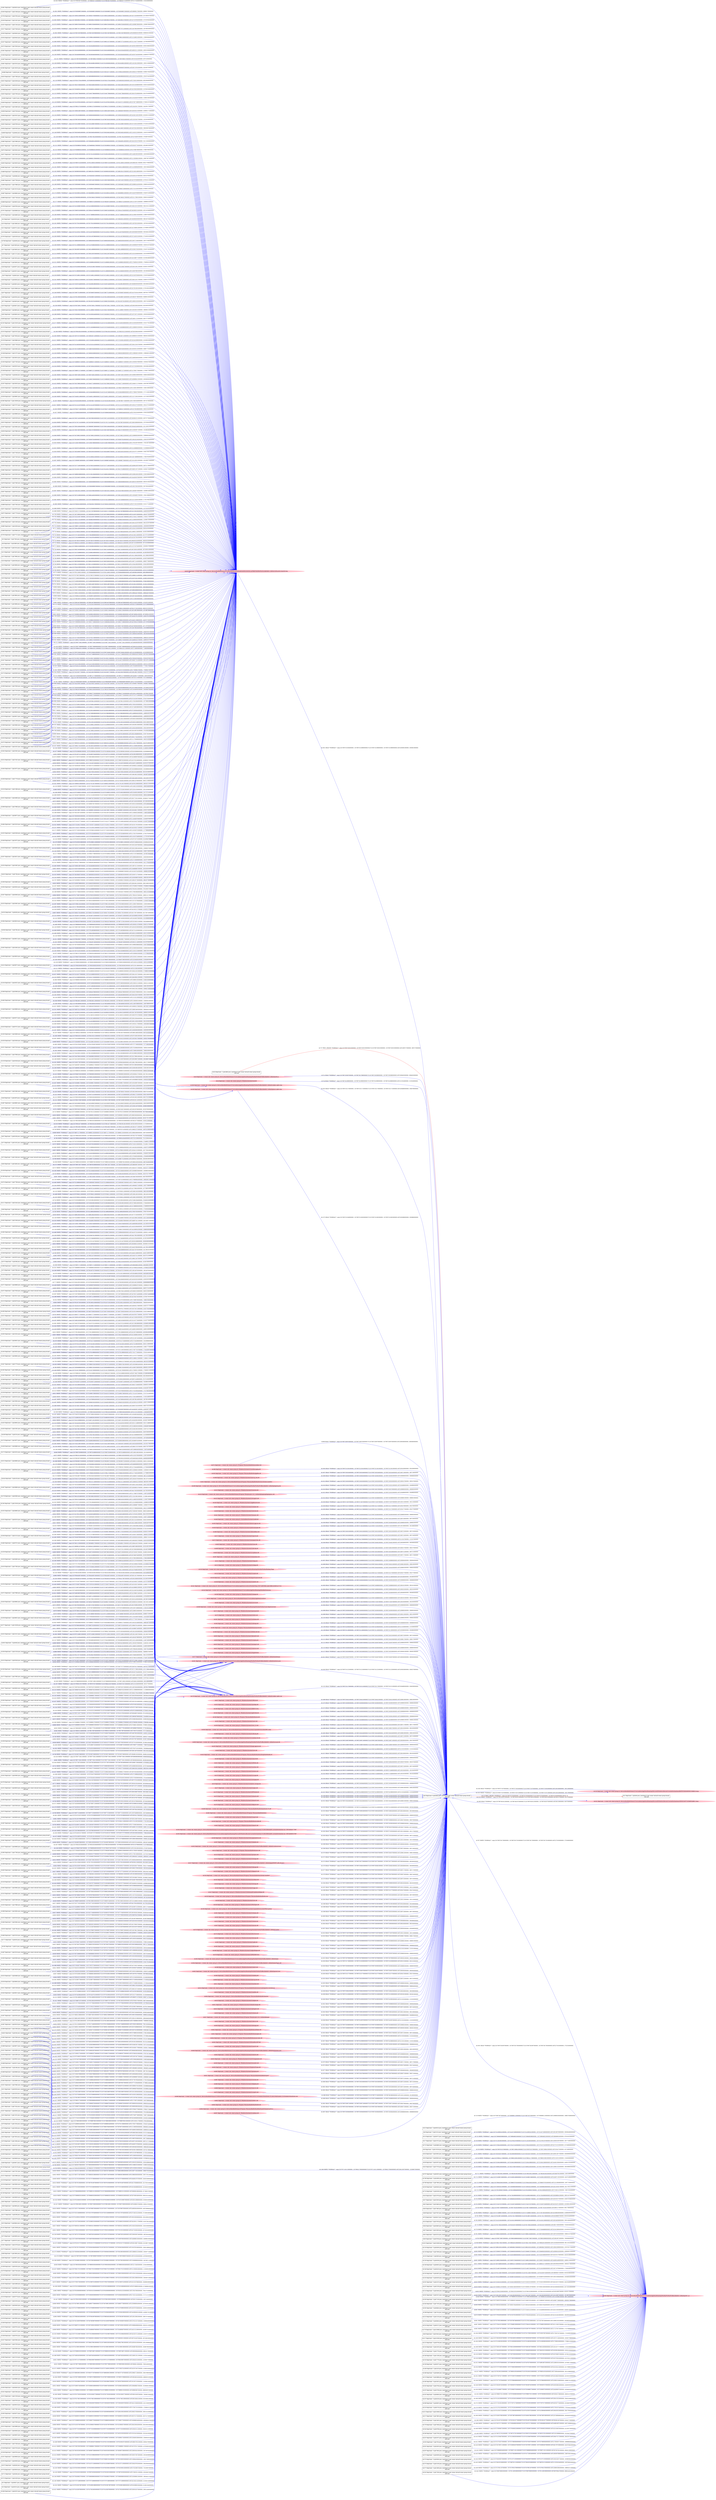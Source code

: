 digraph  {
rankdir=LR
"0"[color=black,label="id:0 HopCount: 0 pid:9940 proc_starttime:0 cmd: owner uid:null owner group id:null,\n null null", shape=box,style=solid];
"1"[color=black,label="id:1 HopCount: 1 pid:640 proc_starttime:0 cmd: owner uid:null owner group id:null,\n null null", shape=box,style=solid];
"0" -> "1" [id=715,__obj="PROC_CREATE"color=red,label="id:715 PROC_CREATE **NORMAL**  seqs:[1557697557050000000, 1557697557050000000] T:[1557697557050000000, 1557697557050000000] relT:[0, 0]",style=solid];
"22"[color=black,label="id:22 HopCount: -3 pid:9524 proc_starttime:0 cmd: owner uid:null owner group id:null,\n null null", shape=box,style=solid];
"383"[color=pink,label="id:383 HopCount: -2 owner uid: owner group id: /Device/HarddiskVolume2/Users/admin/AppData/Roaming/Mozilla/Firefox/Profiles/lxkehh21.default/prefs-1.js ", shape=oval,style=filled];
"22" -> "383" [id=716,__obj="WRITE"color=blue,label="id:716 WRITE **NORMAL**  seqs:[1557590756756000000, 1557590899112000000] T:[1557590756756000000, 1557590899112000000] relT:[106800294000000, 106657938000000]",style=solid];
"5"[color=black,label="id:5 HopCount: -3 pid:7264 proc_starttime:0 cmd: owner uid:null owner group id:null,\n null null", shape=box,style=solid];
"635"[color=pink,label="id:635 HopCount: -2 owner uid: owner group id: /Device/HarddiskVolume2/USERS/ADMIN/APPDATA/ROAMING/MOZILLA/FIREFOX/PROFILES/LXKEHH21.DEFAULT/PLACES.SQLITE-WAL ", shape=oval,style=filled];
"5" -> "635" [id=717,__obj="WRITE"color=blue,label="id:717 WRITE **NORMAL**  seqs:[1557594143850000000, 1557598352885000000] T:[1557594143850000000, 1557598352885000000] relT:[103413200000000, 99204165000000]",style=solid];
"8"[color=black,label="id:8 HopCount: -3 pid:3900 proc_starttime:0 cmd: owner uid:null owner group id:null,\n null null", shape=box,style=solid];
"8" -> "635" [id=718,__obj="WRITE"color=blue,label="id:718 WRITE **NORMAL**  seqs:[1557527605812000000, 1557535706044000000] T:[1557527605812000000, 1557535706044000000] relT:[169951238000000, 161851006000000]",style=solid];
"9"[color=black,label="id:9 HopCount: -3 pid:3124 proc_starttime:0 cmd: owner uid:null owner group id:null,\n null null", shape=box,style=solid];
"9" -> "383" [id=719,__obj="WRITE"color=blue,label="id:719 WRITE **NORMAL**  seqs:[1557414390341000000, 1557414472590000000] T:[1557414390341000000, 1557414472590000000] relT:[283166709000000, 283084460000000]",style=solid];
"11"[color=black,label="id:11 HopCount: -3 pid:2524 proc_starttime:0 cmd: owner uid:null owner group id:null,\n null null", shape=box,style=solid];
"11" -> "635" [id=720,__obj="WRITE"color=blue,label="id:720 WRITE **NORMAL**  seqs:[1557275714910000000, 1557275819908000000] T:[1557275714910000000, 1557275819908000000] relT:[421842140000000, 421737142000000]",style=solid];
"13"[color=black,label="id:13 HopCount: -3 pid:3432 proc_starttime:0 cmd: owner uid:null owner group id:null,\n null null", shape=box,style=solid];
"13" -> "635" [id=721,__obj="WRITE"color=blue,label="id:721 WRITE **NORMAL**  seqs:[1557274219489000000, 1557274219791000000] T:[1557274219489000000, 1557274219791000000] relT:[423337561000000, 423337259000000]",style=solid];
"14"[color=black,label="id:14 HopCount: -3 pid:6372 proc_starttime:0 cmd: owner uid:null owner group id:null,\n null null", shape=box,style=solid];
"14" -> "383" [id=722,__obj="WRITE"color=blue,label="id:722 WRITE **NORMAL**  seqs:[1557598490396000000, 1557599946625000000] T:[1557598490396000000, 1557599946625000000] relT:[99066654000000, 97610425000000]",style=solid];
"285"[color=black,label="id:285 HopCount: -3 pid:9364 proc_starttime:0 cmd: owner uid:null owner group id:null,\n null null", shape=box,style=solid];
"285" -> "635" [id=723,__obj="WRITE"color=blue,label="id:723 WRITE **NORMAL**  seqs:[1557328998010000000, 1557335762131000000] T:[1557328998010000000, 1557335762131000000] relT:[368559040000000, 361794919000000]",style=solid];
"15"[color=black,label="id:15 HopCount: -3 pid:7996 proc_starttime:0 cmd: owner uid:null owner group id:null,\n null null", shape=box,style=solid];
"15" -> "635" [id=724,__obj="WRITE"color=blue,label="id:724 WRITE **NORMAL**  seqs:[1557307294707000000, 1557307294707000000] T:[1557307294707000000, 1557307294707000000] relT:[390262343000000, 390262343000000]",style=solid];
"16"[color=black,label="id:16 HopCount: -3 pid:8108 proc_starttime:0 cmd: owner uid:null owner group id:null,\n null null", shape=box,style=solid];
"16" -> "635" [id=725,__obj="WRITE"color=blue,label="id:725 WRITE **NORMAL**  seqs:[1557390455212000000, 1557390455212000000] T:[1557390455212000000, 1557390455212000000] relT:[307101838000000, 307101838000000]",style=solid];
"17"[color=black,label="id:17 HopCount: -3 pid:4732 proc_starttime:0 cmd: owner uid:null owner group id:null,\n null null", shape=box,style=solid];
"17" -> "383" [id=726,__obj="WRITE"color=blue,label="id:726 WRITE **NORMAL**  seqs:[1557511625953000000, 1557514785167000000] T:[1557511625953000000, 1557514785167000000] relT:[185931097000000, 182771883000000]",style=solid];
"19"[color=black,label="id:19 HopCount: -3 pid:5908 proc_starttime:0 cmd: owner uid:null owner group id:null,\n null null", shape=box,style=solid];
"19" -> "635" [id=727,__obj="WRITE"color=blue,label="id:727 WRITE **NORMAL**  seqs:[1557564813346000000, 1557574530923000000] T:[1557564813346000000, 1557574530923000000] relT:[132743704000000, 123026127000000]",style=solid];
"20"[color=black,label="id:20 HopCount: -3 pid:8828 proc_starttime:0 cmd: owner uid:null owner group id:null,\n null null", shape=box,style=solid];
"20" -> "635" [id=728,__obj="WRITE"color=blue,label="id:728 WRITE **NORMAL**  seqs:[1557300274036000000, 1557300274036000000] T:[1557300274036000000, 1557300274036000000] relT:[397283014000000, 397283014000000]",style=solid];
"712"[color=black,label="id:712 HopCount: -3 pid:8660 proc_starttime:0 cmd: owner uid:null owner group id:null,\n null null", shape=box,style=solid];
"712" -> "383" [id=729,__obj="WRITE"color=blue,label="id:729 WRITE **NORMAL**  seqs:[1557270041830000000, 1557270147242000000] T:[1557270041830000000, 1557270147242000000] relT:[427515220000000, 427409808000000]",style=solid];
"6"[color=black,label="id:6 HopCount: -3 pid:10136 proc_starttime:0 cmd: owner uid:null owner group id:null,\n null null", shape=box,style=solid];
"6" -> "383" [id=730,__obj="WRITE"color=blue,label="id:730 WRITE **NORMAL**  seqs:[1557697022578000000, 1557697109941000000] T:[1557697022578000000, 1557697109941000000] relT:[534472000000, 447109000000]",style=solid];
"54"[color=black,label="id:54 HopCount: -3 pid:3004 proc_starttime:0 cmd: owner uid:null owner group id:null,\n null null", shape=box,style=solid];
"54" -> "383" [id=731,__obj="WRITE"color=blue,label="id:731 WRITE **NORMAL**  seqs:[1557261042073000000, 1557261060390000000] T:[1557261042073000000, 1557261060390000000] relT:[436514977000000, 436496660000000]",style=solid];
"28"[color=black,label="id:28 HopCount: -3 pid:5140 proc_starttime:0 cmd: owner uid:null owner group id:null,\n null null", shape=box,style=solid];
"28" -> "635" [id=732,__obj="WRITE"color=blue,label="id:732 WRITE **NORMAL**  seqs:[1557255755866000000, 1557255864166000000] T:[1557255755866000000, 1557255864166000000] relT:[441801184000000, 441692884000000]",style=solid];
"33"[color=black,label="id:33 HopCount: -3 pid:3200 proc_starttime:0 cmd: owner uid:null owner group id:null,\n null null", shape=box,style=solid];
"33" -> "635" [id=733,__obj="WRITE"color=blue,label="id:733 WRITE **NORMAL**  seqs:[1557516428408000000, 1557516428408000000] T:[1557516428408000000, 1557516428408000000] relT:[181128642000000, 181128642000000]",style=solid];
"32"[color=black,label="id:32 HopCount: -3 pid:9584 proc_starttime:0 cmd: owner uid:null owner group id:null,\n null null", shape=box,style=solid];
"32" -> "383" [id=734,__obj="WRITE"color=blue,label="id:734 WRITE **NORMAL**  seqs:[1557695411738000000, 1557696322991000000] T:[1557695411738000000, 1557696322991000000] relT:[2145312000000, 1234059000000]",style=solid];
"36"[color=black,label="id:36 HopCount: -3 pid:4352 proc_starttime:0 cmd: owner uid:null owner group id:null,\n null null", shape=box,style=solid];
"36" -> "383" [id=735,__obj="WRITE"color=blue,label="id:735 WRITE **NORMAL**  seqs:[1557252641986000000, 1557252642268000000] T:[1557252641986000000, 1557252642268000000] relT:[444915064000000, 444914782000000]",style=solid];
"37"[color=black,label="id:37 HopCount: -3 pid:8524 proc_starttime:0 cmd: owner uid:null owner group id:null,\n null null", shape=box,style=solid];
"37" -> "635" [id=736,__obj="WRITE"color=blue,label="id:736 WRITE **NORMAL**  seqs:[1557452190001000000, 1557452190001000000] T:[1557452190001000000, 1557452190001000000] relT:[245367049000000, 245367049000000]",style=solid];
"34"[color=black,label="id:34 HopCount: -2 pid:4884 proc_starttime:0 cmd: owner uid:null owner group id:null,\n null null", shape=box,style=solid];
"34" -> "0" [id=737,__obj="PROC_CREATE"color=red,label="id:737 PROC_CREATE **NORMAL**  seqs:[1557697250323000000, 1557697250323000000] T:[1557697250323000000, 1557697250323000000] relT:[306727000000, 306727000000]",style=solid];
"42"[color=black,label="id:42 HopCount: -3 pid:7376 proc_starttime:0 cmd: owner uid:null owner group id:null,\n null null", shape=box,style=solid];
"42" -> "383" [id=738,__obj="WRITE"color=blue,label="id:738 WRITE **NORMAL**  seqs:[1557590941805000000, 1557591370067000000] T:[1557590941805000000, 1557591370067000000] relT:[106615245000000, 106186983000000]",style=solid];
"129"[color=black,label="id:129 HopCount: -3 pid:10120 proc_starttime:0 cmd: owner uid:null owner group id:null,\n null null", shape=box,style=solid];
"129" -> "635" [id=739,__obj="WRITE"color=blue,label="id:739 WRITE **NORMAL**  seqs:[1557684200509000000, 1557684201747000000] T:[1557684200509000000, 1557684201747000000] relT:[13356541000000, 13355303000000]",style=solid];
"43"[color=black,label="id:43 HopCount: -3 pid:4428 proc_starttime:0 cmd: owner uid:null owner group id:null,\n null null", shape=box,style=solid];
"43" -> "635" [id=740,__obj="WRITE"color=blue,label="id:740 WRITE **NORMAL**  seqs:[1557588785805000000, 1557590619294000000] T:[1557588785805000000, 1557590619294000000] relT:[108771245000000, 106937756000000]",style=solid];
"40"[color=pink,label="id:40 HopCount: -2 owner uid: owner group id: /Device/HarddiskVolume2/Users/admin/AppData/Roaming/Mozilla/Firefox/Profiles/lxkehh21.default/prefs.js ", shape=oval,style=filled];
"40" -> "0" [id=741,__obj="READ"color=blue,label="id:741 READ **NORMAL**  seqs:[1557697250587000000, 1557697281799000000] T:[1557697250588000000, 1557697250588000000] relT:[306462000000, 306462000000]",style=solid];
"45"[color=black,label="id:45 HopCount: -3 pid:1076 proc_starttime:0 cmd: owner uid:null owner group id:null,\n null null", shape=box,style=solid];
"45" -> "383" [id=742,__obj="WRITE"color=blue,label="id:742 WRITE **NORMAL**  seqs:[1557414568109000000, 1557417042680000000] T:[1557414568109000000, 1557417042680000000] relT:[282988941000000, 280514370000000]",style=solid];
"410"[color=black,label="id:410 HopCount: -3 pid:2392 proc_starttime:0 cmd: owner uid:null owner group id:null,\n null null", shape=box,style=solid];
"410" -> "635" [id=743,__obj="WRITE"color=blue,label="id:743 WRITE **NORMAL**  seqs:[1557691046280000000, 1557695353538000000] T:[1557691046280000000, 1557695353538000000] relT:[6510770000000, 2203512000000]",style=solid];
"44"[color=pink,label="id:44 HopCount: -2 owner uid: owner group id: /Windows/System32/mf.dll ", shape=oval,style=filled];
"44" -> "0" [id=744,__obj="READ"color=blue,label="id:744 READ **NORMAL**  seqs:[1557697341696000000, 1557697341696000000] T:[1557697341696000000, 1557697341696000000] relT:[215354000000, 215354000000]",style=solid];
"49"[color=black,label="id:49 HopCount: -3 pid:5484 proc_starttime:0 cmd: owner uid:null owner group id:null,\n null null", shape=box,style=solid];
"578"[color=pink,label="id:578 HopCount: -2 owner uid: owner group id: /Device/HarddiskVolume2/Users/admin/AppData/Roaming/Mozilla/Firefox/Profiles/lxkehh21.default/cookies.sqlite-wal ", shape=oval,style=filled];
"49" -> "578" [id=745,__obj="WRITE"color=blue,label="id:745 WRITE **NORMAL**  seqs:[1557526999344000000, 1557527011308000000] T:[1557526999344000000, 1557527011308000000] relT:[170557706000000, 170545742000000]",style=solid];
"51"[color=black,label="id:51 HopCount: -3 pid:7244 proc_starttime:0 cmd: owner uid:null owner group id:null,\n null null", shape=box,style=solid];
"51" -> "578" [id=746,__obj="WRITE"color=blue,label="id:746 WRITE **NORMAL**  seqs:[1557586476465000000, 1557587607529000000] T:[1557586476465000000, 1557587607529000000] relT:[111080585000000, 109949521000000]",style=solid];
"252"[color=black,label="id:252 HopCount: -3 pid:4296 proc_starttime:0 cmd: owner uid:null owner group id:null,\n null null", shape=box,style=solid];
"252" -> "578" [id=747,__obj="WRITE"color=blue,label="id:747 WRITE **NORMAL**  seqs:[1557514096294000000, 1557518163380000000] T:[1557514096294000000, 1557518163380000000] relT:[183460756000000, 179393670000000]",style=solid];
"355"[color=black,label="id:355 HopCount: -3 pid:4520 proc_starttime:0 cmd: owner uid:null owner group id:null,\n null null", shape=box,style=solid];
"355" -> "578" [id=748,__obj="WRITE"color=blue,label="id:748 WRITE **NORMAL**  seqs:[1557250641711000000, 1557250721276000000] T:[1557250641711000000, 1557250721276000000] relT:[446915339000000, 446835774000000]",style=solid];
"288"[color=black,label="id:288 HopCount: -3 pid:9368 proc_starttime:0 cmd: owner uid:null owner group id:null,\n null null", shape=box,style=solid];
"288" -> "578" [id=749,__obj="WRITE"color=blue,label="id:749 WRITE **NORMAL**  seqs:[1557332565748000000, 1557332565748000000] T:[1557332565748000000, 1557332565748000000] relT:[364991302000000, 364991302000000]",style=solid];
"106"[color=black,label="id:106 HopCount: -3 pid:9524 proc_starttime:0 cmd: owner uid:null owner group id:null,\n null null", shape=box,style=solid];
"106" -> "578" [id=750,__obj="WRITE"color=blue,label="id:750 WRITE **NORMAL**  seqs:[1557535081833000000, 1557535081833000000] T:[1557535081833000000, 1557535081833000000] relT:[162475217000000, 162475217000000]",style=solid];
"55"[color=black,label="id:55 HopCount: -3 pid:1128 proc_starttime:0 cmd: owner uid:null owner group id:null,\n null null", shape=box,style=solid];
"55" -> "578" [id=751,__obj="WRITE"color=blue,label="id:751 WRITE **NORMAL**  seqs:[1557667028270000000, 1557667028270000000] T:[1557667028270000000, 1557667028270000000] relT:[30528780000000, 30528780000000]",style=solid];
"396"[color=black,label="id:396 HopCount: -3 pid:6544 proc_starttime:0 cmd: owner uid:null owner group id:null,\n null null", shape=box,style=solid];
"396" -> "578" [id=752,__obj="WRITE"color=blue,label="id:752 WRITE **NORMAL**  seqs:[1557258893985000000, 1557259581110000000] T:[1557258893985000000, 1557259581110000000] relT:[438663065000000, 437975940000000]",style=solid];
"57"[color=black,label="id:57 HopCount: -3 pid:3200 proc_starttime:0 cmd: owner uid:null owner group id:null,\n null null", shape=box,style=solid];
"57" -> "383" [id=753,__obj="WRITE"color=blue,label="id:753 WRITE **NORMAL**  seqs:[1557269364677000000, 1557269480282000000] T:[1557269364677000000, 1557269480282000000] relT:[428192373000000, 428076768000000]",style=solid];
"111"[color=black,label="id:111 HopCount: -3 pid:2444 proc_starttime:0 cmd: owner uid:null owner group id:null,\n null null", shape=box,style=solid];
"111" -> "635" [id=754,__obj="WRITE"color=blue,label="id:754 WRITE **NORMAL**  seqs:[1557322954686000000, 1557323526818000000] T:[1557322954686000000, 1557323526818000000] relT:[374602364000000, 374030232000000]",style=solid];
"61"[color=black,label="id:61 HopCount: -3 pid:3496 proc_starttime:0 cmd: owner uid:null owner group id:null,\n null null", shape=box,style=solid];
"61" -> "383" [id=755,__obj="WRITE"color=blue,label="id:755 WRITE **NORMAL**  seqs:[1557274237337000000, 1557274250734000000] T:[1557274237337000000, 1557274250734000000] relT:[423319713000000, 423306316000000]",style=solid];
"60"[color=black,label="id:60 HopCount: -3 pid:4796 proc_starttime:0 cmd: owner uid:null owner group id:null,\n null null", shape=box,style=solid];
"60" -> "635" [id=756,__obj="WRITE"color=blue,label="id:756 WRITE **NORMAL**  seqs:[1557562115358000000, 1557562115358000000] T:[1557562115358000000, 1557562115358000000] relT:[135441692000000, 135441692000000]",style=solid];
"106" -> "635" [id=757,__obj="WRITE"color=blue,label="id:757 WRITE **NORMAL**  seqs:[1557533546333000000, 1557533546333000000] T:[1557533546333000000, 1557533546333000000] relT:[164010717000000, 164010717000000]",style=solid];
"63"[color=black,label="id:63 HopCount: -3 pid:7480 proc_starttime:0 cmd: owner uid:null owner group id:null,\n null null", shape=box,style=solid];
"63" -> "383" [id=758,__obj="WRITE"color=blue,label="id:758 WRITE **NORMAL**  seqs:[1557687704880000000, 1557687705261000000] T:[1557687704880000000, 1557687705261000000] relT:[9852170000000, 9851789000000]",style=solid];
"243"[color=black,label="id:243 HopCount: -3 pid:1476 proc_starttime:0 cmd: owner uid:null owner group id:null,\n null null", shape=box,style=solid];
"243" -> "635" [id=759,__obj="WRITE"color=blue,label="id:759 WRITE **NORMAL**  seqs:[1557498724675000000, 1557498795741000000] T:[1557498724675000000, 1557498795741000000] relT:[198832375000000, 198761309000000]",style=solid];
"66"[color=black,label="id:66 HopCount: -3 pid:7032 proc_starttime:0 cmd: owner uid:null owner group id:null,\n null null", shape=box,style=solid];
"66" -> "383" [id=760,__obj="WRITE"color=blue,label="id:760 WRITE **NORMAL**  seqs:[1557272496657000000, 1557272672955000000] T:[1557272496657000000, 1557272672955000000] relT:[425060393000000, 424884095000000]",style=solid];
"68"[color=black,label="id:68 HopCount: -3 pid:3964 proc_starttime:0 cmd: owner uid:null owner group id:null,\n null null", shape=box,style=solid];
"68" -> "635" [id=761,__obj="WRITE"color=blue,label="id:761 WRITE **NORMAL**  seqs:[1557644226805000000, 1557644226805000000] T:[1557644226805000000, 1557644226805000000] relT:[53330245000000, 53330245000000]",style=solid];
"70"[color=black,label="id:70 HopCount: -3 pid:6412 proc_starttime:0 cmd: owner uid:null owner group id:null,\n null null", shape=box,style=solid];
"70" -> "383" [id=762,__obj="WRITE"color=blue,label="id:762 WRITE **NORMAL**  seqs:[1557615887163000000, 1557617351706000000] T:[1557615887163000000, 1557617351706000000] relT:[81669887000000, 80205344000000]",style=solid];
"55" -> "635" [id=763,__obj="WRITE"color=blue,label="id:763 WRITE **NORMAL**  seqs:[1557666995663000000, 1557667990812000000] T:[1557666995663000000, 1557667990812000000] relT:[30561387000000, 29566238000000]",style=solid];
"97"[color=black,label="id:97 HopCount: -3 pid:9108 proc_starttime:0 cmd: owner uid:null owner group id:null,\n null null", shape=box,style=solid];
"97" -> "635" [id=764,__obj="WRITE"color=blue,label="id:764 WRITE **NORMAL**  seqs:[1557689330023000000, 1557690540460000000] T:[1557689330023000000, 1557690540460000000] relT:[8227027000000, 7016590000000]",style=solid];
"24"[color=black,label="id:24 HopCount: -3 pid:3700 proc_starttime:0 cmd: owner uid:null owner group id:null,\n null null", shape=box,style=solid];
"24" -> "383" [id=765,__obj="WRITE"color=blue,label="id:765 WRITE **NORMAL**  seqs:[1557414210454000000, 1557414242106000000] T:[1557414210454000000, 1557414242106000000] relT:[283346596000000, 283314944000000]",style=solid];
"26"[color=black,label="id:26 HopCount: -3 pid:1456 proc_starttime:0 cmd: owner uid:null owner group id:null,\n null null", shape=box,style=solid];
"26" -> "635" [id=766,__obj="WRITE"color=blue,label="id:766 WRITE **NORMAL**  seqs:[1557272001357000000, 1557272044840000000] T:[1557272001357000000, 1557272044840000000] relT:[425555693000000, 425512210000000]",style=solid];
"72"[color=black,label="id:72 HopCount: -3 pid:5192 proc_starttime:0 cmd: owner uid:null owner group id:null,\n null null", shape=box,style=solid];
"72" -> "578" [id=767,__obj="WRITE"color=blue,label="id:767 WRITE **NORMAL**  seqs:[1557423355524000000, 1557423370533000000] T:[1557423355524000000, 1557423370533000000] relT:[274201526000000, 274186517000000]",style=solid];
"370"[color=black,label="id:370 HopCount: -3 pid:4200 proc_starttime:0 cmd: owner uid:null owner group id:null,\n null null", shape=box,style=solid];
"370" -> "578" [id=768,__obj="WRITE"color=blue,label="id:768 WRITE **NORMAL**  seqs:[1557252743552000000, 1557252743552000000] T:[1557252743552000000, 1557252743552000000] relT:[444813498000000, 444813498000000]",style=solid];
"75"[color=black,label="id:75 HopCount: -3 pid:1348 proc_starttime:0 cmd: owner uid:null owner group id:null,\n null null", shape=box,style=solid];
"75" -> "578" [id=769,__obj="WRITE"color=blue,label="id:769 WRITE **NORMAL**  seqs:[1557416922320000000, 1557416987751000000] T:[1557416922320000000, 1557416987751000000] relT:[280634730000000, 280569299000000]",style=solid];
"76"[color=black,label="id:76 HopCount: -3 pid:1504 proc_starttime:0 cmd: owner uid:null owner group id:null,\n null null", shape=box,style=solid];
"76" -> "578" [id=770,__obj="WRITE"color=blue,label="id:770 WRITE **NORMAL**  seqs:[1557500680681000000, 1557500786052000000] T:[1557500680681000000, 1557500786052000000] relT:[196876369000000, 196770998000000]",style=solid];
"379"[color=black,label="id:379 HopCount: -3 pid:10204 proc_starttime:0 cmd: owner uid:null owner group id:null,\n null null", shape=box,style=solid];
"379" -> "578" [id=771,__obj="WRITE"color=blue,label="id:771 WRITE **NORMAL**  seqs:[1557332515396000000, 1557334176145000000] T:[1557332515396000000, 1557334176145000000] relT:[365041654000000, 363380905000000]",style=solid];
"79"[color=black,label="id:79 HopCount: -3 pid:2036 proc_starttime:0 cmd: owner uid:null owner group id:null,\n null null", shape=box,style=solid];
"79" -> "578" [id=772,__obj="WRITE"color=blue,label="id:772 WRITE **NORMAL**  seqs:[1557257835218000000, 1557257835333000000] T:[1557257835218000000, 1557257835333000000] relT:[439721832000000, 439721717000000]",style=solid];
"82"[color=black,label="id:82 HopCount: -3 pid:4044 proc_starttime:0 cmd: owner uid:null owner group id:null,\n null null", shape=box,style=solid];
"82" -> "578" [id=773,__obj="WRITE"color=blue,label="id:773 WRITE **NORMAL**  seqs:[1557252619971000000, 1557252620518000000] T:[1557252619971000000, 1557252620518000000] relT:[444937079000000, 444936532000000]",style=solid];
"84"[color=black,label="id:84 HopCount: -3 pid:9480 proc_starttime:0 cmd: owner uid:null owner group id:null,\n null null", shape=box,style=solid];
"84" -> "383" [id=774,__obj="WRITE"color=blue,label="id:774 WRITE **NORMAL**  seqs:[1557617384245000000, 1557622016720000000] T:[1557617384245000000, 1557622016720000000] relT:[80172805000000, 75540330000000]",style=solid];
"85"[color=black,label="id:85 HopCount: -3 pid:5968 proc_starttime:0 cmd: owner uid:null owner group id:null,\n null null", shape=box,style=solid];
"85" -> "635" [id=775,__obj="WRITE"color=blue,label="id:775 WRITE **NORMAL**  seqs:[1557651249031000000, 1557656646086000000] T:[1557651249031000000, 1557656646086000000] relT:[46308019000000, 40910964000000]",style=solid];
"87"[color=black,label="id:87 HopCount: -3 pid:1856 proc_starttime:0 cmd: owner uid:null owner group id:null,\n null null", shape=box,style=solid];
"87" -> "383" [id=776,__obj="WRITE"color=blue,label="id:776 WRITE **NORMAL**  seqs:[1557273137086000000, 1557273264999000000] T:[1557273137086000000, 1557273264999000000] relT:[424419964000000, 424292051000000]",style=solid];
"271"[color=black,label="id:271 HopCount: -3 pid:9696 proc_starttime:0 cmd: owner uid:null owner group id:null,\n null null", shape=box,style=solid];
"271" -> "635" [id=777,__obj="WRITE"color=blue,label="id:777 WRITE **NORMAL**  seqs:[1557434410915000000, 1557437650382000000] T:[1557434410915000000, 1557437650382000000] relT:[263146135000000, 259906668000000]",style=solid];
"88"[color=black,label="id:88 HopCount: -3 pid:6628 proc_starttime:0 cmd: owner uid:null owner group id:null,\n null null", shape=box,style=solid];
"88" -> "635" [id=778,__obj="WRITE"color=blue,label="id:778 WRITE **NORMAL**  seqs:[1557527595736000000, 1557527595757000000] T:[1557527595736000000, 1557527595757000000] relT:[169961314000000, 169961293000000]",style=solid];
"93"[color=black,label="id:93 HopCount: -3 pid:3940 proc_starttime:0 cmd: owner uid:null owner group id:null,\n null null", shape=box,style=solid];
"93" -> "635" [id=779,__obj="WRITE"color=blue,label="id:779 WRITE **NORMAL**  seqs:[1557272483029000000, 1557272653855000000] T:[1557272483029000000, 1557272653855000000] relT:[425074021000000, 424903195000000]",style=solid];
"90"[color=black,label="id:90 HopCount: -3 pid:1956 proc_starttime:0 cmd: owner uid:null owner group id:null,\n null null", shape=box,style=solid];
"90" -> "578" [id=780,__obj="WRITE"color=blue,label="id:780 WRITE **NORMAL**  seqs:[1557421499430000000, 1557421499430000000] T:[1557421499430000000, 1557421499430000000] relT:[276057620000000, 276057620000000]",style=solid];
"91"[color=black,label="id:91 HopCount: -3 pid:4224 proc_starttime:0 cmd: owner uid:null owner group id:null,\n null null", shape=box,style=solid];
"91" -> "383" [id=781,__obj="WRITE"color=blue,label="id:781 WRITE **NORMAL**  seqs:[1557588815046000000, 1557590703943000000] T:[1557588815046000000, 1557590703943000000] relT:[108742004000000, 106853107000000]",style=solid];
"409"[color=black,label="id:409 HopCount: -3 pid:10232 proc_starttime:0 cmd: owner uid:null owner group id:null,\n null null", shape=box,style=solid];
"409" -> "578" [id=782,__obj="WRITE"color=blue,label="id:782 WRITE **NORMAL**  seqs:[1557495677773000000, 1557495677773000000] T:[1557495677773000000, 1557495677773000000] relT:[201879277000000, 201879277000000]",style=solid];
"95"[color=black,label="id:95 HopCount: -3 pid:9708 proc_starttime:0 cmd: owner uid:null owner group id:null,\n null null", shape=box,style=solid];
"95" -> "383" [id=783,__obj="WRITE"color=blue,label="id:783 WRITE **NORMAL**  seqs:[1557687738075000000, 1557690556960000000] T:[1557687738075000000, 1557690556960000000] relT:[9818975000000, 7000090000000]",style=solid];
"300"[color=black,label="id:300 HopCount: -3 pid:9296 proc_starttime:0 cmd: owner uid:null owner group id:null,\n null null", shape=box,style=solid];
"300" -> "578" [id=784,__obj="WRITE"color=blue,label="id:784 WRITE **NORMAL**  seqs:[1557405369190000000, 1557410516541000000] T:[1557405369190000000, 1557410516541000000] relT:[292187860000000, 287040509000000]",style=solid];
"265"[color=black,label="id:265 HopCount: -3 pid:6244 proc_starttime:0 cmd: owner uid:null owner group id:null,\n null null", shape=box,style=solid];
"265" -> "635" [id=785,__obj="WRITE"color=blue,label="id:785 WRITE **NORMAL**  seqs:[1557412055354000000, 1557412551447000000] T:[1557412055354000000, 1557412551447000000] relT:[285501696000000, 285005603000000]",style=solid];
"97" -> "578" [id=786,__obj="WRITE"color=blue,label="id:786 WRITE **NORMAL**  seqs:[1557690541844000000, 1557690541844000000] T:[1557690541844000000, 1557690541844000000] relT:[7015206000000, 7015206000000]",style=solid];
"0" -> "383" [id=787,__obj="WRITE"color=blue,label="id:787 WRITE **NORMAL**  seqs:[1557697281700000000, 1557697281701000000] T:[1557697281700000000, 1557697281701000000] relT:[275350000000, 275349000000]",style=solid];
"99"[color=black,label="id:99 HopCount: -3 pid:8204 proc_starttime:0 cmd: owner uid:null owner group id:null,\n null null", shape=box,style=solid];
"99" -> "635" [id=788,__obj="WRITE"color=blue,label="id:788 WRITE **NORMAL**  seqs:[1557318095060000000, 1557318095060000000] T:[1557318095060000000, 1557318095060000000] relT:[379461990000000, 379461990000000]",style=solid];
"101"[color=black,label="id:101 HopCount: -3 pid:10036 proc_starttime:0 cmd: owner uid:null owner group id:null,\n null null", shape=box,style=solid];
"101" -> "383" [id=789,__obj="WRITE"color=blue,label="id:789 WRITE **NORMAL**  seqs:[1557594173047000000, 1557598443518000000] T:[1557594173047000000, 1557598443518000000] relT:[103384003000000, 99113532000000]",style=solid];
"473"[color=black,label="id:473 HopCount: -3 pid:6384 proc_starttime:0 cmd: owner uid:null owner group id:null,\n null null", shape=box,style=solid];
"473" -> "578" [id=790,__obj="WRITE"color=blue,label="id:790 WRITE **NORMAL**  seqs:[1557506772184000000, 1557506772184000000] T:[1557506772184000000, 1557506772184000000] relT:[190784866000000, 190784866000000]",style=solid];
"56"[color=black,label="id:56 HopCount: -3 pid:5788 proc_starttime:0 cmd: owner uid:null owner group id:null,\n null null", shape=box,style=solid];
"56" -> "635" [id=791,__obj="WRITE"color=blue,label="id:791 WRITE **NORMAL**  seqs:[1557365614867000000, 1557365614867000000] T:[1557365614867000000, 1557365614867000000] relT:[331942183000000, 331942183000000]",style=solid];
"100"[color=black,label="id:100 HopCount: -3 pid:4252 proc_starttime:0 cmd: owner uid:null owner group id:null,\n null null", shape=box,style=solid];
"100" -> "578" [id=792,__obj="WRITE"color=blue,label="id:792 WRITE **NORMAL**  seqs:[1557684397254000000, 1557685831835000000] T:[1557684397254000000, 1557685831835000000] relT:[13159796000000, 11725215000000]",style=solid];
"516"[color=black,label="id:516 HopCount: -3 pid:6632 proc_starttime:0 cmd: owner uid:null owner group id:null,\n null null", shape=box,style=solid];
"516" -> "578" [id=793,__obj="WRITE"color=blue,label="id:793 WRITE **NORMAL**  seqs:[1557670241387000000, 1557674525931000000] T:[1557670241387000000, 1557674525931000000] relT:[27315663000000, 23031119000000]",style=solid];
"105"[color=black,label="id:105 HopCount: -3 pid:9780 proc_starttime:0 cmd: owner uid:null owner group id:null,\n null null", shape=box,style=solid];
"105" -> "578" [id=794,__obj="WRITE"color=blue,label="id:794 WRITE **NORMAL**  seqs:[1557683474010000000, 1557683474010000000] T:[1557683474010000000, 1557683474010000000] relT:[14083040000000, 14083040000000]",style=solid];
"387"[color=black,label="id:387 HopCount: -3 pid:4624 proc_starttime:0 cmd: owner uid:null owner group id:null,\n null null", shape=box,style=solid];
"387" -> "578" [id=795,__obj="WRITE"color=blue,label="id:795 WRITE **NORMAL**  seqs:[1557524260714000000, 1557525853872000000] T:[1557524260714000000, 1557525853872000000] relT:[173296336000000, 171703178000000]",style=solid];
"447"[color=black,label="id:447 HopCount: -3 pid:2776 proc_starttime:0 cmd: owner uid:null owner group id:null,\n null null", shape=box,style=solid];
"447" -> "578" [id=796,__obj="WRITE"color=blue,label="id:796 WRITE **NORMAL**  seqs:[1557593949660000000, 1557598657035000000] T:[1557593949660000000, 1557598657035000000] relT:[103607390000000, 98900015000000]",style=solid];
"109"[color=black,label="id:109 HopCount: -3 pid:9936 proc_starttime:0 cmd: owner uid:null owner group id:null,\n null null", shape=box,style=solid];
"109" -> "578" [id=797,__obj="WRITE"color=blue,label="id:797 WRITE **NORMAL**  seqs:[1557591394724000000, 1557593938054000000] T:[1557591394724000000, 1557593938054000000] relT:[106162326000000, 103618996000000]",style=solid];
"89"[color=black,label="id:89 HopCount: -3 pid:9912 proc_starttime:0 cmd: owner uid:null owner group id:null,\n null null", shape=box,style=solid];
"89" -> "578" [id=798,__obj="WRITE"color=blue,label="id:798 WRITE **NORMAL**  seqs:[1557586593798000000, 1557586593800000000] T:[1557586593798000000, 1557586593800000000] relT:[110963252000000, 110963250000000]",style=solid];
"442"[color=black,label="id:442 HopCount: -3 pid:7268 proc_starttime:0 cmd: owner uid:null owner group id:null,\n null null", shape=box,style=solid];
"442" -> "578" [id=799,__obj="WRITE"color=blue,label="id:799 WRITE **NORMAL**  seqs:[1557607825644000000, 1557610081856000000] T:[1557607825644000000, 1557610081856000000] relT:[89731406000000, 87475194000000]",style=solid];
"116"[color=black,label="id:116 HopCount: -3 pid:7332 proc_starttime:0 cmd: owner uid:null owner group id:null,\n null null", shape=box,style=solid];
"116" -> "578" [id=800,__obj="WRITE"color=blue,label="id:800 WRITE **NORMAL**  seqs:[1557588785749000000, 1557590619995000000] T:[1557588785749000000, 1557590619995000000] relT:[108771301000000, 106937055000000]",style=solid];
"118"[color=black,label="id:118 HopCount: -3 pid:8500 proc_starttime:0 cmd: owner uid:null owner group id:null,\n null null", shape=box,style=solid];
"118" -> "383" [id=801,__obj="WRITE"color=blue,label="id:801 WRITE **NORMAL**  seqs:[1557499103351000000, 1557499586473000000] T:[1557499103351000000, 1557499586473000000] relT:[198453699000000, 197970577000000]",style=solid];
"121"[color=black,label="id:121 HopCount: -3 pid:2968 proc_starttime:0 cmd: owner uid:null owner group id:null,\n null null", shape=box,style=solid];
"121" -> "578" [id=802,__obj="WRITE"color=blue,label="id:802 WRITE **NORMAL**  seqs:[1557590727487000000, 1557590829138000000] T:[1557590727487000000, 1557590829138000000] relT:[106829563000000, 106727912000000]",style=solid];
"119"[color=black,label="id:119 HopCount: -3 pid:7836 proc_starttime:0 cmd: owner uid:null owner group id:null,\n null null", shape=box,style=solid];
"119" -> "383" [id=803,__obj="WRITE"color=blue,label="id:803 WRITE **NORMAL**  seqs:[1557258492707000000, 1557258493035000000] T:[1557258492707000000, 1557258493035000000] relT:[439064343000000, 439064015000000]",style=solid];
"123"[color=black,label="id:123 HopCount: -3 pid:6476 proc_starttime:0 cmd: owner uid:null owner group id:null,\n null null", shape=box,style=solid];
"123" -> "578" [id=804,__obj="WRITE"color=blue,label="id:804 WRITE **NORMAL**  seqs:[1557621671652000000, 1557621691416000000] T:[1557621671652000000, 1557621691416000000] relT:[75885398000000, 75865634000000]",style=solid];
"125"[color=black,label="id:125 HopCount: -3 pid:856 proc_starttime:0 cmd: owner uid:null owner group id:null,\n null null", shape=box,style=solid];
"125" -> "383" [id=805,__obj="WRITE"color=blue,label="id:805 WRITE **NORMAL**  seqs:[1557254355672000000, 1557254355960000000] T:[1557254355672000000, 1557254355960000000] relT:[443201378000000, 443201090000000]",style=solid];
"126"[color=black,label="id:126 HopCount: -3 pid:8432 proc_starttime:0 cmd: owner uid:null owner group id:null,\n null null", shape=box,style=solid];
"126" -> "578" [id=806,__obj="WRITE"color=blue,label="id:806 WRITE **NORMAL**  seqs:[1557252702283000000, 1557252737560000000] T:[1557252702283000000, 1557252737560000000] relT:[444854767000000, 444819490000000]",style=solid];
"130"[color=black,label="id:130 HopCount: -3 pid:8536 proc_starttime:0 cmd: owner uid:null owner group id:null,\n null null", shape=box,style=solid];
"130" -> "383" [id=807,__obj="WRITE"color=blue,label="id:807 WRITE **NORMAL**  seqs:[1557248622584000000, 1557250675794000000] T:[1557248622584000000, 1557250675794000000] relT:[448934466000000, 446881256000000]",style=solid];
"259"[color=black,label="id:259 HopCount: -3 pid:3324 proc_starttime:0 cmd: owner uid:null owner group id:null,\n null null", shape=box,style=solid];
"259" -> "578" [id=808,__obj="WRITE"color=blue,label="id:808 WRITE **NORMAL**  seqs:[1557524265581000000, 1557524265581000000] T:[1557524265581000000, 1557524265581000000] relT:[173291469000000, 173291469000000]",style=solid];
"133"[color=black,label="id:133 HopCount: -3 pid:2592 proc_starttime:0 cmd: owner uid:null owner group id:null,\n null null", shape=box,style=solid];
"133" -> "635" [id=809,__obj="WRITE"color=blue,label="id:809 WRITE **NORMAL**  seqs:[1557657728066000000, 1557657728066000000] T:[1557657728066000000, 1557657728066000000] relT:[39828984000000, 39828984000000]",style=solid];
"134"[color=black,label="id:134 HopCount: -3 pid:5804 proc_starttime:0 cmd: owner uid:null owner group id:null,\n null null", shape=box,style=solid];
"134" -> "578" [id=810,__obj="WRITE"color=blue,label="id:810 WRITE **NORMAL**  seqs:[1557265791364000000, 1557265791497000000] T:[1557265791364000000, 1557265791497000000] relT:[431765686000000, 431765553000000]",style=solid];
"136"[color=black,label="id:136 HopCount: -3 pid:6924 proc_starttime:0 cmd: owner uid:null owner group id:null,\n null null", shape=box,style=solid];
"136" -> "383" [id=811,__obj="WRITE"color=blue,label="id:811 WRITE **NORMAL**  seqs:[1557497348605000000, 1557499052271000000] T:[1557497348605000000, 1557499052271000000] relT:[200208445000000, 198504779000000]",style=solid];
"131"[color=black,label="id:131 HopCount: -3 pid:5916 proc_starttime:0 cmd: owner uid:null owner group id:null,\n null null", shape=box,style=solid];
"131" -> "578" [id=812,__obj="WRITE"color=blue,label="id:812 WRITE **NORMAL**  seqs:[1557275152052000000, 1557275152495000000] T:[1557275152052000000, 1557275152495000000] relT:[422404998000000, 422404555000000]",style=solid];
"303"[color=black,label="id:303 HopCount: -3 pid:1824 proc_starttime:0 cmd: owner uid:null owner group id:null,\n null null", shape=box,style=solid];
"303" -> "635" [id=813,__obj="WRITE"color=blue,label="id:813 WRITE **NORMAL**  seqs:[1557276519844000000, 1557279218888000000] T:[1557276519844000000, 1557279218888000000] relT:[421037206000000, 418338162000000]",style=solid];
"397"[color=black,label="id:397 HopCount: -3 pid:7028 proc_starttime:0 cmd: owner uid:null owner group id:null,\n null null", shape=box,style=solid];
"397" -> "578" [id=814,__obj="WRITE"color=blue,label="id:814 WRITE **NORMAL**  seqs:[1557429472961000000, 1557429472961000000] T:[1557429472961000000, 1557429472961000000] relT:[268084089000000, 268084089000000]",style=solid];
"138"[color=black,label="id:138 HopCount: -3 pid:10120 proc_starttime:0 cmd: owner uid:null owner group id:null,\n null null", shape=box,style=solid];
"138" -> "578" [id=815,__obj="WRITE"color=blue,label="id:815 WRITE **NORMAL**  seqs:[1557598460884000000, 1557599851013000000] T:[1557598460884000000, 1557599851013000000] relT:[99096166000000, 97706037000000]",style=solid];
"141"[color=black,label="id:141 HopCount: -3 pid:9836 proc_starttime:0 cmd: owner uid:null owner group id:null,\n null null", shape=box,style=solid];
"141" -> "578" [id=816,__obj="WRITE"color=blue,label="id:816 WRITE **NORMAL**  seqs:[1557599960501000000, 1557606605029000000] T:[1557599960501000000, 1557606605029000000] relT:[97596549000000, 90952021000000]",style=solid];
"403"[color=black,label="id:403 HopCount: -3 pid:9960 proc_starttime:0 cmd: owner uid:null owner group id:null,\n null null", shape=box,style=solid];
"403" -> "578" [id=817,__obj="WRITE"color=blue,label="id:817 WRITE **NORMAL**  seqs:[1557407019048000000, 1557407137723000000] T:[1557407019048000000, 1557407137723000000] relT:[290538002000000, 290419327000000]",style=solid];
"405"[color=black,label="id:405 HopCount: -3 pid:5864 proc_starttime:0 cmd: owner uid:null owner group id:null,\n null null", shape=box,style=solid];
"405" -> "578" [id=818,__obj="WRITE"color=blue,label="id:818 WRITE **NORMAL**  seqs:[1557443027972000000, 1557443773768000000] T:[1557443027972000000, 1557443773768000000] relT:[254529078000000, 253783282000000]",style=solid];
"149"[color=black,label="id:149 HopCount: -3 pid:8416 proc_starttime:0 cmd: owner uid:null owner group id:null,\n null null", shape=box,style=solid];
"149" -> "383" [id=819,__obj="WRITE"color=blue,label="id:819 WRITE **NORMAL**  seqs:[1557514837282000000, 1557521616560000000] T:[1557514837282000000, 1557521616560000000] relT:[182719768000000, 175940490000000]",style=solid];
"151"[color=black,label="id:151 HopCount: -3 pid:7896 proc_starttime:0 cmd: owner uid:null owner group id:null,\n null null", shape=box,style=solid];
"151" -> "578" [id=820,__obj="WRITE"color=blue,label="id:820 WRITE **NORMAL**  seqs:[1557250717592000000, 1557250766070000000] T:[1557250717592000000, 1557250766070000000] relT:[446839458000000, 446790980000000]",style=solid];
"154"[color=black,label="id:154 HopCount: -3 pid:4632 proc_starttime:0 cmd: owner uid:null owner group id:null,\n null null", shape=box,style=solid];
"154" -> "383" [id=821,__obj="WRITE"color=blue,label="id:821 WRITE **NORMAL**  seqs:[1557611548579000000, 1557614026754000000] T:[1557611548579000000, 1557614026754000000] relT:[86008471000000, 83530296000000]",style=solid];
"157"[color=black,label="id:157 HopCount: -3 pid:308 proc_starttime:0 cmd: owner uid:null owner group id:null,\n null null", shape=box,style=solid];
"157" -> "578" [id=822,__obj="WRITE"color=blue,label="id:822 WRITE **NORMAL**  seqs:[1557325154809000000, 1557325176704000000] T:[1557325154809000000, 1557325176704000000] relT:[372402241000000, 372380346000000]",style=solid];
"155"[color=black,label="id:155 HopCount: -3 pid:9320 proc_starttime:0 cmd: owner uid:null owner group id:null,\n null null", shape=box,style=solid];
"155" -> "383" [id=823,__obj="WRITE"color=blue,label="id:823 WRITE **NORMAL**  seqs:[1557591423986000000, 1557593997020000000] T:[1557591423986000000, 1557593997020000000] relT:[106133064000000, 103560030000000]",style=solid];
"159"[color=black,label="id:159 HopCount: -3 pid:3376 proc_starttime:0 cmd: owner uid:null owner group id:null,\n null null", shape=box,style=solid];
"159" -> "578" [id=824,__obj="WRITE"color=blue,label="id:824 WRITE **NORMAL**  seqs:[1557414363412000000, 1557414456408000000] T:[1557414363412000000, 1557414456408000000] relT:[283193638000000, 283100642000000]",style=solid];
"161"[color=black,label="id:161 HopCount: -3 pid:4152 proc_starttime:0 cmd: owner uid:null owner group id:null,\n null null", shape=box,style=solid];
"161" -> "383" [id=825,__obj="WRITE"color=blue,label="id:825 WRITE **NORMAL**  seqs:[1557253452323000000, 1557253452590000000] T:[1557253452323000000, 1557253452590000000] relT:[444104727000000, 444104460000000]",style=solid];
"424"[color=black,label="id:424 HopCount: -3 pid:5180 proc_starttime:0 cmd: owner uid:null owner group id:null,\n null null", shape=box,style=solid];
"424" -> "578" [id=826,__obj="WRITE"color=blue,label="id:826 WRITE **NORMAL**  seqs:[1557596087449000000, 1557601599019000000] T:[1557596087449000000, 1557601599019000000] relT:[101469601000000, 95958031000000]",style=solid];
"145"[color=black,label="id:145 HopCount: -3 pid:10048 proc_starttime:0 cmd: owner uid:null owner group id:null,\n null null", shape=box,style=solid];
"145" -> "578" [id=827,__obj="WRITE"color=blue,label="id:827 WRITE **NORMAL**  seqs:[1557593024110000000, 1557593024110000000] T:[1557593024110000000, 1557593024110000000] relT:[104532940000000, 104532940000000]",style=solid];
"165"[color=black,label="id:165 HopCount: -3 pid:5620 proc_starttime:0 cmd: owner uid:null owner group id:null,\n null null", shape=box,style=solid];
"165" -> "578" [id=828,__obj="WRITE"color=blue,label="id:828 WRITE **NORMAL**  seqs:[1557523339321000000, 1557527021886000000] T:[1557523339321000000, 1557527021886000000] relT:[174217729000000, 170535164000000]",style=solid];
"167"[color=black,label="id:167 HopCount: -3 pid:2228 proc_starttime:0 cmd: owner uid:null owner group id:null,\n null null", shape=box,style=solid];
"167" -> "383" [id=829,__obj="WRITE"color=blue,label="id:829 WRITE **NORMAL**  seqs:[1557265691187000000, 1557265813492000000] T:[1557265691187000000, 1557265813492000000] relT:[431865863000000, 431743558000000]",style=solid];
"469"[color=black,label="id:469 HopCount: -3 pid:1768 proc_starttime:0 cmd: owner uid:null owner group id:null,\n null null", shape=box,style=solid];
"461"[color=pink,label="id:461 HopCount: -2 owner uid: owner group id: /Device/HarddiskVolume2/Users/admin/AppData/Roaming/Mozilla/Firefox/Profiles/lxkehh21.default/xulstore.json ", shape=oval,style=filled];
"469" -> "461" [id=830,__obj="WRITE"color=blue,label="id:830 WRITE **NORMAL**  seqs:[1557534960391000000, 1557534960391000000] T:[1557534960391000000, 1557534960391000000] relT:[162596659000000, 162596659000000]",style=solid];
"164"[color=black,label="id:164 HopCount: -3 pid:8308 proc_starttime:0 cmd: owner uid:null owner group id:null,\n null null", shape=box,style=solid];
"164" -> "578" [id=831,__obj="WRITE"color=blue,label="id:831 WRITE **NORMAL**  seqs:[1557270023195000000, 1557270132510000000] T:[1557270023195000000, 1557270132510000000] relT:[427533855000000, 427424540000000]",style=solid];
"433"[color=black,label="id:433 HopCount: -3 pid:5292 proc_starttime:0 cmd: owner uid:null owner group id:null,\n null null", shape=box,style=solid];
"433" -> "578" [id=832,__obj="WRITE"color=blue,label="id:832 WRITE **NORMAL**  seqs:[1557442632670000000, 1557446586191000000] T:[1557442632670000000, 1557446586191000000] relT:[254924380000000, 250970859000000]",style=solid];
"114"[color=black,label="id:114 HopCount: -3 pid:5040 proc_starttime:0 cmd: owner uid:null owner group id:null,\n null null", shape=box,style=solid];
"114" -> "383" [id=833,__obj="WRITE"color=blue,label="id:833 WRITE **NORMAL**  seqs:[1557691023083000000, 1557691023533000000] T:[1557691023083000000, 1557691023533000000] relT:[6533967000000, 6533517000000]",style=solid];
"315"[color=black,label="id:315 HopCount: -3 pid:6140 proc_starttime:0 cmd: owner uid:null owner group id:null,\n null null", shape=box,style=solid];
"315" -> "578" [id=834,__obj="WRITE"color=blue,label="id:834 WRITE **NORMAL**  seqs:[1557335689352000000, 1557335689352000000] T:[1557335689352000000, 1557335689352000000] relT:[361867698000000, 361867698000000]",style=solid];
"170"[color=black,label="id:170 HopCount: -3 pid:3672 proc_starttime:0 cmd: owner uid:null owner group id:null,\n null null", shape=box,style=solid];
"170" -> "461" [id=835,__obj="WRITE"color=blue,label="id:835 WRITE **NORMAL**  seqs:[1557534060289000000, 1557534060289000000] T:[1557534060289000000, 1557534060289000000] relT:[163496761000000, 163496761000000]",style=solid];
"494"[color=black,label="id:494 HopCount: -3 pid:5064 proc_starttime:0 cmd: owner uid:null owner group id:null,\n null null", shape=box,style=solid];
"494" -> "578" [id=836,__obj="WRITE"color=blue,label="id:836 WRITE **NORMAL**  seqs:[1557265797013000000, 1557269358210000000] T:[1557265797013000000, 1557269358210000000] relT:[431760037000000, 428198840000000]",style=solid];
"490"[color=black,label="id:490 HopCount: -3 pid:5316 proc_starttime:0 cmd: owner uid:null owner group id:null,\n null null", shape=box,style=solid];
"490" -> "578" [id=837,__obj="WRITE"color=blue,label="id:837 WRITE **NORMAL**  seqs:[1557432471558000000, 1557435435160000000] T:[1557432471558000000, 1557435435160000000] relT:[265085492000000, 262121890000000]",style=solid];
"171"[color=black,label="id:171 HopCount: -3 pid:920 proc_starttime:0 cmd: owner uid:null owner group id:null,\n null null", shape=box,style=solid];
"171" -> "461" [id=838,__obj="WRITE"color=blue,label="id:838 WRITE **NORMAL**  seqs:[1557679221866000000, 1557681109495000000] T:[1557679221866000000, 1557681109495000000] relT:[18335184000000, 16447555000000]",style=solid];
"467"[color=black,label="id:467 HopCount: -3 pid:3516 proc_starttime:0 cmd: owner uid:null owner group id:null,\n null null", shape=box,style=solid];
"467" -> "578" [id=839,__obj="WRITE"color=blue,label="id:839 WRITE **NORMAL**  seqs:[1557587256860000000, 1557590986691000000] T:[1557587256860000000, 1557590986691000000] relT:[110300190000000, 106570359000000]",style=solid];
"173"[color=black,label="id:173 HopCount: -3 pid:4324 proc_starttime:0 cmd: owner uid:null owner group id:null,\n null null", shape=box,style=solid];
"173" -> "461" [id=840,__obj="WRITE"color=blue,label="id:840 WRITE **NORMAL**  seqs:[1557680705068000000, 1557697024886000000] T:[1557680705068000000, 1557697024886000000] relT:[16851982000000, 532164000000]",style=solid];
"175"[color=black,label="id:175 HopCount: -3 pid:3552 proc_starttime:0 cmd: owner uid:null owner group id:null,\n null null", shape=box,style=solid];
"175" -> "578" [id=841,__obj="WRITE"color=blue,label="id:841 WRITE **NORMAL**  seqs:[1557502791702000000, 1557502943364000000] T:[1557502791702000000, 1557502943364000000] relT:[194765348000000, 194613686000000]",style=solid];
"469" -> "578" [id=842,__obj="WRITE"color=blue,label="id:842 WRITE **NORMAL**  seqs:[1557534153098000000, 1557534971291000000] T:[1557534153098000000, 1557534971291000000] relT:[163403952000000, 162585759000000]",style=solid];
"176"[color=black,label="id:176 HopCount: -3 pid:9380 proc_starttime:0 cmd: owner uid:null owner group id:null,\n null null", shape=box,style=solid];
"176" -> "461" [id=843,__obj="WRITE"color=blue,label="id:843 WRITE **NORMAL**  seqs:[1557584143249000000, 1557585168910000000] T:[1557584143249000000, 1557585168910000000] relT:[113413801000000, 112388140000000]",style=solid];
"310"[color=black,label="id:310 HopCount: -3 pid:9496 proc_starttime:0 cmd: owner uid:null owner group id:null,\n null null", shape=box,style=solid];
"310" -> "578" [id=844,__obj="WRITE"color=blue,label="id:844 WRITE **NORMAL**  seqs:[1557682452224000000, 1557682452224000000] T:[1557682452224000000, 1557682452224000000] relT:[15104826000000, 15104826000000]",style=solid];
"235"[color=black,label="id:235 HopCount: -3 pid:8660 proc_starttime:0 cmd: owner uid:null owner group id:null,\n null null", shape=box,style=solid];
"235" -> "578" [id=845,__obj="WRITE"color=blue,label="id:845 WRITE **NORMAL**  seqs:[1557422765129000000, 1557433403548000000] T:[1557422765129000000, 1557433403548000000] relT:[274791921000000, 264153502000000]",style=solid];
"181"[color=black,label="id:181 HopCount: -3 pid:5512 proc_starttime:0 cmd: owner uid:null owner group id:null,\n null null", shape=box,style=solid];
"181" -> "383" [id=846,__obj="WRITE"color=blue,label="id:846 WRITE **NORMAL**  seqs:[1557536128075000000, 1557536168260000000] T:[1557536128075000000, 1557536168260000000] relT:[161428975000000, 161388790000000]",style=solid];
"323"[color=black,label="id:323 HopCount: -3 pid:8220 proc_starttime:0 cmd: owner uid:null owner group id:null,\n null null", shape=box,style=solid];
"323" -> "578" [id=847,__obj="WRITE"color=blue,label="id:847 WRITE **NORMAL**  seqs:[1557435398359000000, 1557446602683000000] T:[1557435398359000000, 1557446602683000000] relT:[262158691000000, 250954367000000]",style=solid];
"203"[color=black,label="id:203 HopCount: -3 pid:9792 proc_starttime:0 cmd: owner uid:null owner group id:null,\n null null", shape=box,style=solid];
"203" -> "578" [id=848,__obj="WRITE"color=blue,label="id:848 WRITE **NORMAL**  seqs:[1557592992786000000, 1557607173535000000] T:[1557592992786000000, 1557607173535000000] relT:[104564264000000, 90383515000000]",style=solid];
"183"[color=black,label="id:183 HopCount: -3 pid:7140 proc_starttime:0 cmd: owner uid:null owner group id:null,\n null null", shape=box,style=solid];
"183" -> "383" [id=849,__obj="WRITE"color=blue,label="id:849 WRITE **NORMAL**  seqs:[1557696536089000000, 1557696691932000000] T:[1557696536089000000, 1557696691932000000] relT:[1020961000000, 865118000000]",style=solid];
"343"[color=black,label="id:343 HopCount: -3 pid:9012 proc_starttime:0 cmd: owner uid:null owner group id:null,\n null null", shape=box,style=solid];
"343" -> "578" [id=850,__obj="WRITE"color=blue,label="id:850 WRITE **NORMAL**  seqs:[1557673429844000000, 1557674418741000000] T:[1557673429844000000, 1557674418741000000] relT:[24127206000000, 23138309000000]",style=solid];
"184"[color=black,label="id:184 HopCount: -3 pid:7192 proc_starttime:0 cmd: owner uid:null owner group id:null,\n null null", shape=box,style=solid];
"184" -> "383" [id=851,__obj="WRITE"color=blue,label="id:851 WRITE **NORMAL**  seqs:[1557258879781000000, 1557258993872000000] T:[1557258879781000000, 1557258993872000000] relT:[438677269000000, 438563178000000]",style=solid];
"463"[color=black,label="id:463 HopCount: -3 pid:8752 proc_starttime:0 cmd: owner uid:null owner group id:null,\n null null", shape=box,style=solid];
"463" -> "578" [id=852,__obj="WRITE"color=blue,label="id:852 WRITE **NORMAL**  seqs:[1557490882187000000, 1557495642228000000] T:[1557490882187000000, 1557495642228000000] relT:[206674863000000, 201914822000000]",style=solid];
"307"[color=black,label="id:307 HopCount: -3 pid:9164 proc_starttime:0 cmd: owner uid:null owner group id:null,\n null null", shape=box,style=solid];
"307" -> "578" [id=853,__obj="WRITE"color=blue,label="id:853 WRITE **NORMAL**  seqs:[1557498414851000000, 1557498507585000000] T:[1557498414851000000, 1557498507585000000] relT:[199142199000000, 199049465000000]",style=solid];
"564"[color=black,label="id:564 HopCount: -3 pid:7244 proc_starttime:0 cmd: owner uid:null owner group id:null,\n null null", shape=box,style=solid];
"564" -> "578" [id=854,__obj="WRITE"color=blue,label="id:854 WRITE **NORMAL**  seqs:[1557621294864000000, 1557621744600000000] T:[1557621294864000000, 1557621744600000000] relT:[76262186000000, 75812450000000]",style=solid];
"226"[color=black,label="id:226 HopCount: -3 pid:4196 proc_starttime:0 cmd: owner uid:null owner group id:null,\n null null", shape=box,style=solid];
"226" -> "578" [id=855,__obj="WRITE"color=blue,label="id:855 WRITE **NORMAL**  seqs:[1557339710346000000, 1557342255086000000] T:[1557339710346000000, 1557342255086000000] relT:[357846704000000, 355301964000000]",style=solid];
"192"[color=black,label="id:192 HopCount: -3 pid:8644 proc_starttime:0 cmd: owner uid:null owner group id:null,\n null null", shape=box,style=solid];
"192" -> "383" [id=856,__obj="WRITE"color=blue,label="id:856 WRITE **NORMAL**  seqs:[1557260343358000000, 1557260357844000000] T:[1557260343358000000, 1557260357844000000] relT:[437213692000000, 437199206000000]",style=solid];
"491"[color=black,label="id:491 HopCount: -3 pid:264 proc_starttime:0 cmd: owner uid:null owner group id:null,\n null null", shape=box,style=solid];
"491" -> "578" [id=857,__obj="WRITE"color=blue,label="id:857 WRITE **NORMAL**  seqs:[1557345635194000000, 1557346242950000000] T:[1557345635194000000, 1557346242950000000] relT:[351921856000000, 351314100000000]",style=solid];
"177"[color=black,label="id:177 HopCount: -3 pid:4408 proc_starttime:0 cmd: owner uid:null owner group id:null,\n null null", shape=box,style=solid];
"177" -> "461" [id=858,__obj="WRITE"color=blue,label="id:858 WRITE **NORMAL**  seqs:[1557329093387000000, 1557329093387000000] T:[1557329093387000000, 1557329093387000000] relT:[368463663000000, 368463663000000]",style=solid];
"188"[color=black,label="id:188 HopCount: -3 pid:9184 proc_starttime:0 cmd: owner uid:null owner group id:null,\n null null", shape=box,style=solid];
"188" -> "578" [id=859,__obj="WRITE"color=blue,label="id:859 WRITE **NORMAL**  seqs:[1557695382645000000, 1557696302634000000] T:[1557695382645000000, 1557696302634000000] relT:[2174405000000, 1254416000000]",style=solid];
"454"[color=black,label="id:454 HopCount: -3 pid:4280 proc_starttime:0 cmd: owner uid:null owner group id:null,\n null null", shape=box,style=solid];
"454" -> "578" [id=860,__obj="WRITE"color=blue,label="id:860 WRITE **NORMAL**  seqs:[1557498439377000000, 1557498780780000000] T:[1557498439377000000, 1557498780780000000] relT:[199117673000000, 198776270000000]",style=solid];
"198"[color=black,label="id:198 HopCount: -3 pid:744 proc_starttime:0 cmd: owner uid:null owner group id:null,\n null null", shape=box,style=solid];
"198" -> "383" [id=861,__obj="WRITE"color=blue,label="id:861 WRITE **NORMAL**  seqs:[1557254401422000000, 1557254489856000000] T:[1557254401422000000, 1557254489856000000] relT:[443155628000000, 443067194000000]",style=solid];
"419"[color=black,label="id:419 HopCount: -3 pid:7280 proc_starttime:0 cmd: owner uid:null owner group id:null,\n null null", shape=box,style=solid];
"419" -> "578" [id=862,__obj="WRITE"color=blue,label="id:862 WRITE **NORMAL**  seqs:[1557273772168000000, 1557273821100000000] T:[1557273772168000000, 1557273821100000000] relT:[423784882000000, 423735950000000]",style=solid];
"146"[color=black,label="id:146 HopCount: -3 pid:9580 proc_starttime:0 cmd: owner uid:null owner group id:null,\n null null", shape=box,style=solid];
"146" -> "578" [id=863,__obj="WRITE"color=blue,label="id:863 WRITE **NORMAL**  seqs:[1557594143787000000, 1557598352800000000] T:[1557594143787000000, 1557598352800000000] relT:[103413263000000, 99204250000000]",style=solid];
"193"[color=black,label="id:193 HopCount: -3 pid:5528 proc_starttime:0 cmd: owner uid:null owner group id:null,\n null null", shape=box,style=solid];
"193" -> "461" [id=864,__obj="WRITE"color=blue,label="id:864 WRITE **NORMAL**  seqs:[1557604440874000000, 1557604440874000000] T:[1557604440874000000, 1557604440874000000] relT:[93116176000000, 93116176000000]",style=solid];
"234"[color=black,label="id:234 HopCount: -3 pid:4340 proc_starttime:0 cmd: owner uid:null owner group id:null,\n null null", shape=box,style=solid];
"234" -> "578" [id=865,__obj="WRITE"color=blue,label="id:865 WRITE **NORMAL**  seqs:[1557272487428000000, 1557275725074000000] T:[1557272487428000000, 1557275725074000000] relT:[425069622000000, 421831976000000]",style=solid];
"498"[color=black,label="id:498 HopCount: -3 pid:8212 proc_starttime:0 cmd: owner uid:null owner group id:null,\n null null", shape=box,style=solid];
"498" -> "578" [id=866,__obj="WRITE"color=blue,label="id:866 WRITE **NORMAL**  seqs:[1557319845006000000, 1557319870827000000] T:[1557319845006000000, 1557319870827000000] relT:[377712044000000, 377686223000000]",style=solid];
"199"[color=black,label="id:199 HopCount: -3 pid:10180 proc_starttime:0 cmd: owner uid:null owner group id:null,\n null null", shape=box,style=solid];
"199" -> "461" [id=867,__obj="WRITE"color=blue,label="id:867 WRITE **NORMAL**  seqs:[1557691059957000000, 1557691059957000000] T:[1557691059957000000, 1557691059957000000] relT:[6497093000000, 6497093000000]",style=solid];
"256"[color=black,label="id:256 HopCount: -3 pid:2588 proc_starttime:0 cmd: owner uid:null owner group id:null,\n null null", shape=box,style=solid];
"256" -> "578" [id=868,__obj="WRITE"color=blue,label="id:868 WRITE **NORMAL**  seqs:[1557607150377000000, 1557610137655000000] T:[1557607150377000000, 1557610137655000000] relT:[90406673000000, 87419395000000]",style=solid];
"200"[color=black,label="id:200 HopCount: -3 pid:7776 proc_starttime:0 cmd: owner uid:null owner group id:null,\n null null", shape=box,style=solid];
"200" -> "461" [id=869,__obj="WRITE"color=blue,label="id:869 WRITE **NORMAL**  seqs:[1557409332260000000, 1557417045841000000] T:[1557409332260000000, 1557417045841000000] relT:[288224790000000, 280511209000000]",style=solid];
"202"[color=black,label="id:202 HopCount: -3 pid:4496 proc_starttime:0 cmd: owner uid:null owner group id:null,\n null null", shape=box,style=solid];
"202" -> "578" [id=870,__obj="WRITE"color=blue,label="id:870 WRITE **NORMAL**  seqs:[1557276537282000000, 1557412560741000000] T:[1557276537282000000, 1557412560741000000] relT:[421019768000000, 284996309000000]",style=solid];
"203" -> "461" [id=871,__obj="WRITE"color=blue,label="id:871 WRITE **NORMAL**  seqs:[1557592995491000000, 1557600375718000000] T:[1557592995491000000, 1557600375718000000] relT:[104561559000000, 97181332000000]",style=solid];
"173" -> "578" [id=872,__obj="WRITE"color=blue,label="id:872 WRITE **NORMAL**  seqs:[1557685231265000000, 1557696318305000000] T:[1557685231265000000, 1557696318305000000] relT:[12325785000000, 1238745000000]",style=solid];
"209"[color=black,label="id:209 HopCount: -3 pid:10092 proc_starttime:0 cmd: owner uid:null owner group id:null,\n null null", shape=box,style=solid];
"209" -> "635" [id=873,__obj="WRITE"color=blue,label="id:873 WRITE **NORMAL**  seqs:[1557630728361000000, 1557630728361000000] T:[1557630728361000000, 1557630728361000000] relT:[66828689000000, 66828689000000]",style=solid];
"420"[color=black,label="id:420 HopCount: -3 pid:6984 proc_starttime:0 cmd: owner uid:null owner group id:null,\n null null", shape=box,style=solid];
"420" -> "578" [id=874,__obj="WRITE"color=blue,label="id:874 WRITE **NORMAL**  seqs:[1557404763059000000, 1557405757947000000] T:[1557404763059000000, 1557405757947000000] relT:[292793991000000, 291799103000000]",style=solid];
"457"[color=black,label="id:457 HopCount: -3 pid:4764 proc_starttime:0 cmd: owner uid:null owner group id:null,\n null null", shape=box,style=solid];
"457" -> "578" [id=875,__obj="WRITE"color=blue,label="id:875 WRITE **NORMAL**  seqs:[1557446564356000000, 1557446564356000000] T:[1557446564356000000, 1557446564356000000] relT:[250992694000000, 250992694000000]",style=solid];
"211"[color=black,label="id:211 HopCount: -3 pid:640 proc_starttime:0 cmd: owner uid:null owner group id:null,\n null null", shape=box,style=solid];
"211" -> "635" [id=876,__obj="WRITE"color=blue,label="id:876 WRITE **NORMAL**  seqs:[1557590912593000000, 1557590912643000000] T:[1557590912593000000, 1557590912643000000] relT:[106644457000000, 106644407000000]",style=solid];
"410" -> "578" [id=877,__obj="WRITE"color=blue,label="id:877 WRITE **NORMAL**  seqs:[1557691046279000000, 1557693214414000000] T:[1557691046279000000, 1557693214414000000] relT:[6510771000000, 4342636000000]",style=solid];
"331"[color=black,label="id:331 HopCount: -3 pid:4684 proc_starttime:0 cmd: owner uid:null owner group id:null,\n null null", shape=box,style=solid];
"331" -> "578" [id=878,__obj="WRITE"color=blue,label="id:878 WRITE **NORMAL**  seqs:[1557671338095000000, 1557674668679000000] T:[1557671338095000000, 1557674668679000000] relT:[26218955000000, 22888371000000]",style=solid];
"213"[color=black,label="id:213 HopCount: -3 pid:2120 proc_starttime:0 cmd: owner uid:null owner group id:null,\n null null", shape=box,style=solid];
"213" -> "383" [id=879,__obj="WRITE"color=blue,label="id:879 WRITE **NORMAL**  seqs:[1557276543034000000, 1557413247810000000] T:[1557276543034000000, 1557413247810000000] relT:[421014016000000, 284309240000000]",style=solid];
"537"[color=black,label="id:537 HopCount: -3 pid:1884 proc_starttime:0 cmd: owner uid:null owner group id:null,\n null null", shape=box,style=solid];
"537" -> "578" [id=880,__obj="WRITE"color=blue,label="id:880 WRITE **NORMAL**  seqs:[1557326896922000000, 1557326896922000000] T:[1557326896922000000, 1557326896922000000] relT:[370660128000000, 370660128000000]",style=solid];
"214"[color=black,label="id:214 HopCount: -3 pid:8644 proc_starttime:0 cmd: owner uid:null owner group id:null,\n null null", shape=box,style=solid];
"214" -> "383" [id=881,__obj="WRITE"color=blue,label="id:881 WRITE **NORMAL**  seqs:[1557527635198000000, 1557535708746000000] T:[1557527635198000000, 1557535708746000000] relT:[169921852000000, 161848304000000]",style=solid];
"204"[color=black,label="id:204 HopCount: -3 pid:3032 proc_starttime:0 cmd: owner uid:null owner group id:null,\n null null", shape=box,style=solid];
"204" -> "578" [id=882,__obj="WRITE"color=blue,label="id:882 WRITE **NORMAL**  seqs:[1557618309365000000, 1557619141325000000] T:[1557618309365000000, 1557619141325000000] relT:[79247685000000, 78415725000000]",style=solid];
"216"[color=black,label="id:216 HopCount: -3 pid:8776 proc_starttime:0 cmd: owner uid:null owner group id:null,\n null null", shape=box,style=solid];
"216" -> "578" [id=883,__obj="WRITE"color=blue,label="id:883 WRITE **NORMAL**  seqs:[1557523335608000000, 1557525845929000000] T:[1557523335608000000, 1557525845929000000] relT:[174221442000000, 171711121000000]",style=solid];
"284"[color=black,label="id:284 HopCount: -3 pid:9776 proc_starttime:0 cmd: owner uid:null owner group id:null,\n null null", shape=box,style=solid];
"284" -> "578" [id=884,__obj="WRITE"color=blue,label="id:884 WRITE **NORMAL**  seqs:[1557690551349000000, 1557691799794000000] T:[1557690551349000000, 1557691799794000000] relT:[7005701000000, 5757256000000]",style=solid];
"206"[color=black,label="id:206 HopCount: -3 pid:7028 proc_starttime:0 cmd: owner uid:null owner group id:null,\n null null", shape=box,style=solid];
"206" -> "461" [id=885,__obj="WRITE"color=blue,label="id:885 WRITE **NORMAL**  seqs:[1557341800322000000, 1557344719790000000] T:[1557341800322000000, 1557344719790000000] relT:[355756728000000, 352837260000000]",style=solid];
"222"[color=black,label="id:222 HopCount: -3 pid:8440 proc_starttime:0 cmd: owner uid:null owner group id:null,\n null null", shape=box,style=solid];
"222" -> "578" [id=886,__obj="WRITE"color=blue,label="id:886 WRITE **NORMAL**  seqs:[1557447496116000000, 1557449637738000000] T:[1557447496116000000, 1557449637738000000] relT:[250060934000000, 247919312000000]",style=solid];
"224"[color=black,label="id:224 HopCount: -3 pid:9112 proc_starttime:0 cmd: owner uid:null owner group id:null,\n null null", shape=box,style=solid];
"224" -> "383" [id=887,__obj="WRITE"color=blue,label="id:887 WRITE **NORMAL**  seqs:[1557276441013000000, 1557276486226000000] T:[1557276441013000000, 1557276486226000000] relT:[421116037000000, 421070824000000]",style=solid];
"218"[color=black,label="id:218 HopCount: -3 pid:9428 proc_starttime:0 cmd: owner uid:null owner group id:null,\n null null", shape=box,style=solid];
"218" -> "578" [id=888,__obj="WRITE"color=blue,label="id:888 WRITE **NORMAL**  seqs:[1557513759992000000, 1557514703865000000] T:[1557513759992000000, 1557514703865000000] relT:[183797058000000, 182853185000000]",style=solid];
"219"[color=black,label="id:219 HopCount: -3 pid:8012 proc_starttime:0 cmd: owner uid:null owner group id:null,\n null null", shape=box,style=solid];
"219" -> "461" [id=889,__obj="WRITE"color=blue,label="id:889 WRITE **NORMAL**  seqs:[1557322454483000000, 1557327010020000000] T:[1557322454483000000, 1557327010020000000] relT:[375102567000000, 370547030000000]",style=solid];
"271" -> "578" [id=890,__obj="WRITE"color=blue,label="id:890 WRITE **NORMAL**  seqs:[1557438548160000000, 1557438581309000000] T:[1557438548160000000, 1557438581309000000] relT:[259008890000000, 258975741000000]",style=solid];
"430"[color=black,label="id:430 HopCount: -3 pid:6280 proc_starttime:0 cmd: owner uid:null owner group id:null,\n null null", shape=box,style=solid];
"430" -> "578" [id=891,__obj="WRITE"color=blue,label="id:891 WRITE **NORMAL**  seqs:[1557687718412000000, 1557687718412000000] T:[1557687718412000000, 1557687718412000000] relT:[9838638000000, 9838638000000]",style=solid];
"179"[color=black,label="id:179 HopCount: -3 pid:10068 proc_starttime:0 cmd: owner uid:null owner group id:null,\n null null", shape=box,style=solid];
"179" -> "383" [id=892,__obj="WRITE"color=blue,label="id:892 WRITE **NORMAL**  seqs:[1557525977677000000, 1557525977962000000] T:[1557525977677000000, 1557525977962000000] relT:[171579373000000, 171579088000000]",style=solid];
"226" -> "461" [id=893,__obj="WRITE"color=blue,label="id:893 WRITE **NORMAL**  seqs:[1557339739023000000, 1557342671850000000] T:[1557339739023000000, 1557342671850000000] relT:[357818027000000, 354885200000000]",style=solid];
"228"[color=black,label="id:228 HopCount: -3 pid:5804 proc_starttime:0 cmd: owner uid:null owner group id:null,\n null null", shape=box,style=solid];
"228" -> "578" [id=894,__obj="WRITE"color=blue,label="id:894 WRITE **NORMAL**  seqs:[1557668346248000000, 1557670919976000000] T:[1557668346248000000, 1557670919976000000] relT:[29210802000000, 26637074000000]",style=solid];
"231"[color=black,label="id:231 HopCount: -3 pid:8620 proc_starttime:0 cmd: owner uid:null owner group id:null,\n null null", shape=box,style=solid];
"231" -> "461" [id=895,__obj="WRITE"color=blue,label="id:895 WRITE **NORMAL**  seqs:[1557410433339000000, 1557417167612000000] T:[1557410433339000000, 1557417167612000000] relT:[287123711000000, 280389438000000]",style=solid];
"233"[color=black,label="id:233 HopCount: -3 pid:9704 proc_starttime:0 cmd: owner uid:null owner group id:null,\n null null", shape=box,style=solid];
"233" -> "578" [id=896,__obj="WRITE"color=blue,label="id:896 WRITE **NORMAL**  seqs:[1557490872151000000, 1557497203931000000] T:[1557490872151000000, 1557497203931000000] relT:[206684899000000, 200353119000000]",style=solid];
"235" -> "461" [id=897,__obj="WRITE"color=blue,label="id:897 WRITE **NORMAL**  seqs:[1557422721393000000, 1557429531581000000] T:[1557422721393000000, 1557429531581000000] relT:[274835657000000, 268025469000000]",style=solid];
"243" -> "578" [id=898,__obj="WRITE"color=blue,label="id:898 WRITE **NORMAL**  seqs:[1557498711170000000, 1557498801192000000] T:[1557498711170000000, 1557498801192000000] relT:[198845880000000, 198755858000000]",style=solid];
"245"[color=black,label="id:245 HopCount: -3 pid:6272 proc_starttime:0 cmd: owner uid:null owner group id:null,\n null null", shape=box,style=solid];
"245" -> "578" [id=899,__obj="WRITE"color=blue,label="id:899 WRITE **NORMAL**  seqs:[1557254404881000000, 1557254489497000000] T:[1557254404881000000, 1557254489497000000] relT:[443152169000000, 443067553000000]",style=solid];
"362"[color=black,label="id:362 HopCount: -3 pid:7820 proc_starttime:0 cmd: owner uid:null owner group id:null,\n null null", shape=box,style=solid];
"362" -> "578" [id=900,__obj="WRITE"color=blue,label="id:900 WRITE **NORMAL**  seqs:[1557335049636000000, 1557336912144000000] T:[1557335049636000000, 1557336912144000000] relT:[362507414000000, 360644906000000]",style=solid];
"549"[color=black,label="id:549 HopCount: -3 pid:6936 proc_starttime:0 cmd: owner uid:null owner group id:null,\n null null", shape=box,style=solid];
"549" -> "578" [id=901,__obj="WRITE"color=blue,label="id:901 WRITE **NORMAL**  seqs:[1557612037963000000, 1557612037963000000] T:[1557612037963000000, 1557612037963000000] relT:[85519087000000, 85519087000000]",style=solid];
"237"[color=black,label="id:237 HopCount: -3 pid:5584 proc_starttime:0 cmd: owner uid:null owner group id:null,\n null null", shape=box,style=solid];
"237" -> "578" [id=902,__obj="WRITE"color=blue,label="id:902 WRITE **NORMAL**  seqs:[1557330032783000000, 1557330050511000000] T:[1557330032783000000, 1557330050511000000] relT:[367524267000000, 367506539000000]",style=solid];
"239"[color=black,label="id:239 HopCount: -3 pid:1108 proc_starttime:0 cmd: owner uid:null owner group id:null,\n null null", shape=box,style=solid];
"239" -> "461" [id=903,__obj="WRITE"color=blue,label="id:903 WRITE **NORMAL**  seqs:[1557527026015000000, 1557527026015000000] T:[1557527026015000000, 1557527026015000000] relT:[170531035000000, 170531035000000]",style=solid];
"250"[color=black,label="id:250 HopCount: -3 pid:3700 proc_starttime:0 cmd: owner uid:null owner group id:null,\n null null", shape=box,style=solid];
"250" -> "578" [id=904,__obj="WRITE"color=blue,label="id:904 WRITE **NORMAL**  seqs:[1557269352855000000, 1557269427961000000] T:[1557269352855000000, 1557269427961000000] relT:[428204195000000, 428129089000000]",style=solid];
"254"[color=black,label="id:254 HopCount: -3 pid:2000 proc_starttime:0 cmd: owner uid:null owner group id:null,\n null null", shape=box,style=solid];
"254" -> "578" [id=905,__obj="WRITE"color=blue,label="id:905 WRITE **NORMAL**  seqs:[1557412569158000000, 1557412569158000000] T:[1557412569158000000, 1557412569158000000] relT:[284987892000000, 284987892000000]",style=solid];
"301"[color=black,label="id:301 HopCount: -3 pid:2876 proc_starttime:0 cmd: owner uid:null owner group id:null,\n null null", shape=box,style=solid];
"301" -> "578" [id=906,__obj="WRITE"color=blue,label="id:906 WRITE **NORMAL**  seqs:[1557504586796000000, 1557509018300000000] T:[1557504586796000000, 1557509018300000000] relT:[192970254000000, 188538750000000]",style=solid];
"252" -> "461" [id=907,__obj="WRITE"color=blue,label="id:907 WRITE **NORMAL**  seqs:[1557514115527000000, 1557514786431000000] T:[1557514115527000000, 1557514786431000000] relT:[183441523000000, 182770619000000]",style=solid];
"395"[color=black,label="id:395 HopCount: -3 pid:7780 proc_starttime:0 cmd: owner uid:null owner group id:null,\n null null", shape=box,style=solid];
"395" -> "578" [id=908,__obj="WRITE"color=blue,label="id:908 WRITE **NORMAL**  seqs:[1557579725490000000, 1557582831577000000] T:[1557579725490000000, 1557582831577000000] relT:[117831560000000, 114725473000000]",style=solid];
"262"[color=black,label="id:262 HopCount: -3 pid:8884 proc_starttime:0 cmd: owner uid:null owner group id:null,\n null null", shape=box,style=solid];
"262" -> "635" [id=909,__obj="WRITE"color=blue,label="id:909 WRITE **NORMAL**  seqs:[1557638824234000000, 1557640987448000000] T:[1557638824234000000, 1557640987448000000] relT:[58732816000000, 56569602000000]",style=solid];
"258"[color=black,label="id:258 HopCount: -3 pid:9952 proc_starttime:0 cmd: owner uid:null owner group id:null,\n null null", shape=box,style=solid];
"258" -> "578" [id=910,__obj="WRITE"color=blue,label="id:910 WRITE **NORMAL**  seqs:[1557579781378000000, 1557579826409000000] T:[1557579781378000000, 1557579826409000000] relT:[117775672000000, 117730641000000]",style=solid];
"377"[color=black,label="id:377 HopCount: -3 pid:10208 proc_starttime:0 cmd: owner uid:null owner group id:null,\n null null", shape=box,style=solid];
"377" -> "578" [id=911,__obj="WRITE"color=blue,label="id:911 WRITE **NORMAL**  seqs:[1557504570316000000, 1557508951455000000] T:[1557504570316000000, 1557508951455000000] relT:[192986734000000, 188605595000000]",style=solid];
"259" -> "461" [id=912,__obj="WRITE"color=blue,label="id:912 WRITE **NORMAL**  seqs:[1557524425375000000, 1557524984736000000] T:[1557524425375000000, 1557524984736000000] relT:[173131675000000, 172572314000000]",style=solid];
"265" -> "578" [id=913,__obj="WRITE"color=blue,label="id:913 WRITE **NORMAL**  seqs:[1557412460949000000, 1557412460949000000] T:[1557412460949000000, 1557412460949000000] relT:[285096101000000, 285096101000000]",style=solid];
"266"[color=black,label="id:266 HopCount: -3 pid:9936 proc_starttime:0 cmd: owner uid:null owner group id:null,\n null null", shape=box,style=solid];
"266" -> "461" [id=914,__obj="WRITE"color=blue,label="id:914 WRITE **NORMAL**  seqs:[1557612195822000000, 1557617353183000000] T:[1557612195822000000, 1557617353183000000] relT:[85361228000000, 80203867000000]",style=solid];
"171" -> "578" [id=915,__obj="WRITE"color=blue,label="id:915 WRITE **NORMAL**  seqs:[1557678361744000000, 1557680467918000000] T:[1557678361744000000, 1557680467918000000] relT:[19195306000000, 17089132000000]",style=solid];
"525"[color=black,label="id:525 HopCount: -3 pid:1012 proc_starttime:0 cmd: owner uid:null owner group id:null,\n null null", shape=box,style=solid];
"525" -> "578" [id=916,__obj="WRITE"color=blue,label="id:916 WRITE **NORMAL**  seqs:[1557671316344000000, 1557671316344000000] T:[1557671316344000000, 1557671316344000000] relT:[26240706000000, 26240706000000]",style=solid];
"268"[color=black,label="id:268 HopCount: -3 pid:3884 proc_starttime:0 cmd: owner uid:null owner group id:null,\n null null", shape=box,style=solid];
"268" -> "461" [id=917,__obj="WRITE"color=blue,label="id:917 WRITE **NORMAL**  seqs:[1557325293106000000, 1557325293106000000] T:[1557325293106000000, 1557325293106000000] relT:[372263944000000, 372263944000000]",style=solid];
"361"[color=black,label="id:361 HopCount: -3 pid:940 proc_starttime:0 cmd: owner uid:null owner group id:null,\n null null", shape=box,style=solid];
"361" -> "578" [id=918,__obj="WRITE"color=blue,label="id:918 WRITE **NORMAL**  seqs:[1557577951531000000, 1557583491501000000] T:[1557577951531000000, 1557583491501000000] relT:[119605519000000, 114065549000000]",style=solid];
"415"[color=black,label="id:415 HopCount: -3 pid:9940 proc_starttime:0 cmd: owner uid:null owner group id:null,\n null null", shape=box,style=solid];
"415" -> "578" [id=919,__obj="WRITE"color=blue,label="id:919 WRITE **NORMAL**  seqs:[1557668360123000000, 1557668360123000000] T:[1557668360123000000, 1557668360123000000] relT:[29196927000000, 29196927000000]",style=solid];
"356"[color=black,label="id:356 HopCount: -3 pid:5156 proc_starttime:0 cmd: owner uid:null owner group id:null,\n null null", shape=box,style=solid];
"356" -> "578" [id=920,__obj="WRITE"color=blue,label="id:920 WRITE **NORMAL**  seqs:[1557621707702000000, 1557622644795000000] T:[1557621707702000000, 1557622644795000000] relT:[75849348000000, 74912255000000]",style=solid];
"274"[color=black,label="id:274 HopCount: -3 pid:8328 proc_starttime:0 cmd: owner uid:null owner group id:null,\n null null", shape=box,style=solid];
"274" -> "578" [id=921,__obj="WRITE"color=blue,label="id:921 WRITE **NORMAL**  seqs:[1557671113740000000, 1557684200673000000] T:[1557671113740000000, 1557684200673000000] relT:[26443310000000, 13356377000000]",style=solid];
"276"[color=black,label="id:276 HopCount: -3 pid:5232 proc_starttime:0 cmd: owner uid:null owner group id:null,\n null null", shape=box,style=solid];
"276" -> "578" [id=922,__obj="WRITE"color=blue,label="id:922 WRITE **NORMAL**  seqs:[1557687708934000000, 1557690556810000000] T:[1557687708934000000, 1557690556810000000] relT:[9848116000000, 7000240000000]",style=solid];
"142"[color=black,label="id:142 HopCount: -3 pid:9064 proc_starttime:0 cmd: owner uid:null owner group id:null,\n null null", shape=box,style=solid];
"142" -> "578" [id=923,__obj="WRITE"color=blue,label="id:923 WRITE **NORMAL**  seqs:[1557587286847000000, 1557587607684000000] T:[1557587286847000000, 1557587607684000000] relT:[110270203000000, 109949366000000]",style=solid];
"333"[color=black,label="id:333 HopCount: -3 pid:7996 proc_starttime:0 cmd: owner uid:null owner group id:null,\n null null", shape=box,style=solid];
"333" -> "578" [id=924,__obj="WRITE"color=blue,label="id:924 WRITE **NORMAL**  seqs:[1557254469827000000, 1557257839295000000] T:[1557254469827000000, 1557257839295000000] relT:[443087223000000, 439717755000000]",style=solid];
"270"[color=black,label="id:270 HopCount: -3 pid:1880 proc_starttime:0 cmd: owner uid:null owner group id:null,\n null null", shape=box,style=solid];
"270" -> "461" [id=925,__obj="WRITE"color=blue,label="id:925 WRITE **NORMAL**  seqs:[1557449767231000000, 1557449767231000000] T:[1557449767231000000, 1557449767231000000] relT:[247789819000000, 247789819000000]",style=solid];
"279"[color=black,label="id:279 HopCount: -3 pid:8248 proc_starttime:0 cmd: owner uid:null owner group id:null,\n null null", shape=box,style=solid];
"279" -> "578" [id=926,__obj="WRITE"color=blue,label="id:926 WRITE **NORMAL**  seqs:[1557490929912000000, 1557491077167000000] T:[1557490929912000000, 1557491077167000000] relT:[206627138000000, 206479883000000]",style=solid];
"366"[color=black,label="id:366 HopCount: -3 pid:5904 proc_starttime:0 cmd: owner uid:null owner group id:null,\n null null", shape=box,style=solid];
"366" -> "578" [id=927,__obj="WRITE"color=blue,label="id:927 WRITE **NORMAL**  seqs:[1557335603237000000, 1557347174483000000] T:[1557335603237000000, 1557347174483000000] relT:[361953813000000, 350382567000000]",style=solid];
"576"[color=black,label="id:576 HopCount: -3 pid:2256 proc_starttime:0 cmd: owner uid:null owner group id:null,\n null null", shape=box,style=solid];
"576" -> "461" [id=928,__obj="WRITE"color=blue,label="id:928 WRITE **NORMAL**  seqs:[1557687328461000000, 1557687328461000000] T:[1557687328461000000, 1557687328461000000] relT:[10228589000000, 10228589000000]",style=solid];
"280"[color=black,label="id:280 HopCount: -3 pid:7656 proc_starttime:0 cmd: owner uid:null owner group id:null,\n null null", shape=box,style=solid];
"280" -> "461" [id=929,__obj="WRITE"color=blue,label="id:929 WRITE **NORMAL**  seqs:[1557321503174000000, 1557321503174000000] T:[1557321503174000000, 1557321503174000000] relT:[376053876000000, 376053876000000]",style=solid];
"286"[color=black,label="id:286 HopCount: -3 pid:6424 proc_starttime:0 cmd: owner uid:null owner group id:null,\n null null", shape=box,style=solid];
"286" -> "578" [id=930,__obj="WRITE"color=blue,label="id:930 WRITE **NORMAL**  seqs:[1557536189947000000, 1557583507900000000] T:[1557536189947000000, 1557583507900000000] relT:[161367103000000, 114049150000000]",style=solid];
"283"[color=black,label="id:283 HopCount: -3 pid:9440 proc_starttime:0 cmd: owner uid:null owner group id:null,\n null null", shape=box,style=solid];
"283" -> "578" [id=931,__obj="WRITE"color=blue,label="id:931 WRITE **NORMAL**  seqs:[1557528057403000000, 1557535692438000000] T:[1557528057403000000, 1557535692438000000] relT:[169499647000000, 161864612000000]",style=solid];
"284" -> "461" [id=932,__obj="WRITE"color=blue,label="id:932 WRITE **NORMAL**  seqs:[1557690560971000000, 1557691777814000000] T:[1557690560971000000, 1557691777814000000] relT:[6996079000000, 5779236000000]",style=solid];
"285" -> "461" [id=933,__obj="WRITE"color=blue,label="id:933 WRITE **NORMAL**  seqs:[1557329006212000000, 1557329006212000000] T:[1557329006212000000, 1557329006212000000] relT:[368550838000000, 368550838000000]",style=solid];
"241"[color=black,label="id:241 HopCount: -3 pid:2284 proc_starttime:0 cmd: owner uid:null owner group id:null,\n null null", shape=box,style=solid];
"241" -> "578" [id=934,__obj="WRITE"color=blue,label="id:934 WRITE **NORMAL**  seqs:[1557598891353000000, 1557598891353000000] T:[1557598891353000000, 1557598891353000000] relT:[98665697000000, 98665697000000]",style=solid];
"290"[color=black,label="id:290 HopCount: -3 pid:4988 proc_starttime:0 cmd: owner uid:null owner group id:null,\n null null", shape=box,style=solid];
"290" -> "578" [id=935,__obj="WRITE"color=blue,label="id:935 WRITE **NORMAL**  seqs:[1557429367898000000, 1557429402059000000] T:[1557429367898000000, 1557429402059000000] relT:[268189152000000, 268154991000000]",style=solid];
"291"[color=black,label="id:291 HopCount: -3 pid:736 proc_starttime:0 cmd: owner uid:null owner group id:null,\n null null", shape=box,style=solid];
"291" -> "461" [id=936,__obj="WRITE"color=blue,label="id:936 WRITE **NORMAL**  seqs:[1557515233978000000, 1557515233978000000] T:[1557515233978000000, 1557515233978000000] relT:[182323072000000, 182323072000000]",style=solid];
"292"[color=black,label="id:292 HopCount: -3 pid:32 proc_starttime:0 cmd: owner uid:null owner group id:null,\n null null", shape=box,style=solid];
"292" -> "461" [id=937,__obj="WRITE"color=blue,label="id:937 WRITE **NORMAL**  seqs:[1557497300370000000, 1557498835292000000] T:[1557497300370000000, 1557498835292000000] relT:[200256680000000, 198721758000000]",style=solid];
"206" -> "578" [id=938,__obj="WRITE"color=blue,label="id:938 WRITE **NORMAL**  seqs:[1557340242757000000, 1557345573855000000] T:[1557340242757000000, 1557345573855000000] relT:[357314293000000, 351983195000000]",style=solid];
"294"[color=black,label="id:294 HopCount: -3 pid:10204 proc_starttime:0 cmd: owner uid:null owner group id:null,\n null null", shape=box,style=solid];
"294" -> "461" [id=939,__obj="WRITE"color=blue,label="id:939 WRITE **NORMAL**  seqs:[1557489819645000000, 1557489819645000000] T:[1557489819645000000, 1557489819645000000] relT:[207737405000000, 207737405000000]",style=solid];
"295"[color=black,label="id:295 HopCount: -3 pid:8280 proc_starttime:0 cmd: owner uid:null owner group id:null,\n null null", shape=box,style=solid];
"295" -> "461" [id=940,__obj="WRITE"color=blue,label="id:940 WRITE **NORMAL**  seqs:[1557597373100000000, 1557597373100000000] T:[1557597373100000000, 1557597373100000000] relT:[100183950000000, 100183950000000]",style=solid];
"299"[color=black,label="id:299 HopCount: -3 pid:10016 proc_starttime:0 cmd: owner uid:null owner group id:null,\n null null", shape=box,style=solid];
"299" -> "461" [id=941,__obj="WRITE"color=blue,label="id:941 WRITE **NORMAL**  seqs:[1557504252326000000, 1557507852102000000] T:[1557504252326000000, 1557507852102000000] relT:[193304724000000, 189704948000000]",style=solid];
"304"[color=black,label="id:304 HopCount: -3 pid:9504 proc_starttime:0 cmd: owner uid:null owner group id:null,\n null null", shape=box,style=solid];
"304" -> "578" [id=942,__obj="WRITE"color=blue,label="id:942 WRITE **NORMAL**  seqs:[1557421451537000000, 1557421456993000000] T:[1557421451537000000, 1557421456993000000] relT:[276105513000000, 276100057000000]",style=solid];
"411"[color=black,label="id:411 HopCount: -3 pid:5148 proc_starttime:0 cmd: owner uid:null owner group id:null,\n null null", shape=box,style=solid];
"411" -> "578" [id=943,__obj="WRITE"color=blue,label="id:943 WRITE **NORMAL**  seqs:[1557428333476000000, 1557428390756000000] T:[1557428333476000000, 1557428390756000000] relT:[269223574000000, 269166294000000]",style=solid];
"266" -> "578" [id=944,__obj="WRITE"color=blue,label="id:944 WRITE **NORMAL**  seqs:[1557615528573000000, 1557618305275000000] T:[1557615528573000000, 1557618305275000000] relT:[82028477000000, 79251775000000]",style=solid];
"305"[color=black,label="id:305 HopCount: -3 pid:6472 proc_starttime:0 cmd: owner uid:null owner group id:null,\n null null", shape=box,style=solid];
"305" -> "578" [id=945,__obj="WRITE"color=blue,label="id:945 WRITE **NORMAL**  seqs:[1557428299394000000, 1557429415632000000] T:[1557428299394000000, 1557429415632000000] relT:[269257656000000, 268141418000000]",style=solid];
"510"[color=black,label="id:510 HopCount: -3 pid:8248 proc_starttime:0 cmd: owner uid:null owner group id:null,\n null null", shape=box,style=solid];
"510" -> "578" [id=946,__obj="WRITE"color=blue,label="id:946 WRITE **NORMAL**  seqs:[1557323894816000000, 1557323894816000000] T:[1557323894816000000, 1557323894816000000] relT:[373662234000000, 373662234000000]",style=solid];
"303" -> "578" [id=947,__obj="WRITE"color=blue,label="id:947 WRITE **NORMAL**  seqs:[1557276547059000000, 1557276547059000000] T:[1557276547059000000, 1557276547059000000] relT:[421009991000000, 421009991000000]",style=solid];
"297"[color=black,label="id:297 HopCount: -3 pid:3496 proc_starttime:0 cmd: owner uid:null owner group id:null,\n null null", shape=box,style=solid];
"297" -> "578" [id=948,__obj="WRITE"color=blue,label="id:948 WRITE **NORMAL**  seqs:[1557404805315000000, 1557404805315000000] T:[1557404805315000000, 1557404805315000000] relT:[292751735000000, 292751735000000]",style=solid];
"539"[color=black,label="id:539 HopCount: -3 pid:10236 proc_starttime:0 cmd: owner uid:null owner group id:null,\n null null", shape=box,style=solid];
"539" -> "578" [id=949,__obj="WRITE"color=blue,label="id:949 WRITE **NORMAL**  seqs:[1557342219696000000, 1557342219696000000] T:[1557342219696000000, 1557342219696000000] relT:[355337354000000, 355337354000000]",style=solid];
"300" -> "461" [id=950,__obj="WRITE"color=blue,label="id:950 WRITE **NORMAL**  seqs:[1557405369193000000, 1557410527447000000] T:[1557405369193000000, 1557410527447000000] relT:[292187857000000, 287029603000000]",style=solid];
"375"[color=black,label="id:375 HopCount: -3 pid:1520 proc_starttime:0 cmd: owner uid:null owner group id:null,\n null null", shape=box,style=solid];
"375" -> "578" [id=951,__obj="WRITE"color=blue,label="id:951 WRITE **NORMAL**  seqs:[1557414379608000000, 1557424549120000000] T:[1557414379608000000, 1557424549120000000] relT:[283177442000000, 273007930000000]",style=solid];
"412"[color=black,label="id:412 HopCount: -3 pid:6256 proc_starttime:0 cmd: owner uid:null owner group id:null,\n null null", shape=box,style=solid];
"412" -> "578" [id=952,__obj="WRITE"color=blue,label="id:952 WRITE **NORMAL**  seqs:[1557273754262000000, 1557273765257000000] T:[1557273754262000000, 1557273765257000000] relT:[423802788000000, 423791793000000]",style=solid];
"302"[color=black,label="id:302 HopCount: -3 pid:2532 proc_starttime:0 cmd: owner uid:null owner group id:null,\n null null", shape=box,style=solid];
"302" -> "461" [id=953,__obj="WRITE"color=blue,label="id:953 WRITE **NORMAL**  seqs:[1557586505314000000, 1557593086862000000] T:[1557586505314000000, 1557593086862000000] relT:[111051736000000, 104470188000000]",style=solid];
"307" -> "461" [id=954,__obj="WRITE"color=blue,label="id:954 WRITE **NORMAL**  seqs:[1557498421666000000, 1557498574631000000] T:[1557498421666000000, 1557498574631000000] relT:[199135384000000, 198982419000000]",style=solid];
"345"[color=black,label="id:345 HopCount: -3 pid:5592 proc_starttime:0 cmd: owner uid:null owner group id:null,\n null null", shape=box,style=solid];
"345" -> "578" [id=955,__obj="WRITE"color=blue,label="id:955 WRITE **NORMAL**  seqs:[1557615875151000000, 1557616067504000000] T:[1557615875151000000, 1557616067504000000] relT:[81681899000000, 81489546000000]",style=solid];
"332"[color=black,label="id:332 HopCount: -3 pid:8376 proc_starttime:0 cmd: owner uid:null owner group id:null,\n null null", shape=box,style=solid];
"332" -> "578" [id=956,__obj="WRITE"color=blue,label="id:956 WRITE **NORMAL**  seqs:[1557413332204000000, 1557414464590000000] T:[1557413332204000000, 1557414464590000000] relT:[284224846000000, 283092460000000]",style=solid];
"310" -> "461" [id=957,__obj="WRITE"color=blue,label="id:957 WRITE **NORMAL**  seqs:[1557679180913000000, 1557686680168000000] T:[1557679180913000000, 1557686680168000000] relT:[18376137000000, 10876882000000]",style=solid];
"311"[color=black,label="id:311 HopCount: -3 pid:9248 proc_starttime:0 cmd: owner uid:null owner group id:null,\n null null", shape=box,style=solid];
"311" -> "461" [id=958,__obj="WRITE"color=blue,label="id:958 WRITE **NORMAL**  seqs:[1557532203986000000, 1557532203986000000] T:[1557532203986000000, 1557532203986000000] relT:[165353064000000, 165353064000000]",style=solid];
"314"[color=black,label="id:314 HopCount: -3 pid:7432 proc_starttime:0 cmd: owner uid:null owner group id:null,\n null null", shape=box,style=solid];
"314" -> "578" [id=959,__obj="WRITE"color=blue,label="id:959 WRITE **NORMAL**  seqs:[1557272585701000000, 1557273225975000000] T:[1557272585701000000, 1557273225975000000] relT:[424971349000000, 424331075000000]",style=solid];
"313"[color=black,label="id:313 HopCount: -3 pid:4888 proc_starttime:0 cmd: owner uid:null owner group id:null,\n null null", shape=box,style=solid];
"313" -> "578" [id=960,__obj="WRITE"color=blue,label="id:960 WRITE **NORMAL**  seqs:[1557413327007000000, 1557413364027000000] T:[1557413327007000000, 1557413364027000000] relT:[284230043000000, 284193023000000]",style=solid];
"285" -> "578" [id=961,__obj="WRITE"color=blue,label="id:961 WRITE **NORMAL**  seqs:[1557329000636000000, 1557335640039000000] T:[1557329000636000000, 1557335640039000000] relT:[368556414000000, 361917011000000]",style=solid];
"314" -> "461" [id=962,__obj="WRITE"color=blue,label="id:962 WRITE **NORMAL**  seqs:[1557273853801000000, 1557276667023000000] T:[1557273853801000000, 1557276667023000000] relT:[423703249000000, 420890027000000]",style=solid];
"315" -> "461" [id=963,__obj="WRITE"color=blue,label="id:963 WRITE **NORMAL**  seqs:[1557337578803000000, 1557337578803000000] T:[1557337578803000000, 1557337578803000000] relT:[359978247000000, 359978247000000]",style=solid];
"404"[color=black,label="id:404 HopCount: -3 pid:2672 proc_starttime:0 cmd: owner uid:null owner group id:null,\n null null", shape=box,style=solid];
"404" -> "578" [id=964,__obj="WRITE"color=blue,label="id:964 WRITE **NORMAL**  seqs:[1557405376001000000, 1557405376001000000] T:[1557405376001000000, 1557405376001000000] relT:[292181049000000, 292181049000000]",style=solid];
"318"[color=black,label="id:318 HopCount: -3 pid:4044 proc_starttime:0 cmd: owner uid:null owner group id:null,\n null null", shape=box,style=solid];
"318" -> "461" [id=965,__obj="WRITE"color=blue,label="id:965 WRITE **NORMAL**  seqs:[1557685240799000000, 1557685240799000000] T:[1557685240799000000, 1557685240799000000] relT:[12316251000000, 12316251000000]",style=solid];
"319"[color=black,label="id:319 HopCount: -3 pid:1396 proc_starttime:0 cmd: owner uid:null owner group id:null,\n null null", shape=box,style=solid];
"319" -> "461" [id=966,__obj="WRITE"color=blue,label="id:966 WRITE **NORMAL**  seqs:[1557674742491000000, 1557674742491000000] T:[1557674742491000000, 1557674742491000000] relT:[22814559000000, 22814559000000]",style=solid];
"322"[color=black,label="id:322 HopCount: -3 pid:4080 proc_starttime:0 cmd: owner uid:null owner group id:null,\n null null", shape=box,style=solid];
"322" -> "461" [id=967,__obj="WRITE"color=blue,label="id:967 WRITE **NORMAL**  seqs:[1557404784999000000, 1557404873473000000] T:[1557404784999000000, 1557404873473000000] relT:[292772051000000, 292683577000000]",style=solid];
"326"[color=black,label="id:326 HopCount: -3 pid:9404 proc_starttime:0 cmd: owner uid:null owner group id:null,\n null null", shape=box,style=solid];
"326" -> "578" [id=968,__obj="WRITE"color=blue,label="id:968 WRITE **NORMAL**  seqs:[1557677101839000000, 1557677101839000000] T:[1557677101839000000, 1557677101839000000] relT:[20455211000000, 20455211000000]",style=solid];
"328"[color=black,label="id:328 HopCount: -3 pid:5056 proc_starttime:0 cmd: owner uid:null owner group id:null,\n null null", shape=box,style=solid];
"328" -> "578" [id=969,__obj="WRITE"color=blue,label="id:969 WRITE **NORMAL**  seqs:[1557534046667000000, 1557534188613000000] T:[1557534046667000000, 1557534188613000000] relT:[163510383000000, 163368437000000]",style=solid];
"322" -> "578" [id=970,__obj="WRITE"color=blue,label="id:970 WRITE **NORMAL**  seqs:[1557410312017000000, 1557410366550000000] T:[1557410312017000000, 1557410366550000000] relT:[287245033000000, 287190500000000]",style=solid];
"295" -> "578" [id=971,__obj="WRITE"color=blue,label="id:971 WRITE **NORMAL**  seqs:[1557589271595000000, 1557597856413000000] T:[1557589271595000000, 1557597856413000000] relT:[108285455000000, 99700637000000]",style=solid];
"340"[color=black,label="id:340 HopCount: -3 pid:6872 proc_starttime:0 cmd: owner uid:null owner group id:null,\n null null", shape=box,style=solid];
"340" -> "578" [id=972,__obj="WRITE"color=blue,label="id:972 WRITE **NORMAL**  seqs:[1557583516071000000, 1557583516071000000] T:[1557583516071000000, 1557583516071000000] relT:[114040979000000, 114040979000000]",style=solid];
"329"[color=black,label="id:329 HopCount: -3 pid:9632 proc_starttime:0 cmd: owner uid:null owner group id:null,\n null null", shape=box,style=solid];
"329" -> "578" [id=973,__obj="WRITE"color=blue,label="id:973 WRITE **NORMAL**  seqs:[1557442022820000000, 1557442022820000000] T:[1557442022820000000, 1557442022820000000] relT:[255534230000000, 255534230000000]",style=solid];
"323" -> "461" [id=974,__obj="WRITE"color=blue,label="id:974 WRITE **NORMAL**  seqs:[1557436242522000000, 1557439105391000000] T:[1557436242522000000, 1557439105391000000] relT:[261314528000000, 258451659000000]",style=solid];
"325"[color=black,label="id:325 HopCount: -3 pid:8168 proc_starttime:0 cmd: owner uid:null owner group id:null,\n null null", shape=box,style=solid];
"325" -> "461" [id=975,__obj="WRITE"color=blue,label="id:975 WRITE **NORMAL**  seqs:[1557579743348000000, 1557579743348000000] T:[1557579743348000000, 1557579743348000000] relT:[117813702000000, 117813702000000]",style=solid];
"331" -> "461" [id=976,__obj="WRITE"color=blue,label="id:976 WRITE **NORMAL**  seqs:[1557673891524000000, 1557674324694000000] T:[1557673891524000000, 1557674324694000000] relT:[23665526000000, 23232356000000]",style=solid];
"333" -> "461" [id=977,__obj="WRITE"color=blue,label="id:977 WRITE **NORMAL**  seqs:[1557255771622000000, 1557255771622000000] T:[1557255771622000000, 1557255771622000000] relT:[441785428000000, 441785428000000]",style=solid];
"334"[color=black,label="id:334 HopCount: -3 pid:7768 proc_starttime:0 cmd: owner uid:null owner group id:null,\n null null", shape=box,style=solid];
"334" -> "461" [id=978,__obj="WRITE"color=blue,label="id:978 WRITE **NORMAL**  seqs:[1557616184789000000, 1557616601528000000] T:[1557616184789000000, 1557616601528000000] relT:[81372261000000, 80955522000000]",style=solid];
"337"[color=black,label="id:337 HopCount: -3 pid:4912 proc_starttime:0 cmd: owner uid:null owner group id:null,\n null null", shape=box,style=solid];
"337" -> "461" [id=979,__obj="WRITE"color=blue,label="id:979 WRITE **NORMAL**  seqs:[1557670687554000000, 1557685874985000000] T:[1557670687554000000, 1557685874985000000] relT:[26869496000000, 11682065000000]",style=solid];
"338"[color=black,label="id:338 HopCount: -3 pid:320 proc_starttime:0 cmd: owner uid:null owner group id:null,\n null null", shape=box,style=solid];
"338" -> "461" [id=980,__obj="WRITE"color=blue,label="id:980 WRITE **NORMAL**  seqs:[1557272080600000000, 1557275734646000000] T:[1557272080600000000, 1557275734646000000] relT:[425476450000000, 421822404000000]",style=solid];
"324"[color=black,label="id:324 HopCount: -3 pid:5492 proc_starttime:0 cmd: owner uid:null owner group id:null,\n null null", shape=box,style=solid];
"324" -> "578" [id=981,__obj="WRITE"color=blue,label="id:981 WRITE **NORMAL**  seqs:[1557502670383000000, 1557504211430000000] T:[1557502670383000000, 1557504211430000000] relT:[194886667000000, 193345620000000]",style=solid];
"342"[color=black,label="id:342 HopCount: -3 pid:3556 proc_starttime:0 cmd: owner uid:null owner group id:null,\n null null", shape=box,style=solid];
"342" -> "461" [id=982,__obj="WRITE"color=blue,label="id:982 WRITE **NORMAL**  seqs:[1557330096109000000, 1557330096109000000] T:[1557330096109000000, 1557330096109000000] relT:[367460941000000, 367460941000000]",style=solid];
"343" -> "461" [id=983,__obj="WRITE"color=blue,label="id:983 WRITE **NORMAL**  seqs:[1557673298862000000, 1557673298862000000] T:[1557673298862000000, 1557673298862000000] relT:[24258188000000, 24258188000000]",style=solid];
"347"[color=black,label="id:347 HopCount: -3 pid:8560 proc_starttime:0 cmd: owner uid:null owner group id:null,\n null null", shape=box,style=solid];
"347" -> "461" [id=984,__obj="WRITE"color=blue,label="id:984 WRITE **NORMAL**  seqs:[1557517746575000000, 1557527635533000000] T:[1557517746575000000, 1557527635533000000] relT:[179810475000000, 169921517000000]",style=solid];
"348"[color=black,label="id:348 HopCount: -3 pid:8124 proc_starttime:0 cmd: owner uid:null owner group id:null,\n null null", shape=box,style=solid];
"348" -> "461" [id=985,__obj="WRITE"color=blue,label="id:985 WRITE **NORMAL**  seqs:[1557663219739000000, 1557663219739000000] T:[1557663219739000000, 1557663219739000000] relT:[34337311000000, 34337311000000]",style=solid];
"351"[color=black,label="id:351 HopCount: -3 pid:5064 proc_starttime:0 cmd: owner uid:null owner group id:null,\n null null", shape=box,style=solid];
"351" -> "461" [id=986,__obj="WRITE"color=blue,label="id:986 WRITE **NORMAL**  seqs:[1557252644652000000, 1557252686320000000] T:[1557252644652000000, 1557252686320000000] relT:[444912398000000, 444870730000000]",style=solid];
"353"[color=black,label="id:353 HopCount: -3 pid:640 proc_starttime:0 cmd: owner uid:null owner group id:null,\n null null", shape=box,style=solid];
"353" -> "461" [id=987,__obj="WRITE"color=blue,label="id:987 WRITE **NORMAL**  seqs:[1557265817331000000, 1557265817331000000] T:[1557265817331000000, 1557265817331000000] relT:[431739719000000, 431739719000000]",style=solid];
"356" -> "461" [id=988,__obj="WRITE"color=blue,label="id:988 WRITE **NORMAL**  seqs:[1557621680435000000, 1557622657103000000] T:[1557621680435000000, 1557622657103000000] relT:[75876615000000, 74899947000000]",style=solid];
"357"[color=black,label="id:357 HopCount: -3 pid:8376 proc_starttime:0 cmd: owner uid:null owner group id:null,\n null null", shape=box,style=solid];
"357" -> "461" [id=989,__obj="WRITE"color=blue,label="id:989 WRITE **NORMAL**  seqs:[1557259597488000000, 1557260377287000000] T:[1557259597488000000, 1557260377287000000] relT:[437959562000000, 437179763000000]",style=solid];
"361" -> "461" [id=990,__obj="WRITE"color=blue,label="id:990 WRITE **NORMAL**  seqs:[1557578036474000000, 1557583554239000000] T:[1557578036474000000, 1557583554239000000] relT:[119520576000000, 114002811000000]",style=solid];
"362" -> "461" [id=991,__obj="WRITE"color=blue,label="id:991 WRITE **NORMAL**  seqs:[1557337018443000000, 1557337018443000000] T:[1557337018443000000, 1557337018443000000] relT:[360538607000000, 360538607000000]",style=solid];
"366" -> "461" [id=992,__obj="WRITE"color=blue,label="id:992 WRITE **NORMAL**  seqs:[1557344906491000000, 1557346264909000000] T:[1557344906491000000, 1557346264909000000] relT:[352650559000000, 351292141000000]",style=solid];
"367"[color=black,label="id:367 HopCount: -3 pid:9316 proc_starttime:0 cmd: owner uid:null owner group id:null,\n null null", shape=box,style=solid];
"367" -> "461" [id=993,__obj="WRITE"color=blue,label="id:993 WRITE **NORMAL**  seqs:[1557493811364000000, 1557493811364000000] T:[1557493811364000000, 1557493811364000000] relT:[203745686000000, 203745686000000]",style=solid];
"371"[color=black,label="id:371 HopCount: -3 pid:9320 proc_starttime:0 cmd: owner uid:null owner group id:null,\n null null", shape=box,style=solid];
"371" -> "461" [id=994,__obj="WRITE"color=blue,label="id:994 WRITE **NORMAL**  seqs:[1557508944643000000, 1557510104822000000] T:[1557508944643000000, 1557510104822000000] relT:[188612407000000, 187452228000000]",style=solid];
"372"[color=black,label="id:372 HopCount: -3 pid:568 proc_starttime:0 cmd: owner uid:null owner group id:null,\n null null", shape=box,style=solid];
"372" -> "461" [id=995,__obj="WRITE"color=blue,label="id:995 WRITE **NORMAL**  seqs:[1557664150697000000, 1557664220264000000] T:[1557664150697000000, 1557664220264000000] relT:[33406353000000, 33336786000000]",style=solid];
"375" -> "461" [id=996,__obj="WRITE"color=blue,label="id:996 WRITE **NORMAL**  seqs:[1557414398582000000, 1557423879226000000] T:[1557414398582000000, 1557423879226000000] relT:[283158468000000, 273677824000000]",style=solid];
"377" -> "461" [id=997,__obj="WRITE"color=blue,label="id:997 WRITE **NORMAL**  seqs:[1557507909436000000, 1557509075530000000] T:[1557507909436000000, 1557509075530000000] relT:[189647614000000, 188481520000000]",style=solid];
"675"[color=pink,label="id:675 HopCount: -2 owner uid: owner group id: /Program Files/mozilla/firefox/nssdbm3.dll ", shape=oval,style=filled];
"675" -> "0" [id=998,__obj="READ"color=blue,label="id:998 READ **NORMAL**  seqs:[1557697250670000000, 1557697250670000000] T:[1557697250670000000, 1557697250670000000] relT:[306380000000, 306380000000]",style=solid];
"379" -> "461" [id=999,__obj="WRITE"color=blue,label="id:999 WRITE **NORMAL**  seqs:[1557329983740000000, 1557334152976000000] T:[1557329983740000000, 1557334152976000000] relT:[367573310000000, 363404074000000]",style=solid];
"380"[color=black,label="id:380 HopCount: -3 pid:1500 proc_starttime:0 cmd: owner uid:null owner group id:null,\n null null", shape=box,style=solid];
"380" -> "461" [id=1000,__obj="WRITE"color=blue,label="id:1000 WRITE **NORMAL**  seqs:[1557422887888000000, 1557423744041000000] T:[1557422887888000000, 1557423744041000000] relT:[274669162000000, 273813009000000]",style=solid];
"383" -> "0" [id=1001,__obj="READ"color=blue,label="id:1001 READ **NORMAL**  seqs:[1557697281697000000, 1557697281795000000] T:[1557697281697000000, 1557697281795000000] relT:[275353000000, 275255000000]",style=solid];
"384"[color=black,label="id:384 HopCount: -3 pid:6816 proc_starttime:0 cmd: owner uid:null owner group id:null,\n null null", shape=box,style=solid];
"384" -> "461" [id=1002,__obj="WRITE"color=blue,label="id:1002 WRITE **NORMAL**  seqs:[1557665020799000000, 1557667122361000000] T:[1557665020799000000, 1557667122361000000] relT:[32536251000000, 30434689000000]",style=solid];
"385"[color=black,label="id:385 HopCount: -3 pid:7848 proc_starttime:0 cmd: owner uid:null owner group id:null,\n null null", shape=box,style=solid];
"385" -> "461" [id=1003,__obj="WRITE"color=blue,label="id:1003 WRITE **NORMAL**  seqs:[1557442634033000000, 1557443835998000000] T:[1557442634033000000, 1557443835998000000] relT:[254923017000000, 253721052000000]",style=solid];
"388"[color=pink,label="id:388 HopCount: -2 owner uid: owner group id: /Windows/System32/CoreMessaging.dll ", shape=oval,style=filled];
"388" -> "0" [id=1004,__obj="READ"color=blue,label="id:1004 READ **NORMAL**  seqs:[1557697251591000000, 1557697251591000000] T:[1557697251591000000, 1557697251591000000] relT:[305459000000, 305459000000]",style=solid];
"389"[color=black,label="id:389 HopCount: -3 pid:8972 proc_starttime:0 cmd: owner uid:null owner group id:null,\n null null", shape=box,style=solid];
"389" -> "461" [id=1005,__obj="WRITE"color=blue,label="id:1005 WRITE **NORMAL**  seqs:[1557673482973000000, 1557675702384000000] T:[1557673482973000000, 1557675702384000000] relT:[24074077000000, 21854666000000]",style=solid];
"390"[color=black,label="id:390 HopCount: -3 pid:6112 proc_starttime:0 cmd: owner uid:null owner group id:null,\n null null", shape=box,style=solid];
"390" -> "461" [id=1006,__obj="WRITE"color=blue,label="id:1006 WRITE **NORMAL**  seqs:[1557606717159000000, 1557606717159000000] T:[1557606717159000000, 1557606717159000000] relT:[90839891000000, 90839891000000]",style=solid];
"393"[color=pink,label="id:393 HopCount: -2 owner uid: owner group id: /Program Files/mozilla/firefox/lgpllibs.dll ", shape=oval,style=filled];
"393" -> "0" [id=1007,__obj="READ"color=blue,label="id:1007 READ **NORMAL**  seqs:[1557697250334000000, 1557697250334000000] T:[1557697250334000000, 1557697250334000000] relT:[306716000000, 306716000000]",style=solid];
"394"[color=black,label="id:394 HopCount: -3 pid:760 proc_starttime:0 cmd: owner uid:null owner group id:null,\n null null", shape=box,style=solid];
"394" -> "461" [id=1008,__obj="WRITE"color=blue,label="id:1008 WRITE **NORMAL**  seqs:[1557270042512000000, 1557270149598000000] T:[1557270042512000000, 1557270149598000000] relT:[427514538000000, 427407452000000]",style=solid];
"398"[color=pink,label="id:398 HopCount: -2 owner uid: owner group id: /Windows/System32/msvcp_win.dll ", shape=oval,style=filled];
"398" -> "0" [id=1009,__obj="READ"color=blue,label="id:1009 READ **NORMAL**  seqs:[1557697250362000000, 1557697250362000000] T:[1557697250362000000, 1557697250362000000] relT:[306688000000, 306688000000]",style=solid];
"395" -> "461" [id=1010,__obj="WRITE"color=blue,label="id:1010 WRITE **NORMAL**  seqs:[1557579928676000000, 1557580602226000000] T:[1557579928676000000, 1557580602226000000] relT:[117628374000000, 116954824000000]",style=solid];
"399"[color=black,label="id:399 HopCount: -3 pid:8612 proc_starttime:0 cmd: owner uid:null owner group id:null,\n null null", shape=box,style=solid];
"399" -> "461" [id=1011,__obj="WRITE"color=blue,label="id:1011 WRITE **NORMAL**  seqs:[1557604299177000000, 1557604299177000000] T:[1557604299177000000, 1557604299177000000] relT:[93257873000000, 93257873000000]",style=solid];
"402"[color=black,label="id:402 HopCount: -3 pid:4384 proc_starttime:0 cmd: owner uid:null owner group id:null,\n null null", shape=box,style=solid];
"402" -> "461" [id=1012,__obj="WRITE"color=blue,label="id:1012 WRITE **NORMAL**  seqs:[1557594663686000000, 1557594663686000000] T:[1557594663686000000, 1557594663686000000] relT:[102893364000000, 102893364000000]",style=solid];
"401"[color=pink,label="id:401 HopCount: -2 owner uid: owner group id: /Device/HarddiskVolume2/Program Files/mozilla/firefox/browser/chrome.manifest ", shape=oval,style=filled];
"401" -> "0" [id=1013,__obj="READ"color=blue,label="id:1013 READ **NORMAL**  seqs:[1557697250503000000, 1557697250503000000] T:[1557697250503000000, 1557697250503000000] relT:[306547000000, 306547000000]",style=solid];
"404" -> "461" [id=1014,__obj="WRITE"color=blue,label="id:1014 WRITE **NORMAL**  seqs:[1557405867166000000, 1557405867166000000] T:[1557405867166000000, 1557405867166000000] relT:[291689884000000, 291689884000000]",style=solid];
"405" -> "461" [id=1015,__obj="WRITE"color=blue,label="id:1015 WRITE **NORMAL**  seqs:[1557446692101000000, 1557446692101000000] T:[1557446692101000000, 1557446692101000000] relT:[250864949000000, 250864949000000]",style=solid];
"408"[color=pink,label="id:408 HopCount: -2 owner uid: owner group id: /Device/HarddiskVolume2/Users/admin/AppData/Roaming/Mozilla/Firefox/Profiles/lxkehh21.default/pluginreg.dat ", shape=oval,style=filled];
"408" -> "0" [id=1016,__obj="READ"color=blue,label="id:1016 READ **NORMAL**  seqs:[1557697252047000000, 1557697252051000000] T:[1557697252051000000, 1557697252051000000] relT:[304999000000, 304999000000]",style=solid];
"409" -> "461" [id=1017,__obj="WRITE"color=blue,label="id:1017 WRITE **NORMAL**  seqs:[1557495735082000000, 1557495735082000000] T:[1557495735082000000, 1557495735082000000] relT:[201821968000000, 201821968000000]",style=solid];
"410" -> "461" [id=1018,__obj="WRITE"color=blue,label="id:1018 WRITE **NORMAL**  seqs:[1557691447748000000, 1557692381481000000] T:[1557691447748000000, 1557692381481000000] relT:[6109302000000, 5175569000000]",style=solid];
"413"[color=pink,label="id:413 HopCount: -2 owner uid: owner group id: /Windows/System32/userenv.dll ", shape=oval,style=filled];
"413" -> "0" [id=1019,__obj="READ"color=blue,label="id:1019 READ **NORMAL**  seqs:[1557697250370000000, 1557697250370000000] T:[1557697250370000000, 1557697250370000000] relT:[306680000000, 306680000000]",style=solid];
"414"[color=black,label="id:414 HopCount: -3 pid:8072 proc_starttime:0 cmd: owner uid:null owner group id:null,\n null null", shape=box,style=solid];
"414" -> "461" [id=1020,__obj="WRITE"color=blue,label="id:1020 WRITE **NORMAL**  seqs:[1557695365862000000, 1557695365862000000] T:[1557695365862000000, 1557695365862000000] relT:[2191188000000, 2191188000000]",style=solid];
"415" -> "461" [id=1021,__obj="WRITE"color=blue,label="id:1021 WRITE **NORMAL**  seqs:[1557668360120000000, 1557668360120000000] T:[1557668360120000000, 1557668360120000000] relT:[29196930000000, 29196930000000]",style=solid];
"418"[color=pink,label="id:418 HopCount: -2 owner uid: owner group id: /Device/HarddiskVolume2/Program Files/Java/jre1.8.0_144/bin/dtplugin/npDeployJava1.dll ", shape=oval,style=filled];
"418" -> "0" [id=1022,__obj="READ"color=blue,label="id:1022 READ **NORMAL**  seqs:[1557697252051000000, 1557697252052000000] T:[1557697252051000000, 1557697252052000000] relT:[304999000000, 304998000000]",style=solid];
"419" -> "461" [id=1023,__obj="WRITE"color=blue,label="id:1023 WRITE **NORMAL**  seqs:[1557275204812000000, 1557275204812000000] T:[1557275204812000000, 1557275204812000000] relT:[422352238000000, 422352238000000]",style=solid];
"423"[color=pink,label="id:423 HopCount: -2 owner uid: owner group id: /Windows/System32/wtsapi32.dll ", shape=oval,style=filled];
"423" -> "0" [id=1024,__obj="READ"color=blue,label="id:1024 READ **NORMAL**  seqs:[1557697250369000000, 1557697250369000000] T:[1557697250369000000, 1557697250369000000] relT:[306681000000, 306681000000]",style=solid];
"424" -> "461" [id=1025,__obj="WRITE"color=blue,label="id:1025 WRITE **NORMAL**  seqs:[1557596156972000000, 1557598826850000000] T:[1557596156972000000, 1557598826850000000] relT:[101400078000000, 98730200000000]",style=solid];
"426"[color=pink,label="id:426 HopCount: -2 owner uid: owner group id: /Windows/System32/AppResolver.dll ", shape=oval,style=filled];
"426" -> "0" [id=1026,__obj="READ"color=blue,label="id:1026 READ **NORMAL**  seqs:[1557697371837000000, 1557697371837000000] T:[1557697371837000000, 1557697371837000000] relT:[185213000000, 185213000000]",style=solid];
"428"[color=black,label="id:428 HopCount: -3 pid:6388 proc_starttime:0 cmd: owner uid:null owner group id:null,\n null null", shape=box,style=solid];
"428" -> "461" [id=1027,__obj="WRITE"color=blue,label="id:1027 WRITE **NORMAL**  seqs:[1557413423778000000, 1557414246983000000] T:[1557413423778000000, 1557414246983000000] relT:[284133272000000, 283310067000000]",style=solid];
"431"[color=pink,label="id:431 HopCount: -2 owner uid: owner group id: /Windows/System32/wininet.dll ", shape=oval,style=filled];
"431" -> "0" [id=1028,__obj="READ"color=blue,label="id:1028 READ **NORMAL**  seqs:[1557697251572000000, 1557697251572000000] T:[1557697251572000000, 1557697251572000000] relT:[305478000000, 305478000000]",style=solid];
"432"[color=black,label="id:432 HopCount: -3 pid:3376 proc_starttime:0 cmd: owner uid:null owner group id:null,\n null null", shape=box,style=solid];
"432" -> "461" [id=1029,__obj="WRITE"color=blue,label="id:1029 WRITE **NORMAL**  seqs:[1557264536495000000, 1557264536495000000] T:[1557264536495000000, 1557264536495000000] relT:[433020555000000, 433020555000000]",style=solid];
"436"[color=pink,label="id:436 HopCount: -2 owner uid: owner group id: /Windows/System32/iertutil.dll ", shape=oval,style=filled];
"436" -> "0" [id=1030,__obj="READ"color=blue,label="id:1030 READ **NORMAL**  seqs:[1557697251573000000, 1557697251573000000] T:[1557697251573000000, 1557697251573000000] relT:[305477000000, 305477000000]",style=solid];
"437"[color=black,label="id:437 HopCount: -3 pid:1604 proc_starttime:0 cmd: owner uid:null owner group id:null,\n null null", shape=box,style=solid];
"437" -> "461" [id=1031,__obj="WRITE"color=blue,label="id:1031 WRITE **NORMAL**  seqs:[1557433459443000000, 1557433459443000000] T:[1557433459443000000, 1557433459443000000] relT:[264097607000000, 264097607000000]",style=solid];
"441"[color=pink,label="id:441 HopCount: -2 owner uid: owner group id: /Windows/System32/msasn1.dll ", shape=oval,style=filled];
"441" -> "0" [id=1032,__obj="READ"color=blue,label="id:1032 READ **NORMAL**  seqs:[1557697250365000000, 1557697250365000000] T:[1557697250365000000, 1557697250365000000] relT:[306685000000, 306685000000]",style=solid];
"442" -> "461" [id=1033,__obj="WRITE"color=blue,label="id:1033 WRITE **NORMAL**  seqs:[1557607518292000000, 1557609330104000000] T:[1557607518292000000, 1557609330104000000] relT:[90038758000000, 88226946000000]",style=solid];
"446"[color=pink,label="id:446 HopCount: -2 owner uid: owner group id: /SystemRoot/System32/ntdll.dll ", shape=oval,style=filled];
"446" -> "0" [id=1034,__obj="READ"color=blue,label="id:1034 READ **NORMAL**  seqs:[1557697250324000000, 1557697250324000000] T:[1557697250324000000, 1557697250324000000] relT:[306726000000, 306726000000]",style=solid];
"447" -> "461" [id=1035,__obj="WRITE"color=blue,label="id:1035 WRITE **NORMAL**  seqs:[1557597257416000000, 1557598047491000000] T:[1557597257416000000, 1557598047491000000] relT:[100299634000000, 99509559000000]",style=solid];
"450"[color=pink,label="id:450 HopCount: -2 owner uid: owner group id: /Windows/System32/kernel.appcore.dll ", shape=oval,style=filled];
"450" -> "0" [id=1036,__obj="READ"color=blue,label="id:1036 READ **NORMAL**  seqs:[1557697250365000000, 1557697250365000000] T:[1557697250365000000, 1557697250365000000] relT:[306685000000, 306685000000]",style=solid];
"453"[color=black,label="id:453 HopCount: -3 pid:6932 proc_starttime:0 cmd: owner uid:null owner group id:null,\n null null", shape=box,style=solid];
"453" -> "461" [id=1037,__obj="WRITE"color=blue,label="id:1037 WRITE **NORMAL**  seqs:[1557258507988000000, 1557258507988000000] T:[1557258507988000000, 1557258507988000000] relT:[439049062000000, 439049062000000]",style=solid];
"456"[color=pink,label="id:456 HopCount: -2 owner uid: owner group id: /Windows/System32/policymanager.dll ", shape=oval,style=filled];
"456" -> "0" [id=1038,__obj="READ"color=blue,label="id:1038 READ **NORMAL**  seqs:[1557697371852000000, 1557697371852000000] T:[1557697371852000000, 1557697371852000000] relT:[185198000000, 185198000000]",style=solid];
"457" -> "461" [id=1039,__obj="WRITE"color=blue,label="id:1039 WRITE **NORMAL**  seqs:[1557431510284000000, 1557443070225000000] T:[1557431510284000000, 1557443070225000000] relT:[266046766000000, 254486825000000]",style=solid];
"461" -> "0" [id=1040,__obj="READ"color=blue,label="id:1040 READ **NORMAL**  seqs:[1557697251222000000, 1557697251223000000] T:[1557697251222000000, 1557697251223000000] relT:[305828000000, 305827000000]",style=solid];
"462"[color=black,label="id:462 HopCount: -3 pid:168 proc_starttime:0 cmd: owner uid:null owner group id:null,\n null null", shape=box,style=solid];
"462" -> "461" [id=1041,__obj="WRITE"color=blue,label="id:1041 WRITE **NORMAL**  seqs:[1557490901269000000, 1557495567241000000] T:[1557490901269000000, 1557495567241000000] relT:[206655781000000, 201989809000000]",style=solid];
"466"[color=pink,label="id:466 HopCount: -2 owner uid: owner group id: /Windows/System32/KernelBase.dll ", shape=oval,style=filled];
"466" -> "0" [id=1042,__obj="READ"color=blue,label="id:1042 READ **NORMAL**  seqs:[1557697250325000000, 1557697250325000000] T:[1557697250325000000, 1557697250325000000] relT:[306725000000, 306725000000]",style=solid];
"467" -> "461" [id=1043,__obj="WRITE"color=blue,label="id:1043 WRITE **NORMAL**  seqs:[1557587647216000000, 1557587647216000000] T:[1557587647216000000, 1557587647216000000] relT:[109909834000000, 109909834000000]",style=solid];
"471"[color=pink,label="id:471 HopCount: -2 owner uid: owner group id: /Windows/System32/rpcrt4.dll ", shape=oval,style=filled];
"471" -> "0" [id=1044,__obj="READ"color=blue,label="id:1044 READ **NORMAL**  seqs:[1557697250326000000, 1557697250326000000] T:[1557697250326000000, 1557697250326000000] relT:[306724000000, 306724000000]",style=solid];
"481"[color=black,label="id:481 HopCount: -3 pid:6424 proc_starttime:0 cmd: owner uid:null owner group id:null,\n null null", shape=box,style=solid];
"481" -> "635" [id=1045,__obj="WRITE"color=blue,label="id:1045 WRITE **NORMAL**  seqs:[1557695382702000000, 1557696302722000000] T:[1557695382702000000, 1557696302722000000] relT:[2174348000000, 1254328000000]",style=solid];
"472"[color=black,label="id:472 HopCount: -3 pid:7828 proc_starttime:0 cmd: owner uid:null owner group id:null,\n null null", shape=box,style=solid];
"472" -> "461" [id=1046,__obj="WRITE"color=blue,label="id:1046 WRITE **NORMAL**  seqs:[1557602704514000000, 1557602704514000000] T:[1557602704514000000, 1557602704514000000] relT:[94852536000000, 94852536000000]",style=solid];
"475"[color=pink,label="id:475 HopCount: -2 owner uid: owner group id: /Windows/System32/msmpeg2vdec.dll ", shape=oval,style=filled];
"475" -> "0" [id=1047,__obj="READ"color=blue,label="id:1047 READ **NORMAL**  seqs:[1557697341703000000, 1557697341703000000] T:[1557697341703000000, 1557697341703000000] relT:[215347000000, 215347000000]",style=solid];
"483"[color=black,label="id:483 HopCount: -3 pid:2420 proc_starttime:0 cmd: owner uid:null owner group id:null,\n null null", shape=box,style=solid];
"483" -> "461" [id=1048,__obj="WRITE"color=blue,label="id:1048 WRITE **NORMAL**  seqs:[1557682493119000000, 1557682493119000000] T:[1557682493119000000, 1557682493119000000] relT:[15063931000000, 15063931000000]",style=solid];
"485"[color=pink,label="id:485 HopCount: -2 owner uid: owner group id: /Windows/System32/nsi.dll ", shape=oval,style=filled];
"485" -> "0" [id=1049,__obj="READ"color=blue,label="id:1049 READ **NORMAL**  seqs:[1557697250481000000, 1557697250481000000] T:[1557697250481000000, 1557697250481000000] relT:[306569000000, 306569000000]",style=solid];
"486"[color=black,label="id:486 HopCount: -3 pid:1204 proc_starttime:0 cmd: owner uid:null owner group id:null,\n null null", shape=box,style=solid];
"486" -> "461" [id=1050,__obj="WRITE"color=blue,label="id:1050 WRITE **NORMAL**  seqs:[1557261051872000000, 1557262499473000000] T:[1557261051872000000, 1557262499473000000] relT:[436505178000000, 435057577000000]",style=solid];
"489"[color=pink,label="id:489 HopCount: -2 owner uid: owner group id: /Windows/System32/devobj.dll ", shape=oval,style=filled];
"489" -> "0" [id=1051,__obj="READ"color=blue,label="id:1051 READ **NORMAL**  seqs:[1557697250823000000, 1557697250823000000] T:[1557697250823000000, 1557697250823000000] relT:[306227000000, 306227000000]",style=solid];
"490" -> "461" [id=1052,__obj="WRITE"color=blue,label="id:1052 WRITE **NORMAL**  seqs:[1557432489273000000, 1557435549621000000] T:[1557432489273000000, 1557435549621000000] relT:[265067777000000, 262007429000000]",style=solid];
"493"[color=pink,label="id:493 HopCount: -2 owner uid: owner group id: /Windows/System32/cryptbase.dll ", shape=oval,style=filled];
"493" -> "0" [id=1053,__obj="READ"color=blue,label="id:1053 READ **NORMAL**  seqs:[1557697250329000000, 1557697250329000000] T:[1557697250329000000, 1557697250329000000] relT:[306721000000, 306721000000]",style=solid];
"494" -> "461" [id=1054,__obj="WRITE"color=blue,label="id:1054 WRITE **NORMAL**  seqs:[1557269365025000000, 1557269365025000000] T:[1557269365025000000, 1557269365025000000] relT:[428192025000000, 428192025000000]",style=solid];
"497"[color=pink,label="id:497 HopCount: -2 owner uid: owner group id: /Windows/System32/winmmbase.dll ", shape=oval,style=filled];
"497" -> "0" [id=1055,__obj="READ"color=blue,label="id:1055 READ **NORMAL**  seqs:[1557697250333000000, 1557697250333000000] T:[1557697250333000000, 1557697250333000000] relT:[306717000000, 306717000000]",style=solid];
"94"[color=black,label="id:94 HopCount: -3 pid:5480 proc_starttime:0 cmd: owner uid:null owner group id:null,\n null null", shape=box,style=solid];
"94" -> "635" [id=1056,__obj="WRITE"color=blue,label="id:1056 WRITE **NORMAL**  seqs:[1557598632455000000, 1557598887001000000] T:[1557598632455000000, 1557598887001000000] relT:[98924595000000, 98670049000000]",style=solid];
"448"[color=black,label="id:448 HopCount: -3 pid:9888 proc_starttime:0 cmd: owner uid:null owner group id:null,\n null null", shape=box,style=solid];
"448" -> "635" [id=1057,__obj="WRITE"color=blue,label="id:1057 WRITE **NORMAL**  seqs:[1557406654771000000, 1557408820679000000] T:[1557406654771000000, 1557408820679000000] relT:[290902279000000, 288736371000000]",style=solid];
"219" -> "635" [id=1058,__obj="WRITE"color=blue,label="id:1058 WRITE **NORMAL**  seqs:[1557322399932000000, 1557324037753000000] T:[1557322399932000000, 1557324037753000000] relT:[375157118000000, 373519297000000]",style=solid];
"443"[color=black,label="id:443 HopCount: -3 pid:9272 proc_starttime:0 cmd: owner uid:null owner group id:null,\n null null", shape=box,style=solid];
"443" -> "635" [id=1059,__obj="WRITE"color=blue,label="id:1059 WRITE **NORMAL**  seqs:[1557412477303000000, 1557412492321000000] T:[1557412477303000000, 1557412492321000000] relT:[285079747000000, 285064729000000]",style=solid];
"416"[color=black,label="id:416 HopCount: -3 pid:9752 proc_starttime:0 cmd: owner uid:null owner group id:null,\n null null", shape=box,style=solid];
"416" -> "635" [id=1060,__obj="WRITE"color=blue,label="id:1060 WRITE **NORMAL**  seqs:[1557534215880000000, 1557541053243000000] T:[1557534215880000000, 1557541053243000000] relT:[163341170000000, 156503807000000]",style=solid];
"503"[color=black,label="id:503 HopCount: -3 pid:2188 proc_starttime:0 cmd: owner uid:null owner group id:null,\n null null", shape=box,style=solid];
"503" -> "635" [id=1061,__obj="WRITE"color=blue,label="id:1061 WRITE **NORMAL**  seqs:[1557628566872000000, 1557628566872000000] T:[1557628566872000000, 1557628566872000000] relT:[68990178000000, 68990178000000]",style=solid];
"704"[color=black,label="id:704 HopCount: -3 pid:4764 proc_starttime:0 cmd: owner uid:null owner group id:null,\n null null", shape=box,style=solid];
"704" -> "635" [id=1062,__obj="WRITE"color=blue,label="id:1062 WRITE **NORMAL**  seqs:[1557260322460000000, 1557260347763000000] T:[1557260322460000000, 1557260347763000000] relT:[437234590000000, 437209287000000]",style=solid];
"530"[color=black,label="id:530 HopCount: -3 pid:1432 proc_starttime:0 cmd: owner uid:null owner group id:null,\n null null", shape=box,style=solid];
"530" -> "635" [id=1063,__obj="WRITE"color=blue,label="id:1063 WRITE **NORMAL**  seqs:[1557460289247000000, 1557460289247000000] T:[1557460289247000000, 1557460289247000000] relT:[237267803000000, 237267803000000]",style=solid];
"498" -> "461" [id=1064,__obj="WRITE"color=blue,label="id:1064 WRITE **NORMAL**  seqs:[1557319899446000000, 1557319899446000000] T:[1557319899446000000, 1557319899446000000] relT:[377657604000000, 377657604000000]",style=solid];
"501"[color=pink,label="id:501 HopCount: -2 owner uid: owner group id: /Device/HarddiskVolume2/Users/admin/AppData/Roaming/Microsoft/Windows/Recent/CustomDestinations/OEM5CQ3F73CZKRFQQBK1.temp ", shape=oval,style=filled];
"501" -> "0" [id=1065,__obj="READ"color=blue,label="id:1065 READ **NORMAL**  seqs:[1557697491912000000, 1557697491975000000] T:[1557697491912000000, 1557697491975000000] relT:[65138000000, 65075000000]",style=solid];
"509"[color=black,label="id:509 HopCount: -3 pid:3548 proc_starttime:0 cmd: owner uid:null owner group id:null,\n null null", shape=box,style=solid];
"509" -> "461" [id=1066,__obj="WRITE"color=blue,label="id:1066 WRITE **NORMAL**  seqs:[1557681880235000000, 1557684224505000000] T:[1557681880235000000, 1557684224505000000] relT:[15676815000000, 13332545000000]",style=solid];
"511"[color=pink,label="id:511 HopCount: -2 owner uid: owner group id: /Windows/System32/dxgi.dll ", shape=oval,style=filled];
"511" -> "0" [id=1067,__obj="READ"color=blue,label="id:1067 READ **NORMAL**  seqs:[1557697250986000000, 1557697250986000000] T:[1557697250986000000, 1557697250986000000] relT:[306064000000, 306064000000]",style=solid];
"512"[color=black,label="id:512 HopCount: -3 pid:4516 proc_starttime:0 cmd: owner uid:null owner group id:null,\n null null", shape=box,style=solid];
"512" -> "461" [id=1068,__obj="WRITE"color=blue,label="id:1068 WRITE **NORMAL**  seqs:[1557260351397000000, 1557260351397000000] T:[1557260351397000000, 1557260351397000000] relT:[437205653000000, 437205653000000]",style=solid];
"515"[color=pink,label="id:515 HopCount: -2 owner uid: owner group id: /Windows/System32/cldapi.dll ", shape=oval,style=filled];
"515" -> "0" [id=1069,__obj="READ"color=blue,label="id:1069 READ **NORMAL**  seqs:[1557697250431000000, 1557697250431000000] T:[1557697250431000000, 1557697250431000000] relT:[306619000000, 306619000000]",style=solid];
"516" -> "461" [id=1070,__obj="WRITE"color=blue,label="id:1070 WRITE **NORMAL**  seqs:[1557670212684000000, 1557674127164000000] T:[1557670212684000000, 1557674127164000000] relT:[27344366000000, 23429886000000]",style=solid];
"520"[color=pink,label="id:520 HopCount: -2 owner uid: owner group id: /Device/HarddiskVolume2/Users/admin/AppData/Roaming/Mozilla/Firefox/Pending Pings ", shape=oval,style=filled];
"520" -> "0" [id=1071,__obj="READ"color=blue,label="id:1071 READ **NORMAL**  seqs:[1557697250445000000, 1557697250445000000] T:[1557697250445000000, 1557697250445000000] relT:[306605000000, 306605000000]",style=solid];
"521"[color=black,label="id:521 HopCount: -3 pid:7316 proc_starttime:0 cmd: owner uid:null owner group id:null,\n null null", shape=box,style=solid];
"521" -> "461" [id=1072,__obj="WRITE"color=blue,label="id:1072 WRITE **NORMAL**  seqs:[1557622018410000000, 1557622600895000000] T:[1557622018410000000, 1557622600895000000] relT:[75538640000000, 74956155000000]",style=solid];
"524"[color=pink,label="id:524 HopCount: -2 owner uid: owner group id: /Windows/System32/sspicli.dll ", shape=oval,style=filled];
"524" -> "0" [id=1073,__obj="READ"color=blue,label="id:1073 READ **NORMAL**  seqs:[1557697251573000000, 1557697251573000000] T:[1557697251573000000, 1557697251573000000] relT:[305477000000, 305477000000]",style=solid];
"314" -> "635" [id=1074,__obj="WRITE"color=blue,label="id:1074 WRITE **NORMAL**  seqs:[1557272587074000000, 1557286238802000000] T:[1557272587074000000, 1557286238802000000] relT:[424969976000000, 411318248000000]",style=solid];
"342" -> "635" [id=1075,__obj="WRITE"color=blue,label="id:1075 WRITE **NORMAL**  seqs:[1557330057264000000, 1557330057264000000] T:[1557330057264000000, 1557330057264000000] relT:[367499786000000, 367499786000000]",style=solid];
"531"[color=black,label="id:531 HopCount: -3 pid:1164 proc_starttime:0 cmd: owner uid:null owner group id:null,\n null null", shape=box,style=solid];
"531" -> "635" [id=1076,__obj="WRITE"color=blue,label="id:1076 WRITE **NORMAL**  seqs:[1557469470264000000, 1557469470264000000] T:[1557469470264000000, 1557469470264000000] relT:[228086786000000, 228086786000000]",style=solid];
"318" -> "635" [id=1077,__obj="WRITE"color=blue,label="id:1077 WRITE **NORMAL**  seqs:[1557685266741000000, 1557685266741000000] T:[1557685266741000000, 1557685266741000000] relT:[12290309000000, 12290309000000]",style=solid];
"103"[color=black,label="id:103 HopCount: -3 pid:6244 proc_starttime:0 cmd: owner uid:null owner group id:null,\n null null", shape=box,style=solid];
"103" -> "635" [id=1078,__obj="WRITE"color=blue,label="id:1078 WRITE **NORMAL**  seqs:[1557612058408000000, 1557612622388000000] T:[1557612058408000000, 1557612622388000000] relT:[85498642000000, 84934662000000]",style=solid];
"517"[color=black,label="id:517 HopCount: -3 pid:7548 proc_starttime:0 cmd: owner uid:null owner group id:null,\n null null", shape=box,style=solid];
"517" -> "635" [id=1079,__obj="WRITE"color=blue,label="id:1079 WRITE **NORMAL**  seqs:[1557466770712000000, 1557466770712000000] T:[1557466770712000000, 1557466770712000000] relT:[230786338000000, 230786338000000]",style=solid];
"528"[color=pink,label="id:528 HopCount: -2 owner uid: owner group id: /Windows/System32/TextInputFramework.dll ", shape=oval,style=filled];
"528" -> "0" [id=1080,__obj="READ"color=blue,label="id:1080 READ **NORMAL**  seqs:[1557697251590000000, 1557697251590000000] T:[1557697251590000000, 1557697251590000000] relT:[305460000000, 305460000000]",style=solid];
"538"[color=pink,label="id:538 HopCount: -2 owner uid: owner group id: /Windows/System32/shell32.dll ", shape=oval,style=filled];
"538" -> "0" [id=1081,__obj="READ"color=blue,label="id:1081 READ **NORMAL**  seqs:[1557697250362000000, 1557697250362000000] T:[1557697250362000000, 1557697250362000000] relT:[306688000000, 306688000000]",style=solid];
"545"[color=black,label="id:545 HopCount: -3 pid:8404 proc_starttime:0 cmd: owner uid:null owner group id:null,\n null null", shape=box,style=solid];
"545" -> "635" [id=1082,__obj="WRITE"color=blue,label="id:1082 WRITE **NORMAL**  seqs:[1557603748769000000, 1557603748769000000] T:[1557603748769000000, 1557603748769000000] relT:[93808281000000, 93808281000000]",style=solid];
"541"[color=pink,label="id:541 HopCount: -2 owner uid: owner group id: /Device/HarddiskVolume2/Users/admin/AppData/LocalLow/Mozilla/Temp-{f557a09f-096a-4ad4-968b-eb3bf24c5725} ", shape=oval,style=filled];
"541" -> "0" [id=1083,__obj="READ"color=blue,label="id:1083 READ **NORMAL**  seqs:[1557697250889000000, 1557697250889000000] T:[1557697250889000000, 1557697250889000000] relT:[306161000000, 306161000000]",style=solid];
"544"[color=pink,label="id:544 HopCount: -2 owner uid: owner group id: /Device/HarddiskVolume2/Users/admin/AppData/Roaming/Mozilla/Extensions ", shape=oval,style=filled];
"544" -> "0" [id=1084,__obj="READ"color=blue,label="id:1084 READ **NORMAL**  seqs:[1557697250695000000, 1557697250695000000] T:[1557697250695000000, 1557697250695000000] relT:[306355000000, 306355000000]",style=solid];
"548"[color=pink,label="id:548 HopCount: -2 owner uid: owner group id: /Windows/System32/nlaapi.dll ", shape=oval,style=filled];
"548" -> "0" [id=1085,__obj="READ"color=blue,label="id:1085 READ **NORMAL**  seqs:[1557697250560000000, 1557697250560000000] T:[1557697250560000000, 1557697250560000000] relT:[306490000000, 306490000000]",style=solid];
"554"[color=black,label="id:554 HopCount: -3 pid:9340 proc_starttime:0 cmd: owner uid:null owner group id:null,\n null null", shape=box,style=solid];
"554" -> "635" [id=1086,__obj="WRITE"color=blue,label="id:1086 WRITE **NORMAL**  seqs:[1557575070731000000, 1557576691356000000] T:[1557575070731000000, 1557576691356000000] relT:[122486319000000, 120865694000000]",style=solid];
"107"[color=black,label="id:107 HopCount: -3 pid:2812 proc_starttime:0 cmd: owner uid:null owner group id:null,\n null null", shape=box,style=solid];
"107" -> "635" [id=1087,__obj="WRITE"color=blue,label="id:1087 WRITE **NORMAL**  seqs:[1557259709906000000, 1557259709906000000] T:[1557259709906000000, 1557259709906000000] relT:[437847144000000, 437847144000000]",style=solid];
"557"[color=black,label="id:557 HopCount: -3 pid:8380 proc_starttime:0 cmd: owner uid:null owner group id:null,\n null null", shape=box,style=solid];
"557" -> "635" [id=1088,__obj="WRITE"color=blue,label="id:1088 WRITE **NORMAL**  seqs:[1557486213275000000, 1557486757751000000] T:[1557486213275000000, 1557486757751000000] relT:[211343775000000, 210799299000000]",style=solid];
"322" -> "635" [id=1089,__obj="WRITE"color=blue,label="id:1089 WRITE **NORMAL**  seqs:[1557404497588000000, 1557411514582000000] T:[1557404497588000000, 1557411514582000000] relT:[293059462000000, 286042468000000]",style=solid];
"391"[color=black,label="id:391 HopCount: -3 pid:9812 proc_starttime:0 cmd: owner uid:null owner group id:null,\n null null", shape=box,style=solid];
"391" -> "635" [id=1090,__obj="WRITE"color=blue,label="id:1090 WRITE **NORMAL**  seqs:[1557527600724000000, 1557528450785000000] T:[1557527600724000000, 1557528450785000000] relT:[169956326000000, 169106265000000]",style=solid];
"289"[color=black,label="id:289 HopCount: -3 pid:7152 proc_starttime:0 cmd: owner uid:null owner group id:null,\n null null", shape=box,style=solid];
"289" -> "635" [id=1091,__obj="WRITE"color=blue,label="id:1091 WRITE **NORMAL**  seqs:[1557340276764000000, 1557344707531000000] T:[1557340276764000000, 1557344707531000000] relT:[357280286000000, 352849519000000]",style=solid];
"551"[color=pink,label="id:551 HopCount: -2 owner uid: owner group id: /Device/HarddiskVolume2/Users/admin/AppData/LocalLow ", shape=oval,style=filled];
"551" -> "0" [id=1092,__obj="READ"color=blue,label="id:1092 READ **NORMAL**  seqs:[1557697250889000000, 1557697250889000000] T:[1557697250889000000, 1557697250889000000] relT:[306161000000, 306161000000]",style=solid];
"565"[color=pink,label="id:565 HopCount: -2 owner uid: owner group id: /Windows/System32/srvcli.dll ", shape=oval,style=filled];
"565" -> "0" [id=1093,__obj="READ"color=blue,label="id:1093 READ **NORMAL**  seqs:[1557697371847000000, 1557697371847000000] T:[1557697371847000000, 1557697371847000000] relT:[185203000000, 185203000000]",style=solid];
"568"[color=pink,label="id:568 HopCount: -2 owner uid: owner group id: /Device/HarddiskVolume2/Users/admin/AppData/Roaming/Mozilla/Firefox/Crash Reports/events ", shape=oval,style=filled];
"568" -> "0" [id=1094,__obj="READ"color=blue,label="id:1094 READ **NORMAL**  seqs:[1557697250444000000, 1557697250444000000] T:[1557697250444000000, 1557697250444000000] relT:[306606000000, 306606000000]",style=solid];
"573"[color=black,label="id:573 HopCount: -3 pid:7628 proc_starttime:0 cmd: owner uid:null owner group id:null,\n null null", shape=box,style=solid];
"573" -> "635" [id=1095,__obj="WRITE"color=blue,label="id:1095 WRITE **NORMAL**  seqs:[1557291634060000000, 1557291634060000000] T:[1557291634060000000, 1557291634060000000] relT:[405922990000000, 405922990000000]",style=solid];
"571"[color=pink,label="id:571 HopCount: -2 owner uid: owner group id: /Windows/System32/powrprof.dll ", shape=oval,style=filled];
"571" -> "0" [id=1096,__obj="READ"color=blue,label="id:1096 READ **NORMAL**  seqs:[1557697250365000000, 1557697250365000000] T:[1557697250365000000, 1557697250365000000] relT:[306685000000, 306685000000]",style=solid];
"328" -> "635" [id=1097,__obj="WRITE"color=blue,label="id:1097 WRITE **NORMAL**  seqs:[1557534200880000000, 1557534504255000000] T:[1557534200880000000, 1557534504255000000] relT:[163356170000000, 163052795000000]",style=solid];
"575"[color=pink,label="id:575 HopCount: -2 owner uid: owner group id: /Windows/System32/d2d1.dll ", shape=oval,style=filled];
"575" -> "0" [id=1098,__obj="READ"color=blue,label="id:1098 READ **NORMAL**  seqs:[1557697250840000000, 1557697250840000000] T:[1557697250840000000, 1557697250840000000] relT:[306210000000, 306210000000]",style=solid];
"581"[color=black,label="id:581 HopCount: -3 pid:1064 proc_starttime:0 cmd: owner uid:null owner group id:null,\n null null", shape=box,style=solid];
"581" -> "635" [id=1099,__obj="WRITE"color=blue,label="id:1099 WRITE **NORMAL**  seqs:[1557261024938000000, 1557261025044000000] T:[1557261024938000000, 1557261025044000000] relT:[436532112000000, 436532006000000]",style=solid];
"584"[color=black,label="id:584 HopCount: -3 pid:8436 proc_starttime:0 cmd: owner uid:null owner group id:null,\n null null", shape=box,style=solid];
"584" -> "635" [id=1100,__obj="WRITE"color=blue,label="id:1100 WRITE **NORMAL**  seqs:[1557262483600000000, 1557262593493000000] T:[1557262483600000000, 1557262593493000000] relT:[435073450000000, 434963557000000]",style=solid];
"587"[color=black,label="id:587 HopCount: -3 pid:8352 proc_starttime:0 cmd: owner uid:null owner group id:null,\n null null", shape=box,style=solid];
"587" -> "635" [id=1101,__obj="WRITE"color=blue,label="id:1101 WRITE **NORMAL**  seqs:[1557697002606000000, 1557697089527000000] T:[1557697002606000000, 1557697089527000000] relT:[554444000000, 467523000000]",style=solid];
"578" -> "0" [id=1102,__obj="READ"color=blue,label="id:1102 READ **NORMAL**  seqs:[1557697252170000000, 1557697252221000000] T:[1557697252170000000, 1557697252221000000] relT:[304880000000, 304829000000]",style=solid];
"591"[color=pink,label="id:591 HopCount: -2 owner uid: owner group id: /Windows/System32/uxtheme.dll ", shape=oval,style=filled];
"591" -> "0" [id=1103,__obj="READ"color=blue,label="id:1103 READ **NORMAL**  seqs:[1557697250368000000, 1557697250368000000] T:[1557697250368000000, 1557697250368000000] relT:[306682000000, 306682000000]",style=solid];
"593"[color=pink,label="id:593 HopCount: -2 owner uid: owner group id: /Windows/System32/shlwapi.dll ", shape=oval,style=filled];
"593" -> "0" [id=1104,__obj="READ"color=blue,label="id:1104 READ **NORMAL**  seqs:[1557697250364000000, 1557697250364000000] T:[1557697250364000000, 1557697250364000000] relT:[306686000000, 306686000000]",style=solid];
"143"[color=black,label="id:143 HopCount: -3 pid:1396 proc_starttime:0 cmd: owner uid:null owner group id:null,\n null null", shape=box,style=solid];
"143" -> "635" [id=1105,__obj="WRITE"color=blue,label="id:1105 WRITE **NORMAL**  seqs:[1557612505156000000, 1557612505156000000] T:[1557612505156000000, 1557612505156000000] relT:[85051894000000, 85051894000000]",style=solid];
"595"[color=pink,label="id:595 HopCount: -2 owner uid: owner group id: /Program Files/mozilla/firefox/mozavutil.dll ", shape=oval,style=filled];
"595" -> "0" [id=1106,__obj="READ"color=blue,label="id:1106 READ **NORMAL**  seqs:[1557697341694000000, 1557697341694000000] T:[1557697341694000000, 1557697341694000000] relT:[215356000000, 215356000000]",style=solid];
"320"[color=black,label="id:320 HopCount: -3 pid:9380 proc_starttime:0 cmd: owner uid:null owner group id:null,\n null null", shape=box,style=solid];
"320" -> "635" [id=1107,__obj="WRITE"color=blue,label="id:1107 WRITE **NORMAL**  seqs:[1557514296894000000, 1557515098213000000] T:[1557514296894000000, 1557515098213000000] relT:[183260156000000, 182458837000000]",style=solid];
"601"[color=black,label="id:601 HopCount: -3 pid:3324 proc_starttime:0 cmd: owner uid:null owner group id:null,\n null null", shape=box,style=solid];
"601" -> "635" [id=1108,__obj="WRITE"color=blue,label="id:1108 WRITE **NORMAL**  seqs:[1557552392892000000, 1557561043861000000] T:[1557552392892000000, 1557561043861000000] relT:[145164158000000, 136513189000000]",style=solid];
"599"[color=pink,label="id:599 HopCount: -2 owner uid: owner group id: /Windows/System32/MMDevAPI.dll ", shape=oval,style=filled];
"599" -> "0" [id=1109,__obj="READ"color=blue,label="id:1109 READ **NORMAL**  seqs:[1557697251160000000, 1557697251160000000] T:[1557697251160000000, 1557697251160000000] relT:[305890000000, 305890000000]",style=solid];
"580"[color=black,label="id:580 HopCount: -3 pid:10016 proc_starttime:0 cmd: owner uid:null owner group id:null,\n null null", shape=box,style=solid];
"580" -> "635" [id=1110,__obj="WRITE"color=blue,label="id:1110 WRITE **NORMAL**  seqs:[1557631809125000000, 1557639363975000000] T:[1557631809125000000, 1557639363975000000] relT:[65747925000000, 58193075000000]",style=solid];
"317"[color=black,label="id:317 HopCount: -3 pid:5976 proc_starttime:0 cmd: owner uid:null owner group id:null,\n null null", shape=box,style=solid];
"317" -> "635" [id=1111,__obj="WRITE"color=blue,label="id:1111 WRITE **NORMAL**  seqs:[1557687718412000000, 1557687718412000000] T:[1557687718412000000, 1557687718412000000] relT:[9838638000000, 9838638000000]",style=solid];
"606"[color=black,label="id:606 HopCount: -3 pid:64 proc_starttime:0 cmd: owner uid:null owner group id:null,\n null null", shape=box,style=solid];
"606" -> "635" [id=1112,__obj="WRITE"color=blue,label="id:1112 WRITE **NORMAL**  seqs:[1557359134771000000, 1557376954256000000] T:[1557359134771000000, 1557376954256000000] relT:[338422279000000, 320602794000000]",style=solid];
"331" -> "635" [id=1113,__obj="WRITE"color=blue,label="id:1113 WRITE **NORMAL**  seqs:[1557673884661000000, 1557675974699000000] T:[1557673884661000000, 1557675974699000000] relT:[23672389000000, 21582351000000]",style=solid];
"610"[color=black,label="id:610 HopCount: -3 pid:7296 proc_starttime:0 cmd: owner uid:null owner group id:null,\n null null", shape=box,style=solid];
"610" -> "635" [id=1114,__obj="WRITE"color=blue,label="id:1114 WRITE **NORMAL**  seqs:[1557468389608000000, 1557468389608000000] T:[1557468389608000000, 1557468389608000000] relT:[229167442000000, 229167442000000]",style=solid];
"334" -> "635" [id=1115,__obj="WRITE"color=blue,label="id:1115 WRITE **NORMAL**  seqs:[1557616184790000000, 1557616184790000000] T:[1557616184790000000, 1557616184790000000] relT:[81372260000000, 81372260000000]",style=solid];
"612"[color=black,label="id:612 HopCount: -3 pid:4336 proc_starttime:0 cmd: owner uid:null owner group id:null,\n null null", shape=box,style=solid];
"612" -> "635" [id=1116,__obj="WRITE"color=blue,label="id:1116 WRITE **NORMAL**  seqs:[1557623175541000000, 1557628026202000000] T:[1557623175541000000, 1557628026202000000] relT:[74381509000000, 69530848000000]",style=solid];
"337" -> "635" [id=1117,__obj="WRITE"color=blue,label="id:1117 WRITE **NORMAL**  seqs:[1557670369451000000, 1557685477980000000] T:[1557670369451000000, 1557685477980000000] relT:[27187599000000, 12079070000000]",style=solid];
"615"[color=black,label="id:615 HopCount: -3 pid:8100 proc_starttime:0 cmd: owner uid:null owner group id:null,\n null null", shape=box,style=solid];
"615" -> "635" [id=1118,__obj="WRITE"color=blue,label="id:1118 WRITE **NORMAL**  seqs:[1557362374064000000, 1557364534602000000] T:[1557362374064000000, 1557364534602000000] relT:[335182986000000, 333022448000000]",style=solid];
"596"[color=black,label="id:596 HopCount: -3 pid:8332 proc_starttime:0 cmd: owner uid:null owner group id:null,\n null null", shape=box,style=solid];
"596" -> "635" [id=1119,__obj="WRITE"color=blue,label="id:1119 WRITE **NORMAL**  seqs:[1557350495011000000, 1557350495011000000] T:[1557350495011000000, 1557350495011000000] relT:[347062039000000, 347062039000000]",style=solid];
"603"[color=pink,label="id:603 HopCount: -2 owner uid: owner group id: /Windows/System32/kernel32.dll ", shape=oval,style=filled];
"603" -> "0" [id=1120,__obj="READ"color=blue,label="id:1120 READ **NORMAL**  seqs:[1557697250325000000, 1557697250325000000] T:[1557697250325000000, 1557697250325000000] relT:[306725000000, 306725000000]",style=solid];
"618"[color=pink,label="id:618 HopCount: -2 owner uid: owner group id: /Windows/System32/cryptsp.dll ", shape=oval,style=filled];
"618" -> "0" [id=1121,__obj="READ"color=blue,label="id:1121 READ **NORMAL**  seqs:[1557697250433000000, 1557697250433000000] T:[1557697250433000000, 1557697250433000000] relT:[306617000000, 306617000000]",style=solid];
"620"[color=pink,label="id:620 HopCount: -2 owner uid: owner group id: /Windows/System32/msimg32.dll ", shape=oval,style=filled];
"620" -> "0" [id=1122,__obj="READ"color=blue,label="id:1122 READ **NORMAL**  seqs:[1557697250367000000, 1557697250367000000] T:[1557697250367000000, 1557697250367000000] relT:[306683000000, 306683000000]",style=solid];
"622"[color=pink,label="id:622 HopCount: -2 owner uid: owner group id: /Windows/System32/wintrust.dll ", shape=oval,style=filled];
"622" -> "0" [id=1123,__obj="READ"color=blue,label="id:1123 READ **NORMAL**  seqs:[1557697250365000000, 1557697250365000000] T:[1557697250365000000, 1557697250365000000] relT:[306685000000, 306685000000]",style=solid];
"420" -> "635" [id=1124,__obj="WRITE"color=blue,label="id:1124 WRITE **NORMAL**  seqs:[1557395315445000000, 1557401796315000000] T:[1557395315445000000, 1557401796315000000] relT:[302241605000000, 295760735000000]",style=solid];
"625"[color=black,label="id:625 HopCount: -3 pid:5760 proc_starttime:0 cmd: owner uid:null owner group id:null,\n null null", shape=box,style=solid];
"625" -> "635" [id=1125,__obj="WRITE"color=blue,label="id:1125 WRITE **NORMAL**  seqs:[1557316477864000000, 1557316477864000000] T:[1557316477864000000, 1557316477864000000] relT:[381079186000000, 381079186000000]",style=solid];
"628"[color=black,label="id:628 HopCount: -3 pid:32 proc_starttime:0 cmd: owner uid:null owner group id:null,\n null null", shape=box,style=solid];
"628" -> "635" [id=1126,__obj="WRITE"color=blue,label="id:1126 WRITE **NORMAL**  seqs:[1557542130763000000, 1557543755665000000] T:[1557542130763000000, 1557543755665000000] relT:[155426287000000, 153801385000000]",style=solid];
"624"[color=pink,label="id:624 HopCount: -2 owner uid: owner group id: /Windows/System32/NapiNSP.dll ", shape=oval,style=filled];
"624" -> "0" [id=1127,__obj="READ"color=blue,label="id:1127 READ **NORMAL**  seqs:[1557697250559000000, 1557697250559000000] T:[1557697250559000000, 1557697250559000000] relT:[306491000000, 306491000000]",style=solid];
"630"[color=black,label="id:630 HopCount: -3 pid:6664 proc_starttime:0 cmd: owner uid:null owner group id:null,\n null null", shape=box,style=solid];
"630" -> "635" [id=1128,__obj="WRITE"color=blue,label="id:1128 WRITE **NORMAL**  seqs:[1557321879552000000, 1557324575713000000] T:[1557321879552000000, 1557324575713000000] relT:[375677498000000, 372981337000000]",style=solid];
"607"[color=black,label="id:607 HopCount: -3 pid:2480 proc_starttime:0 cmd: owner uid:null owner group id:null,\n null null", shape=box,style=solid];
"607" -> "635" [id=1129,__obj="WRITE"color=blue,label="id:1129 WRITE **NORMAL**  seqs:[1557663127533000000, 1557663127533000000] T:[1557663127533000000, 1557663127533000000] relT:[34429517000000, 34429517000000]",style=solid];
"374"[color=black,label="id:374 HopCount: -3 pid:7788 proc_starttime:0 cmd: owner uid:null owner group id:null,\n null null", shape=box,style=solid];
"374" -> "635" [id=1130,__obj="WRITE"color=blue,label="id:1130 WRITE **NORMAL**  seqs:[1557520750406000000, 1557536731039000000] T:[1557520750406000000, 1557536731039000000] relT:[176806644000000, 160826011000000]",style=solid];
"419" -> "635" [id=1131,__obj="WRITE"color=blue,label="id:1131 WRITE **NORMAL**  seqs:[1557275176203000000, 1557275176203000000] T:[1557275176203000000, 1557275176203000000] relT:[422380847000000, 422380847000000]",style=solid];
"382"[color=black,label="id:382 HopCount: -3 pid:4396 proc_starttime:0 cmd: owner uid:null owner group id:null,\n null null", shape=box,style=solid];
"382" -> "635" [id=1132,__obj="WRITE"color=blue,label="id:1132 WRITE **NORMAL**  seqs:[1557670935118000000, 1557670935118000000] T:[1557670935118000000, 1557670935118000000] relT:[26621932000000, 26621932000000]",style=solid];
"636"[color=black,label="id:636 HopCount: -3 pid:3748 proc_starttime:0 cmd: owner uid:null owner group id:null,\n null null", shape=box,style=solid];
"636" -> "635" [id=1133,__obj="WRITE"color=blue,label="id:1133 WRITE **NORMAL**  seqs:[1557269352897000000, 1557269464879000000] T:[1557269352897000000, 1557269464879000000] relT:[428204153000000, 428092171000000]",style=solid];
"638"[color=black,label="id:638 HopCount: -3 pid:3552 proc_starttime:0 cmd: owner uid:null owner group id:null,\n null null", shape=box,style=solid];
"638" -> "635" [id=1134,__obj="WRITE"color=blue,label="id:1134 WRITE **NORMAL**  seqs:[1557278135589000000, 1557295953928000000] T:[1557278135589000000, 1557295953928000000] relT:[419421461000000, 401603122000000]",style=solid];
"640"[color=black,label="id:640 HopCount: -3 pid:6472 proc_starttime:0 cmd: owner uid:null owner group id:null,\n null null", shape=box,style=solid];
"640" -> "635" [id=1135,__obj="WRITE"color=blue,label="id:1135 WRITE **NORMAL**  seqs:[1557687302023000000, 1557687302024000000] T:[1557687302023000000, 1557687302024000000] relT:[10255027000000, 10255026000000]",style=solid];
"455"[color=black,label="id:455 HopCount: -3 pid:1048 proc_starttime:0 cmd: owner uid:null owner group id:null,\n null null", shape=box,style=solid];
"455" -> "635" [id=1136,__obj="WRITE"color=blue,label="id:1136 WRITE **NORMAL**  seqs:[1557254388037000000, 1557254446647000000] T:[1557254388037000000, 1557254446647000000] relT:[443169013000000, 443110403000000]",style=solid];
"302" -> "635" [id=1137,__obj="WRITE"color=blue,label="id:1137 WRITE **NORMAL**  seqs:[1557585793360000000, 1557589326020000000] T:[1557585793360000000, 1557589326020000000] relT:[111763690000000, 108231030000000]",style=solid];
"394" -> "635" [id=1138,__obj="WRITE"color=blue,label="id:1138 WRITE **NORMAL**  seqs:[1557269374657000000, 1557269374657000000] T:[1557269374657000000, 1557269374657000000] relT:[428182393000000, 428182393000000]",style=solid];
"365"[color=black,label="id:365 HopCount: -3 pid:8840 proc_starttime:0 cmd: owner uid:null owner group id:null,\n null null", shape=box,style=solid];
"365" -> "635" [id=1139,__obj="WRITE"color=blue,label="id:1139 WRITE **NORMAL**  seqs:[1557255867008000000, 1557258891250000000] T:[1557255867008000000, 1557258891250000000] relT:[441690042000000, 438665800000000]",style=solid];
"399" -> "635" [id=1140,__obj="WRITE"color=blue,label="id:1140 WRITE **NORMAL**  seqs:[1557604314102000000, 1557605365253000000] T:[1557604314102000000, 1557605365253000000] relT:[93242948000000, 92191797000000]",style=solid];
"652"[color=black,label="id:652 HopCount: -3 pid:8796 proc_starttime:0 cmd: owner uid:null owner group id:null,\n null null", shape=box,style=solid];
"652" -> "635" [id=1141,__obj="WRITE"color=blue,label="id:1141 WRITE **NORMAL**  seqs:[1557325228907000000, 1557325228907000000] T:[1557325228907000000, 1557325228907000000] relT:[372328143000000, 372328143000000]",style=solid];
"384" -> "635" [id=1142,__obj="WRITE"color=blue,label="id:1142 WRITE **NORMAL**  seqs:[1557663207671000000, 1557667456382000000] T:[1557663207671000000, 1557667456382000000] relT:[34349379000000, 30100668000000]",style=solid];
"346"[color=black,label="id:346 HopCount: -3 pid:2972 proc_starttime:0 cmd: owner uid:null owner group id:null,\n null null", shape=box,style=solid];
"346" -> "635" [id=1143,__obj="WRITE"color=blue,label="id:1143 WRITE **NORMAL**  seqs:[1557610023318000000, 1557616123403000000] T:[1557610023318000000, 1557616123403000000] relT:[87533732000000, 81433647000000]",style=solid];
"483" -> "635" [id=1144,__obj="WRITE"color=blue,label="id:1144 WRITE **NORMAL**  seqs:[1557682454950000000, 1557683534039000000] T:[1557682454950000000, 1557683534039000000] relT:[15102100000000, 14023011000000]",style=solid];
"634"[color=black,label="id:634 HopCount: -3 pid:6160 proc_starttime:0 cmd: owner uid:null owner group id:null,\n null null", shape=box,style=solid];
"634" -> "635" [id=1145,__obj="WRITE"color=blue,label="id:1145 WRITE **NORMAL**  seqs:[1557400175750000000, 1557401256072000000] T:[1557400175750000000, 1557401256072000000] relT:[297381300000000, 296300978000000]",style=solid];
"356" -> "635" [id=1146,__obj="WRITE"color=blue,label="id:1146 WRITE **NORMAL**  seqs:[1557620611440000000, 1557624249259000000] T:[1557620611440000000, 1557624249259000000] relT:[76945610000000, 73307791000000]",style=solid];
"361" -> "635" [id=1147,__obj="WRITE"color=blue,label="id:1147 WRITE **NORMAL**  seqs:[1557578442688000000, 1557583486048000000] T:[1557578442688000000, 1557583486048000000] relT:[119114362000000, 114071002000000]",style=solid];
"660"[color=black,label="id:660 HopCount: -3 pid:684 proc_starttime:0 cmd: owner uid:null owner group id:null,\n null null", shape=box,style=solid];
"660" -> "635" [id=1148,__obj="WRITE"color=blue,label="id:1148 WRITE **NORMAL**  seqs:[1557563204824000000, 1557563204824000000] T:[1557563204824000000, 1557563204824000000] relT:[134352226000000, 134352226000000]",style=solid];
"661"[color=black,label="id:661 HopCount: -3 pid:8728 proc_starttime:0 cmd: owner uid:null owner group id:null,\n null null", shape=box,style=solid];
"661" -> "635" [id=1149,__obj="WRITE"color=blue,label="id:1149 WRITE **NORMAL**  seqs:[1557691764183000000, 1557691764183000000] T:[1557691764183000000, 1557691764183000000] relT:[5792867000000, 5792867000000]",style=solid];
"665"[color=black,label="id:665 HopCount: -3 pid:1696 proc_starttime:0 cmd: owner uid:null owner group id:null,\n null null", shape=box,style=solid];
"665" -> "635" [id=1150,__obj="WRITE"color=blue,label="id:1150 WRITE **NORMAL**  seqs:[1557355354503000000, 1557356440614000000] T:[1557355354503000000, 1557356440614000000] relT:[342202547000000, 341116436000000]",style=solid];
"647"[color=black,label="id:647 HopCount: -3 pid:10052 proc_starttime:0 cmd: owner uid:null owner group id:null,\n null null", shape=box,style=solid];
"647" -> "635" [id=1151,__obj="WRITE"color=blue,label="id:1151 WRITE **NORMAL**  seqs:[1557633969347000000, 1557648008427000000] T:[1557633969347000000, 1557648008427000000] relT:[63587703000000, 49548623000000]",style=solid];
"674"[color=black,label="id:674 HopCount: -3 pid:4044 proc_starttime:0 cmd: owner uid:null owner group id:null,\n null null", shape=box,style=solid];
"674" -> "635" [id=1152,__obj="WRITE"color=blue,label="id:1152 WRITE **NORMAL**  seqs:[1557659888261000000, 1557659888261000000] T:[1557659888261000000, 1557659888261000000] relT:[37668789000000, 37668789000000]",style=solid];
"677"[color=black,label="id:677 HopCount: -3 pid:1640 proc_starttime:0 cmd: owner uid:null owner group id:null,\n null null", shape=box,style=solid];
"677" -> "635" [id=1153,__obj="WRITE"color=blue,label="id:1153 WRITE **NORMAL**  seqs:[1557552931095000000, 1557557251355000000] T:[1557552931095000000, 1557557251355000000] relT:[144625955000000, 140305695000000]",style=solid];
"679"[color=black,label="id:679 HopCount: -3 pid:4104 proc_starttime:0 cmd: owner uid:null owner group id:null,\n null null", shape=box,style=solid];
"679" -> "635" [id=1154,__obj="WRITE"color=blue,label="id:1154 WRITE **NORMAL**  seqs:[1557584173189000000, 1557588683178000000] T:[1557584173189000000, 1557588683178000000] relT:[113383861000000, 108873872000000]",style=solid];
"484"[color=black,label="id:484 HopCount: -3 pid:7316 proc_starttime:0 cmd: owner uid:null owner group id:null,\n null null", shape=box,style=solid];
"484" -> "635" [id=1155,__obj="WRITE"color=blue,label="id:1155 WRITE **NORMAL**  seqs:[1557413479735000000, 1557414437339000000] T:[1557413479735000000, 1557414437339000000] relT:[284077315000000, 283119711000000]",style=solid];
"655"[color=black,label="id:655 HopCount: -3 pid:3820 proc_starttime:0 cmd: owner uid:null owner group id:null,\n null null", shape=box,style=solid];
"655" -> "635" [id=1156,__obj="WRITE"color=blue,label="id:1156 WRITE **NORMAL**  seqs:[1557606731433000000, 1557611409251000000] T:[1557606731433000000, 1557611409251000000] relT:[90825617000000, 86147799000000]",style=solid];
"513"[color=black,label="id:513 HopCount: -3 pid:8660 proc_starttime:0 cmd: owner uid:null owner group id:null,\n null null", shape=box,style=solid];
"513" -> "635" [id=1157,__obj="WRITE"color=blue,label="id:1157 WRITE **NORMAL**  seqs:[1557602597559000000, 1557602656192000000] T:[1557602597559000000, 1557602656192000000] relT:[94959491000000, 94900858000000]",style=solid];
"409" -> "635" [id=1158,__obj="WRITE"color=blue,label="id:1158 WRITE **NORMAL**  seqs:[1557494852331000000, 1557495679117000000] T:[1557494852331000000, 1557495679117000000] relT:[202704719000000, 201877933000000]",style=solid];
"404" -> "635" [id=1159,__obj="WRITE"color=blue,label="id:1159 WRITE **NORMAL**  seqs:[1557403954927000000, 1557405575153000000] T:[1557403954927000000, 1557405575153000000] relT:[293602123000000, 291981897000000]",style=solid];
"173" -> "635" [id=1160,__obj="WRITE"color=blue,label="id:1160 WRITE **NORMAL**  seqs:[1557680576557000000, 1557696318306000000] T:[1557680576557000000, 1557696318306000000] relT:[16980493000000, 1238744000000]",style=solid];
"686"[color=black,label="id:686 HopCount: -3 pid:10060 proc_starttime:0 cmd: owner uid:null owner group id:null,\n null null", shape=box,style=solid];
"686" -> "635" [id=1161,__obj="WRITE"color=blue,label="id:1161 WRITE **NORMAL**  seqs:[1557555647104000000, 1557558331366000000] T:[1557555647104000000, 1557558331366000000] relT:[141909946000000, 139225684000000]",style=solid];
"689"[color=black,label="id:689 HopCount: -3 pid:9368 proc_starttime:0 cmd: owner uid:null owner group id:null,\n null null", shape=box,style=solid];
"689" -> "635" [id=1162,__obj="WRITE"color=blue,label="id:1162 WRITE **NORMAL**  seqs:[1557465695582000000, 1557466229147000000] T:[1557465695582000000, 1557466229147000000] relT:[231861468000000, 231327903000000]",style=solid];
"434"[color=black,label="id:434 HopCount: -3 pid:9344 proc_starttime:0 cmd: owner uid:null owner group id:null,\n null null", shape=box,style=solid];
"434" -> "635" [id=1163,__obj="WRITE"color=blue,label="id:1163 WRITE **NORMAL**  seqs:[1557570212602000000, 1557579855017000000] T:[1557570212602000000, 1557579855017000000] relT:[127344448000000, 117702033000000]",style=solid];
"428" -> "635" [id=1164,__obj="WRITE"color=blue,label="id:1164 WRITE **NORMAL**  seqs:[1557413142527000000, 1557424690825000000] T:[1557413142527000000, 1557424690825000000] relT:[284414523000000, 272866225000000]",style=solid];
"673"[color=black,label="id:673 HopCount: -3 pid:888 proc_starttime:0 cmd: owner uid:null owner group id:null,\n null null", shape=box,style=solid];
"673" -> "635" [id=1165,__obj="WRITE"color=blue,label="id:1165 WRITE **NORMAL**  seqs:[1557634505072000000, 1557634505072000000] T:[1557634505072000000, 1557634505072000000] relT:[63051978000000, 63051978000000]",style=solid];
"258" -> "635" [id=1166,__obj="WRITE"color=blue,label="id:1166 WRITE **NORMAL**  seqs:[1557579394083000000, 1557579394083000000] T:[1557579394083000000, 1557579394083000000] relT:[118162967000000, 118162967000000]",style=solid];
"692"[color=black,label="id:692 HopCount: -3 pid:7708 proc_starttime:0 cmd: owner uid:null owner group id:null,\n null null", shape=box,style=solid];
"692" -> "635" [id=1167,__obj="WRITE"color=blue,label="id:1167 WRITE **NORMAL**  seqs:[1557259578482000000, 1557259731837000000] T:[1557259578482000000, 1557259731837000000] relT:[437978568000000, 437825213000000]",style=solid];
"539" -> "635" [id=1168,__obj="WRITE"color=blue,label="id:1168 WRITE **NORMAL**  seqs:[1557340775772000000, 1557340775772000000] T:[1557340775772000000, 1557340775772000000] relT:[356781278000000, 356781278000000]",style=solid];
"694"[color=black,label="id:694 HopCount: -3 pid:7896 proc_starttime:0 cmd: owner uid:null owner group id:null,\n null null", shape=box,style=solid];
"694" -> "635" [id=1169,__obj="WRITE"color=blue,label="id:1169 WRITE **NORMAL**  seqs:[1557358594607000000, 1557358594607000000] T:[1557358594607000000, 1557358594607000000] relT:[338962443000000, 338962443000000]",style=solid];
"433" -> "635" [id=1170,__obj="WRITE"color=blue,label="id:1170 WRITE **NORMAL**  seqs:[1557442694218000000, 1557443716080000000] T:[1557442694218000000, 1557443716080000000] relT:[254862832000000, 253840970000000]",style=solid];
"325" -> "635" [id=1171,__obj="WRITE"color=blue,label="id:1171 WRITE **NORMAL**  seqs:[1557577230325000000, 1557579788201000000] T:[1557577230325000000, 1557579788201000000] relT:[120326725000000, 117768849000000]",style=solid];
"127"[color=black,label="id:127 HopCount: -3 pid:10124 proc_starttime:0 cmd: owner uid:null owner group id:null,\n null null", shape=box,style=solid];
"127" -> "635" [id=1172,__obj="WRITE"color=blue,label="id:1172 WRITE **NORMAL**  seqs:[1557625334458000000, 1557629647538000000] T:[1557625334458000000, 1557629647538000000] relT:[72222592000000, 67909512000000]",style=solid];
"444"[color=black,label="id:444 HopCount: -3 pid:416 proc_starttime:0 cmd: owner uid:null owner group id:null,\n null null", shape=box,style=solid];
"444" -> "635" [id=1173,__obj="WRITE"color=blue,label="id:1173 WRITE **NORMAL**  seqs:[1557591469776000000, 1557601044534000000] T:[1557591469776000000, 1557601044534000000] relT:[106087274000000, 96512516000000]",style=solid];
"697"[color=black,label="id:697 HopCount: -3 pid:9684 proc_starttime:0 cmd: owner uid:null owner group id:null,\n null null", shape=box,style=solid];
"697" -> "635" [id=1174,__obj="WRITE"color=blue,label="id:1174 WRITE **NORMAL**  seqs:[1557453269241000000, 1557464069631000000] T:[1557453269241000000, 1557464069631000000] relT:[244287809000000, 233487419000000]",style=solid];
"698"[color=black,label="id:698 HopCount: -3 pid:7748 proc_starttime:0 cmd: owner uid:null owner group id:null,\n null null", shape=box,style=solid];
"698" -> "635" [id=1175,__obj="WRITE"color=blue,label="id:1175 WRITE **NORMAL**  seqs:[1557646386249000000, 1557647464527000000] T:[1557646386249000000, 1557647464527000000] relT:[51170801000000, 50092523000000]",style=solid];
"407"[color=black,label="id:407 HopCount: -3 pid:8896 proc_starttime:0 cmd: owner uid:null owner group id:null,\n null null", shape=box,style=solid];
"407" -> "635" [id=1176,__obj="WRITE"color=blue,label="id:1176 WRITE **NORMAL**  seqs:[1557261043689000000, 1557261043689000000] T:[1557261043689000000, 1557261043689000000] relT:[436513361000000, 436513361000000]",style=solid];
"699"[color=black,label="id:699 HopCount: -3 pid:8924 proc_starttime:0 cmd: owner uid:null owner group id:null,\n null null", shape=box,style=solid];
"699" -> "635" [id=1177,__obj="WRITE"color=blue,label="id:1177 WRITE **NORMAL**  seqs:[1557684397328000000, 1557686557418000000] T:[1557684397328000000, 1557686557418000000] relT:[13159722000000, 10999632000000]",style=solid];
"700"[color=black,label="id:700 HopCount: -3 pid:9764 proc_starttime:0 cmd: owner uid:null owner group id:null,\n null null", shape=box,style=solid];
"700" -> "635" [id=1178,__obj="WRITE"color=blue,label="id:1178 WRITE **NORMAL**  seqs:[1557413338897000000, 1557413338929000000] T:[1557413338897000000, 1557413338929000000] relT:[284218153000000, 284218121000000]",style=solid];
"701"[color=black,label="id:701 HopCount: -3 pid:8088 proc_starttime:0 cmd: owner uid:null owner group id:null,\n null null", shape=box,style=solid];
"701" -> "635" [id=1179,__obj="WRITE"color=blue,label="id:1179 WRITE **NORMAL**  seqs:[1557294874526000000, 1557295414704000000] T:[1557294874526000000, 1557295414704000000] relT:[402682524000000, 402142346000000]",style=solid];
"702"[color=black,label="id:702 HopCount: -3 pid:4660 proc_starttime:0 cmd: owner uid:null owner group id:null,\n null null", shape=box,style=solid];
"702" -> "635" [id=1180,__obj="WRITE"color=blue,label="id:1180 WRITE **NORMAL**  seqs:[1557474872267000000, 1557477569992000000] T:[1557474872267000000, 1557477569992000000] relT:[222684783000000, 219987058000000]",style=solid];
"320" -> "578" [id=1181,__obj="WRITE"color=blue,label="id:1181 WRITE **NORMAL**  seqs:[1557514132092000000, 1557514132092000000] T:[1557514132092000000, 1557514132092000000] relT:[183424958000000, 183424958000000]",style=solid];
"710"[color=black,label="id:710 HopCount: -3 pid:6028 proc_starttime:0 cmd: owner uid:null owner group id:null,\n null null", shape=box,style=solid];
"710" -> "578" [id=1182,__obj="WRITE"color=blue,label="id:1182 WRITE **NORMAL**  seqs:[1557622036143000000, 1557622036143000000] T:[1557622036143000000, 1557622036143000000] relT:[75520907000000, 75520907000000]",style=solid];
"711"[color=black,label="id:711 HopCount: -3 pid:464 proc_starttime:0 cmd: owner uid:null owner group id:null,\n null null", shape=box,style=solid];
"711" -> "578" [id=1183,__obj="WRITE"color=blue,label="id:1183 WRITE **NORMAL**  seqs:[1557622623539000000, 1557667020563000000] T:[1557622623539000000, 1557667020563000000] relT:[74933511000000, 30536487000000]",style=solid];
"713"[color=black,label="id:713 HopCount: -3 pid:4100 proc_starttime:0 cmd: owner uid:null owner group id:null,\n null null", shape=box,style=solid];
"713" -> "578" [id=1184,__obj="WRITE"color=blue,label="id:1184 WRITE **NORMAL**  seqs:[1557504566237000000, 1557509008893000000] T:[1557504566237000000, 1557509008893000000] relT:[192990813000000, 188548157000000]",style=solid];
"2"[color=black,label="id:2 HopCount: -3 pid:8812 proc_starttime:0 cmd: owner uid:null owner group id:null,\n null null", shape=box,style=solid];
"2" -> "578" [id=1185,__obj="WRITE"color=blue,label="id:1185 WRITE **NORMAL**  seqs:[1557275714905000000, 1557275714906000000] T:[1557275714905000000, 1557275714906000000] relT:[421842145000000, 421842144000000]",style=solid];
"4"[color=black,label="id:4 HopCount: -3 pid:9104 proc_starttime:0 cmd: owner uid:null owner group id:null,\n null null", shape=box,style=solid];
"4" -> "635" [id=1186,__obj="WRITE"color=blue,label="id:1186 WRITE **NORMAL**  seqs:[1557304594194000000, 1557309456314000000] T:[1557304594194000000, 1557309456314000000] relT:[392962856000000, 388100736000000]",style=solid];
"195"[color=black,label="id:195 HopCount: -3 pid:3608 proc_starttime:0 cmd: owner uid:null owner group id:null,\n null null", shape=box,style=solid];
"195" -> "635" [id=1187,__obj="WRITE"color=blue,label="id:1187 WRITE **NORMAL**  seqs:[1557599542158000000, 1557601582700000000] T:[1557599542158000000, 1557601582700000000] relT:[98014892000000, 95974350000000]",style=solid];
"347" -> "635" [id=1188,__obj="WRITE"color=blue,label="id:1188 WRITE **NORMAL**  seqs:[1557517738402000000, 1557529244517000000] T:[1557517738402000000, 1557529244517000000] relT:[179818648000000, 168312533000000]",style=solid];
"516" -> "635" [id=1189,__obj="WRITE"color=blue,label="id:1189 WRITE **NORMAL**  seqs:[1557666374308000000, 1557674604600000000] T:[1557666374308000000, 1557674604600000000] relT:[31182742000000, 22952450000000]",style=solid];
"442" -> "635" [id=1190,__obj="WRITE"color=blue,label="id:1190 WRITE **NORMAL**  seqs:[1557609816573000000, 1557610198992000000] T:[1557609816573000000, 1557610198992000000] relT:[87740477000000, 87358058000000]",style=solid];
"10"[color=black,label="id:10 HopCount: -3 pid:1688 proc_starttime:0 cmd: owner uid:null owner group id:null,\n null null", shape=box,style=solid];
"10" -> "635" [id=1191,__obj="WRITE"color=blue,label="id:1191 WRITE **NORMAL**  seqs:[1557557791530000000, 1557557791530000000] T:[1557557791530000000, 1557557791530000000] relT:[139765520000000, 139765520000000]",style=solid];
"193" -> "635" [id=1192,__obj="WRITE"color=blue,label="id:1192 WRITE **NORMAL**  seqs:[1557603202081000000, 1557603202081000000] T:[1557603202081000000, 1557603202081000000] relT:[94354969000000, 94354969000000]",style=solid];
"12"[color=black,label="id:12 HopCount: -3 pid:9712 proc_starttime:0 cmd: owner uid:null owner group id:null,\n null null", shape=box,style=solid];
"12" -> "635" [id=1193,__obj="WRITE"color=blue,label="id:1193 WRITE **NORMAL**  seqs:[1557370476136000000, 1557370476136000000] T:[1557370476136000000, 1557370476136000000] relT:[327080914000000, 327080914000000]",style=solid];
"345" -> "635" [id=1194,__obj="WRITE"color=blue,label="id:1194 WRITE **NORMAL**  seqs:[1557615875153000000, 1557616066119000000] T:[1557615875153000000, 1557616066119000000] relT:[81681897000000, 81490931000000]",style=solid];
"354"[color=black,label="id:354 HopCount: -3 pid:7808 proc_starttime:0 cmd: owner uid:null owner group id:null,\n null null", shape=box,style=solid];
"354" -> "635" [id=1195,__obj="WRITE"color=blue,label="id:1195 WRITE **NORMAL**  seqs:[1557344558521000000, 1557361295098000000] T:[1557344558521000000, 1557361295098000000] relT:[352998529000000, 336261952000000]",style=solid];
"576" -> "635" [id=1196,__obj="WRITE"color=blue,label="id:1196 WRITE **NORMAL**  seqs:[1557690410211000000, 1557690410211000000] T:[1557690410211000000, 1557690410211000000] relT:[7146839000000, 7146839000000]",style=solid];
"18"[color=black,label="id:18 HopCount: -3 pid:6948 proc_starttime:0 cmd: owner uid:null owner group id:null,\n null null", shape=box,style=solid];
"18" -> "635" [id=1197,__obj="WRITE"color=blue,label="id:1197 WRITE **NORMAL**  seqs:[1557414192417000000, 1557414207640000000] T:[1557414192417000000, 1557414207640000000] relT:[283364633000000, 283349410000000]",style=solid];
"128"[color=black,label="id:128 HopCount: -3 pid:9248 proc_starttime:0 cmd: owner uid:null owner group id:null,\n null null", shape=box,style=solid];
"128" -> "635" [id=1198,__obj="WRITE"color=blue,label="id:1198 WRITE **NORMAL**  seqs:[1557432250978000000, 1557432250978000000] T:[1557432250978000000, 1557432250978000000] relT:[265306072000000, 265306072000000]",style=solid];
"572"[color=black,label="id:572 HopCount: -3 pid:7668 proc_starttime:0 cmd: owner uid:null owner group id:null,\n null null", shape=box,style=solid];
"572" -> "635" [id=1199,__obj="WRITE"color=blue,label="id:1199 WRITE **NORMAL**  seqs:[1557446500269000000, 1557455434955000000] T:[1557446500269000000, 1557455434955000000] relT:[251056781000000, 242122095000000]",style=solid];
"705"[color=black,label="id:705 HopCount: -3 pid:6108 proc_starttime:0 cmd: owner uid:null owner group id:null,\n null null", shape=box,style=solid];
"705" -> "635" [id=1200,__obj="WRITE"color=blue,label="id:1200 WRITE **NORMAL**  seqs:[1557325126798000000, 1557325126798000000] T:[1557325126798000000, 1557325126798000000] relT:[372430252000000, 372430252000000]",style=solid];
"706"[color=black,label="id:706 HopCount: -3 pid:800 proc_starttime:0 cmd: owner uid:null owner group id:null,\n null null", shape=box,style=solid];
"706" -> "635" [id=1201,__obj="WRITE"color=blue,label="id:1201 WRITE **NORMAL**  seqs:[1557460829585000000, 1557460829585000000] T:[1557460829585000000, 1557460829585000000] relT:[236727465000000, 236727465000000]",style=solid];
"3"[color=black,label="id:3 HopCount: -3 pid:8224 proc_starttime:0 cmd: owner uid:null owner group id:null,\n null null", shape=box,style=solid];
"3" -> "578" [id=1202,__obj="WRITE"color=blue,label="id:1202 WRITE **NORMAL**  seqs:[1557615857997000000, 1557616061886000000] T:[1557615857997000000, 1557616061886000000] relT:[81699053000000, 81495164000000]",style=solid];
"382" -> "578" [id=1203,__obj="WRITE"color=blue,label="id:1203 WRITE **NORMAL**  seqs:[1557670935120000000, 1557670935120000000] T:[1557670935120000000, 1557670935120000000] relT:[26621930000000, 26621930000000]",style=solid];
"374" -> "578" [id=1204,__obj="WRITE"color=blue,label="id:1204 WRITE **NORMAL**  seqs:[1557528062679000000, 1557534179384000000] T:[1557528062679000000, 1557534179384000000] relT:[169494371000000, 163377666000000]",style=solid];
"495"[color=black,label="id:495 HopCount: -3 pid:4660 proc_starttime:0 cmd: owner uid:null owner group id:null,\n null null", shape=box,style=solid];
"495" -> "578" [id=1205,__obj="WRITE"color=blue,label="id:1205 WRITE **NORMAL**  seqs:[1557336897200000000, 1557339748599000000] T:[1557336897200000000, 1557339748599000000] relT:[360659850000000, 357808451000000]",style=solid];
"21"[color=black,label="id:21 HopCount: -3 pid:7124 proc_starttime:0 cmd: owner uid:null owner group id:null,\n null null", shape=box,style=solid];
"21" -> "578" [id=1206,__obj="WRITE"color=blue,label="id:1206 WRITE **NORMAL**  seqs:[1557446638126000000, 1557446638126000000] T:[1557446638126000000, 1557446638126000000] relT:[250918924000000, 250918924000000]",style=solid];
"499"[color=black,label="id:499 HopCount: -3 pid:8548 proc_starttime:0 cmd: owner uid:null owner group id:null,\n null null", shape=box,style=solid];
"499" -> "578" [id=1207,__obj="WRITE"color=blue,label="id:1207 WRITE **NORMAL**  seqs:[1557684413557000000, 1557697075573000000] T:[1557684413557000000, 1557697075573000000] relT:[13143493000000, 481477000000]",style=solid];
"7"[color=black,label="id:7 HopCount: -3 pid:5260 proc_starttime:0 cmd: owner uid:null owner group id:null,\n null null", shape=box,style=solid];
"7" -> "635" [id=1208,__obj="WRITE"color=blue,label="id:1208 WRITE **NORMAL**  seqs:[1557511596663000000, 1557514703883000000] T:[1557511596663000000, 1557514703883000000] relT:[185960387000000, 182853167000000]",style=solid];
"453" -> "578" [id=1209,__obj="WRITE"color=blue,label="id:1209 WRITE **NORMAL**  seqs:[1557258868175000000, 1557258868175000000] T:[1557258868175000000, 1557258868175000000] relT:[438688875000000, 438688875000000]",style=solid];
"417"[color=black,label="id:417 HopCount: -3 pid:8004 proc_starttime:0 cmd: owner uid:null owner group id:null,\n null null", shape=box,style=solid];
"417" -> "578" [id=1210,__obj="WRITE"color=blue,label="id:1210 WRITE **NORMAL**  seqs:[1557586487441000000, 1557586487441000000] T:[1557586487441000000, 1557586487441000000] relT:[111069609000000, 111069609000000]",style=solid];
"414" -> "578" [id=1211,__obj="WRITE"color=blue,label="id:1211 WRITE **NORMAL**  seqs:[1557695403226000000, 1557695403226000000] T:[1557695403226000000, 1557695403226000000] relT:[2153824000000, 2153824000000]",style=solid];
"27"[color=black,label="id:27 HopCount: -3 pid:5600 proc_starttime:0 cmd: owner uid:null owner group id:null,\n null null", shape=box,style=solid];
"27" -> "635" [id=1212,__obj="WRITE"color=blue,label="id:1212 WRITE **NORMAL**  seqs:[1557461909745000000, 1557465149868000000] T:[1557461909745000000, 1557465149868000000] relT:[235647305000000, 232407182000000]",style=solid];
"259" -> "635" [id=1213,__obj="WRITE"color=blue,label="id:1213 WRITE **NORMAL**  seqs:[1557524324446000000, 1557524379000000000] T:[1557524324446000000, 1557524379000000000] relT:[173232604000000, 173178050000000]",style=solid];
"30"[color=black,label="id:30 HopCount: -3 pid:1112 proc_starttime:0 cmd: owner uid:null owner group id:null,\n null null", shape=box,style=solid];
"30" -> "635" [id=1214,__obj="WRITE"color=blue,label="id:1214 WRITE **NORMAL**  seqs:[1557595223970000000, 1557595223970000000] T:[1557595223970000000, 1557595223970000000] relT:[102333080000000, 102333080000000]",style=solid];
"48"[color=black,label="id:48 HopCount: -3 pid:4876 proc_starttime:0 cmd: owner uid:null owner group id:null,\n null null", shape=box,style=solid];
"48" -> "635" [id=1215,__obj="WRITE"color=blue,label="id:1215 WRITE **NORMAL**  seqs:[1557605020834000000, 1557609330038000000] T:[1557605020834000000, 1557609330038000000] relT:[92536216000000, 88227012000000]",style=solid];
"29"[color=black,label="id:29 HopCount: -3 pid:1824 proc_starttime:0 cmd: owner uid:null owner group id:null,\n null null", shape=box,style=solid];
"29" -> "635" [id=1216,__obj="WRITE"color=blue,label="id:1216 WRITE **NORMAL**  seqs:[1557275060279000000, 1557275171554000000] T:[1557275060279000000, 1557275171554000000] relT:[422496771000000, 422385496000000]",style=solid];
"31"[color=black,label="id:31 HopCount: -3 pid:9328 proc_starttime:0 cmd: owner uid:null owner group id:null,\n null null", shape=box,style=solid];
"31" -> "578" [id=1217,__obj="WRITE"color=blue,label="id:1217 WRITE **NORMAL**  seqs:[1557622059301000000, 1557622059301000000] T:[1557622059301000000, 1557622059301000000] relT:[75497749000000, 75497749000000]",style=solid];
"319" -> "635" [id=1218,__obj="WRITE"color=blue,label="id:1218 WRITE **NORMAL**  seqs:[1557672734847000000, 1557677594202000000] T:[1557672734847000000, 1557677594202000000] relT:[24822203000000, 19962848000000]",style=solid];
"35"[color=black,label="id:35 HopCount: -3 pid:4528 proc_starttime:0 cmd: owner uid:null owner group id:null,\n null null", shape=box,style=solid];
"35" -> "578" [id=1219,__obj="WRITE"color=blue,label="id:1219 WRITE **NORMAL**  seqs:[1557273191355000000, 1557273264822000000] T:[1557273191355000000, 1557273264822000000] relT:[424365695000000, 424292228000000]",style=solid];
"21" -> "635" [id=1220,__obj="WRITE"color=blue,label="id:1220 WRITE **NORMAL**  seqs:[1557446290710000000, 1557446964217000000] T:[1557446290710000000, 1557446964217000000] relT:[251266340000000, 250592833000000]",style=solid];
"38"[color=black,label="id:38 HopCount: -3 pid:5856 proc_starttime:0 cmd: owner uid:null owner group id:null,\n null null", shape=box,style=solid];
"38" -> "635" [id=1221,__obj="WRITE"color=blue,label="id:1221 WRITE **NORMAL**  seqs:[1557518066619000000, 1557518066619000000] T:[1557518066619000000, 1557518066619000000] relT:[179490431000000, 179490431000000]",style=solid];
"39"[color=black,label="id:39 HopCount: -3 pid:9072 proc_starttime:0 cmd: owner uid:null owner group id:null,\n null null", shape=box,style=solid];
"39" -> "635" [id=1222,__obj="WRITE"color=blue,label="id:1222 WRITE **NORMAL**  seqs:[1557614046239000000, 1557615516927000000] T:[1557614046239000000, 1557615516927000000] relT:[83510811000000, 82040123000000]",style=solid];
"41"[color=black,label="id:41 HopCount: -3 pid:9588 proc_starttime:0 cmd: owner uid:null owner group id:null,\n null null", shape=box,style=solid];
"41" -> "578" [id=1223,__obj="WRITE"color=blue,label="id:1223 WRITE **NORMAL**  seqs:[1557696506933000000, 1557696678622000000] T:[1557696506933000000, 1557696678622000000] relT:[1050117000000, 878428000000]",style=solid];
"569"[color=black,label="id:569 HopCount: -3 pid:7668 proc_starttime:0 cmd: owner uid:null owner group id:null,\n null null", shape=box,style=solid];
"569" -> "635" [id=1224,__obj="WRITE"color=blue,label="id:1224 WRITE **NORMAL**  seqs:[1557405034467000000, 1557409937957000000] T:[1557405034467000000, 1557409937957000000] relT:[292522583000000, 287619093000000]",style=solid];
"370" -> "635" [id=1225,__obj="WRITE"color=blue,label="id:1225 WRITE **NORMAL**  seqs:[1557253478194000000, 1557255817932000000] T:[1557253478194000000, 1557255817932000000] relT:[444078856000000, 441739118000000]",style=solid];
"414" -> "635" [id=1226,__obj="WRITE"color=blue,label="id:1226 WRITE **NORMAL**  seqs:[1557695923909000000, 1557695923909000000] T:[1557695923909000000, 1557695923909000000] relT:[1633141000000, 1633141000000]",style=solid];
"299" -> "578" [id=1227,__obj="WRITE"color=blue,label="id:1227 WRITE **NORMAL**  seqs:[1557504205162000000, 1557504649540000000] T:[1557504205162000000, 1557504649540000000] relT:[193351888000000, 192907510000000]",style=solid];
"46"[color=black,label="id:46 HopCount: -3 pid:9312 proc_starttime:0 cmd: owner uid:null owner group id:null,\n null null", shape=box,style=solid];
"46" -> "635" [id=1228,__obj="WRITE"color=blue,label="id:1228 WRITE **NORMAL**  seqs:[1557512680095000000, 1557515348482000000] T:[1557512680095000000, 1557515348482000000] relT:[184876955000000, 182208568000000]",style=solid];
"47"[color=black,label="id:47 HopCount: -3 pid:60 proc_starttime:0 cmd: owner uid:null owner group id:null,\n null null", shape=box,style=solid];
"47" -> "635" [id=1229,__obj="WRITE"color=blue,label="id:1229 WRITE **NORMAL**  seqs:[1557472169212000000, 1557472169212000000] T:[1557472169212000000, 1557472169212000000] relT:[225387838000000, 225387838000000]",style=solid];
"327"[color=black,label="id:327 HopCount: -3 pid:8304 proc_starttime:0 cmd: owner uid:null owner group id:null,\n null null", shape=box,style=solid];
"327" -> "578" [id=1230,__obj="WRITE"color=blue,label="id:1230 WRITE **NORMAL**  seqs:[1557250603451000000, 1557250662499000000] T:[1557250603451000000, 1557250662499000000] relT:[446953599000000, 446894551000000]",style=solid];
"48" -> "578" [id=1231,__obj="WRITE"color=blue,label="id:1231 WRITE **NORMAL**  seqs:[1557605275907000000, 1557607550887000000] T:[1557605275907000000, 1557607550887000000] relT:[92281143000000, 90006163000000]",style=solid];
"389" -> "578" [id=1232,__obj="WRITE"color=blue,label="id:1232 WRITE **NORMAL**  seqs:[1557674872682000000, 1557675694204000000] T:[1557674872682000000, 1557675694204000000] relT:[22684368000000, 21862846000000]",style=solid];
"428" -> "578" [id=1233,__obj="WRITE"color=blue,label="id:1233 WRITE **NORMAL**  seqs:[1557413348638000000, 1557424517550000000] T:[1557413348638000000, 1557424517550000000] relT:[284208412000000, 273039500000000]",style=solid];
"52"[color=black,label="id:52 HopCount: -3 pid:1332 proc_starttime:0 cmd: owner uid:null owner group id:null,\n null null", shape=box,style=solid];
"52" -> "578" [id=1234,__obj="WRITE"color=blue,label="id:1234 WRITE **NORMAL**  seqs:[1557606731359000000, 1557610183342000000] T:[1557606731359000000, 1557610183342000000] relT:[90825691000000, 87373708000000]",style=solid];
"427"[color=black,label="id:427 HopCount: -3 pid:6216 proc_starttime:0 cmd: owner uid:null owner group id:null,\n null null", shape=box,style=solid];
"427" -> "578" [id=1235,__obj="WRITE"color=blue,label="id:1235 WRITE **NORMAL**  seqs:[1557333271966000000, 1557336966617000000] T:[1557333271966000000, 1557336966617000000] relT:[364285084000000, 360590433000000]",style=solid];
"365" -> "578" [id=1236,__obj="WRITE"color=blue,label="id:1236 WRITE **NORMAL**  seqs:[1557255847912000000, 1557255847912000000] T:[1557255847912000000, 1557255847912000000] relT:[441709138000000, 441709138000000]",style=solid];
"464"[color=black,label="id:464 HopCount: -3 pid:2016 proc_starttime:0 cmd: owner uid:null owner group id:null,\n null null", shape=box,style=solid];
"464" -> "578" [id=1237,__obj="WRITE"color=blue,label="id:1237 WRITE **NORMAL**  seqs:[1557274222779000000, 1557275153011000000] T:[1557274222779000000, 1557275153011000000] relT:[423334271000000, 422404039000000]",style=solid];
"53"[color=black,label="id:53 HopCount: -3 pid:7820 proc_starttime:0 cmd: owner uid:null owner group id:null,\n null null", shape=box,style=solid];
"53" -> "578" [id=1238,__obj="WRITE"color=blue,label="id:1238 WRITE **NORMAL**  seqs:[1557497207867000000, 1557500713397000000] T:[1557497207867000000, 1557500713397000000] relT:[200349183000000, 196843653000000]",style=solid];
"443" -> "578" [id=1239,__obj="WRITE"color=blue,label="id:1239 WRITE **NORMAL**  seqs:[1557412437769000000, 1557414453668000000] T:[1557412437769000000, 1557414453668000000] relT:[285119281000000, 283103382000000]",style=solid];
"429"[color=black,label="id:429 HopCount: -3 pid:9400 proc_starttime:0 cmd: owner uid:null owner group id:null,\n null null", shape=box,style=solid];
"429" -> "578" [id=1240,__obj="WRITE"color=blue,label="id:1240 WRITE **NORMAL**  seqs:[1557435315161000000, 1557438619481000000] T:[1557435315161000000, 1557438619481000000] relT:[262241889000000, 258937569000000]",style=solid];
"58"[color=black,label="id:58 HopCount: -3 pid:8056 proc_starttime:0 cmd: owner uid:null owner group id:null,\n null null", shape=box,style=solid];
"58" -> "635" [id=1241,__obj="WRITE"color=blue,label="id:1241 WRITE **NORMAL**  seqs:[1557349415133000000, 1557352655728000000] T:[1557349415133000000, 1557352655728000000] relT:[348141917000000, 344901322000000]",style=solid];
"78"[color=black,label="id:78 HopCount: -3 pid:1380 proc_starttime:0 cmd: owner uid:null owner group id:null,\n null null", shape=box,style=solid];
"78" -> "578" [id=1242,__obj="WRITE"color=blue,label="id:1242 WRITE **NORMAL**  seqs:[1557273745962000000, 1557273815281000000] T:[1557273745962000000, 1557273815281000000] relT:[423811088000000, 423741769000000]",style=solid];
"59"[color=black,label="id:59 HopCount: -3 pid:9624 proc_starttime:0 cmd: owner uid:null owner group id:null,\n null null", shape=box,style=solid];
"59" -> "635" [id=1243,__obj="WRITE"color=blue,label="id:1243 WRITE **NORMAL**  seqs:[1557332674446000000, 1557334296196000000] T:[1557332674446000000, 1557334296196000000] relT:[364882604000000, 363260854000000]",style=solid];
"439"[color=black,label="id:439 HopCount: -3 pid:2972 proc_starttime:0 cmd: owner uid:null owner group id:null,\n null null", shape=box,style=solid];
"439" -> "578" [id=1244,__obj="WRITE"color=blue,label="id:1244 WRITE **NORMAL**  seqs:[1557599983353000000, 1557601607197000000] T:[1557599983353000000, 1557601607197000000] relT:[97573697000000, 95949853000000]",style=solid];
"62"[color=black,label="id:62 HopCount: -3 pid:9344 proc_starttime:0 cmd: owner uid:null owner group id:null,\n null null", shape=box,style=solid];
"62" -> "578" [id=1245,__obj="WRITE"color=blue,label="id:1245 WRITE **NORMAL**  seqs:[1557614046181000000, 1557615516807000000] T:[1557614046181000000, 1557615516807000000] relT:[83510869000000, 82040243000000]",style=solid];
"64"[color=black,label="id:64 HopCount: -3 pid:10068 proc_starttime:0 cmd: owner uid:null owner group id:null,\n null null", shape=box,style=solid];
"64" -> "635" [id=1246,__obj="WRITE"color=blue,label="id:1246 WRITE **NORMAL**  seqs:[1557369934398000000, 1557369934398000000] T:[1557369934398000000, 1557369934398000000] relT:[327622652000000, 327622652000000]",style=solid];
"65"[color=black,label="id:65 HopCount: -3 pid:968 proc_starttime:0 cmd: owner uid:null owner group id:null,\n null null", shape=box,style=solid];
"65" -> "578" [id=1247,__obj="WRITE"color=blue,label="id:1247 WRITE **NORMAL**  seqs:[1557693188513000000, 1557693720903000000] T:[1557693188513000000, 1557693720903000000] relT:[4368537000000, 3836147000000]",style=solid];
"67"[color=black,label="id:67 HopCount: -3 pid:4216 proc_starttime:0 cmd: owner uid:null owner group id:null,\n null null", shape=box,style=solid];
"67" -> "635" [id=1248,__obj="WRITE"color=blue,label="id:1248 WRITE **NORMAL**  seqs:[1557286775109000000, 1557287856875000000] T:[1557286775109000000, 1557287856875000000] relT:[410781941000000, 409700175000000]",style=solid];
"69"[color=black,label="id:69 HopCount: -3 pid:6204 proc_starttime:0 cmd: owner uid:null owner group id:null,\n null null", shape=box,style=solid];
"69" -> "635" [id=1249,__obj="WRITE"color=blue,label="id:1249 WRITE **NORMAL**  seqs:[1557631269264000000, 1557632888734000000] T:[1557631269264000000, 1557632888734000000] relT:[66287786000000, 64668316000000]",style=solid];
"452"[color=black,label="id:452 HopCount: -3 pid:736 proc_starttime:0 cmd: owner uid:null owner group id:null,\n null null", shape=box,style=solid];
"452" -> "578" [id=1250,__obj="WRITE"color=blue,label="id:1250 WRITE **NORMAL**  seqs:[1557491618053000000, 1557500623431000000] T:[1557491618053000000, 1557500623431000000] relT:[205938997000000, 196933619000000]",style=solid];
"324" -> "635" [id=1251,__obj="WRITE"color=blue,label="id:1251 WRITE **NORMAL**  seqs:[1557502417769000000, 1557506439106000000] T:[1557502417769000000, 1557506439106000000] relT:[195139281000000, 191117944000000]",style=solid];
"225"[color=black,label="id:225 HopCount: -3 pid:5092 proc_starttime:0 cmd: owner uid:null owner group id:null,\n null null", shape=box,style=solid];
"225" -> "635" [id=1252,__obj="WRITE"color=blue,label="id:1252 WRITE **NORMAL**  seqs:[1557571831256000000, 1557585253480000000] T:[1557571831256000000, 1557585253480000000] relT:[125725794000000, 112303570000000]",style=solid];
"353" -> "578" [id=1253,__obj="WRITE"color=blue,label="id:1253 WRITE **NORMAL**  seqs:[1557262487218000000, 1557262487218000000] T:[1557262487218000000, 1557262487218000000] relT:[435069832000000, 435069832000000]",style=solid];
"200" -> "635" [id=1254,__obj="WRITE"color=blue,label="id:1254 WRITE **NORMAL**  seqs:[1557409360897000000, 1557416967304000000] T:[1557409360897000000, 1557416967304000000] relT:[288196153000000, 280589746000000]",style=solid];
"71"[color=black,label="id:71 HopCount: -3 pid:640 proc_starttime:0 cmd: owner uid:null owner group id:null,\n null null", shape=box,style=solid];
"71" -> "635" [id=1255,__obj="WRITE"color=blue,label="id:1255 WRITE **NORMAL**  seqs:[1557590937855000000, 1557591282791000000] T:[1557590937855000000, 1557591282791000000] relT:[106619195000000, 106274259000000]",style=solid];
"448" -> "578" [id=1256,__obj="WRITE"color=blue,label="id:1256 WRITE **NORMAL**  seqs:[1557405800255000000, 1557410561524000000] T:[1557405800255000000, 1557410561524000000] relT:[291756795000000, 286995526000000]",style=solid];
"23"[color=black,label="id:23 HopCount: -3 pid:8644 proc_starttime:0 cmd: owner uid:null owner group id:null,\n null null", shape=box,style=solid];
"23" -> "578" [id=1257,__obj="WRITE"color=blue,label="id:1257 WRITE **NORMAL**  seqs:[1557255755933000000, 1557255883235000000] T:[1557255755933000000, 1557255883235000000] relT:[441801117000000, 441673815000000]",style=solid];
"25"[color=black,label="id:25 HopCount: -3 pid:8812 proc_starttime:0 cmd: owner uid:null owner group id:null,\n null null", shape=box,style=solid];
"25" -> "635" [id=1258,__obj="WRITE"color=blue,label="id:1258 WRITE **NORMAL**  seqs:[1557637206117000000, 1557637206117000000] T:[1557637206117000000, 1557637206117000000] relT:[60350933000000, 60350933000000]",style=solid];
"73"[color=black,label="id:73 HopCount: -3 pid:9936 proc_starttime:0 cmd: owner uid:null owner group id:null,\n null null", shape=box,style=solid];
"73" -> "578" [id=1259,__obj="WRITE"color=blue,label="id:1259 WRITE **NORMAL**  seqs:[1557497527976000000, 1557498792024000000] T:[1557497527976000000, 1557498792024000000] relT:[200029074000000, 198765026000000]",style=solid];
"74"[color=black,label="id:74 HopCount: -3 pid:5788 proc_starttime:0 cmd: owner uid:null owner group id:null,\n null null", shape=box,style=solid];
"74" -> "578" [id=1260,__obj="WRITE"color=blue,label="id:1260 WRITE **NORMAL**  seqs:[1557591407257000000, 1557591407257000000] T:[1557591407257000000, 1557591407257000000] relT:[106149793000000, 106149793000000]",style=solid];
"546"[color=black,label="id:546 HopCount: -3 pid:9292 proc_starttime:0 cmd: owner uid:null owner group id:null,\n null null", shape=box,style=solid];
"546" -> "578" [id=1261,__obj="WRITE"color=blue,label="id:1261 WRITE **NORMAL**  seqs:[1557619081859000000, 1557619250386000000] T:[1557619081859000000, 1557619250386000000] relT:[78475191000000, 78306664000000]",style=solid];
"77"[color=black,label="id:77 HopCount: -3 pid:9152 proc_starttime:0 cmd: owner uid:null owner group id:null,\n null null", shape=box,style=solid];
"77" -> "578" [id=1262,__obj="WRITE"color=blue,label="id:1262 WRITE **NORMAL**  seqs:[1557250670950000000, 1557250670950000000] T:[1557250670950000000, 1557250670950000000] relT:[446886100000000, 446886100000000]",style=solid];
"402" -> "578" [id=1263,__obj="WRITE"color=blue,label="id:1263 WRITE **NORMAL**  seqs:[1557587241922000000, 1557591535099000000] T:[1557587241922000000, 1557591535099000000] relT:[110315128000000, 106021951000000]",style=solid];
"83"[color=black,label="id:83 HopCount: -3 pid:2044 proc_starttime:0 cmd: owner uid:null owner group id:null,\n null null", shape=box,style=solid];
"83" -> "383" [id=1264,__obj="WRITE"color=blue,label="id:1264 WRITE **NORMAL**  seqs:[1557521700023000000, 1557525937097000000] T:[1557521700023000000, 1557525937097000000] relT:[175857027000000, 171619953000000]",style=solid];
"86"[color=black,label="id:86 HopCount: -3 pid:968 proc_starttime:0 cmd: owner uid:null owner group id:null,\n null null", shape=box,style=solid];
"86" -> "635" [id=1265,__obj="WRITE"color=blue,label="id:1265 WRITE **NORMAL**  seqs:[1557504273828000000, 1557511466927000000] T:[1557504273828000000, 1557511466927000000] relT:[193283222000000, 186090123000000]",style=solid];
"319" -> "578" [id=1266,__obj="WRITE"color=blue,label="id:1266 WRITE **NORMAL**  seqs:[1557674098531000000, 1557674383299000000] T:[1557674098531000000, 1557674383299000000] relT:[23458519000000, 23173751000000]",style=solid];
"469" -> "635" [id=1267,__obj="WRITE"color=blue,label="id:1267 WRITE **NORMAL**  seqs:[1557534076766000000, 1557537280610000000] T:[1557534076766000000, 1557537280610000000] relT:[163480284000000, 160276440000000]",style=solid];
"92"[color=black,label="id:92 HopCount: -3 pid:9940 proc_starttime:0 cmd: owner uid:null owner group id:null,\n null null", shape=box,style=solid];
"92" -> "635" [id=1268,__obj="WRITE"color=blue,label="id:1268 WRITE **NORMAL**  seqs:[1557530306337000000, 1557531926544000000] T:[1557530306337000000, 1557531926544000000] relT:[167250713000000, 165630506000000]",style=solid];
"458"[color=black,label="id:458 HopCount: -3 pid:8820 proc_starttime:0 cmd: owner uid:null owner group id:null,\n null null", shape=box,style=solid];
"458" -> "578" [id=1269,__obj="WRITE"color=blue,label="id:1269 WRITE **NORMAL**  seqs:[1557664972985000000, 1557664972985000000] T:[1557664972985000000, 1557664972985000000] relT:[32584065000000, 32584065000000]",style=solid];
"542"[color=black,label="id:542 HopCount: -3 pid:9360 proc_starttime:0 cmd: owner uid:null owner group id:null,\n null null", shape=box,style=solid];
"542" -> "578" [id=1270,__obj="WRITE"color=blue,label="id:1270 WRITE **NORMAL**  seqs:[1557670164360000000, 1557670543022000000] T:[1557670164360000000, 1557670543022000000] relT:[27392690000000, 27014028000000]",style=solid];
"231" -> "578" [id=1271,__obj="WRITE"color=blue,label="id:1271 WRITE **NORMAL**  seqs:[1557410256432000000, 1557414977031000000] T:[1557410256432000000, 1557414977031000000] relT:[287300618000000, 282580019000000]",style=solid];
"94" -> "578" [id=1272,__obj="WRITE"color=blue,label="id:1272 WRITE **NORMAL**  seqs:[1557598718377000000, 1557598785388000000] T:[1557598718377000000, 1557598785388000000] relT:[98838673000000, 98771662000000]",style=solid];
"170" -> "635" [id=1273,__obj="WRITE"color=blue,label="id:1273 WRITE **NORMAL**  seqs:[1557534646821000000, 1557537811001000000] T:[1557534646821000000, 1557537811001000000] relT:[162910229000000, 159746049000000]",style=solid];
"96"[color=black,label="id:96 HopCount: -3 pid:10060 proc_starttime:0 cmd: owner uid:null owner group id:null,\n null null", shape=box,style=solid];
"96" -> "635" [id=1274,__obj="WRITE"color=blue,label="id:1274 WRITE **NORMAL**  seqs:[1557648545817000000, 1557649084340000000] T:[1557648545817000000, 1557649084340000000] relT:[49011233000000, 48472710000000]",style=solid];
"98"[color=black,label="id:98 HopCount: -3 pid:2684 proc_starttime:0 cmd: owner uid:null owner group id:null,\n null null", shape=box,style=solid];
"98" -> "578" [id=1275,__obj="WRITE"color=blue,label="id:1275 WRITE **NORMAL**  seqs:[1557500564528000000, 1557504189336000000] T:[1557500564528000000, 1557504189336000000] relT:[196992522000000, 193367714000000]",style=solid];
"80"[color=black,label="id:80 HopCount: -3 pid:8672 proc_starttime:0 cmd: owner uid:null owner group id:null,\n null null", shape=box,style=solid];
"80" -> "578" [id=1276,__obj="WRITE"color=blue,label="id:1276 WRITE **NORMAL**  seqs:[1557697038787000000, 1557697069067000000] T:[1557697038787000000, 1557697069067000000] relT:[518263000000, 487983000000]",style=solid];
"102"[color=black,label="id:102 HopCount: -3 pid:10192 proc_starttime:0 cmd: owner uid:null owner group id:null,\n null null", shape=box,style=solid];
"102" -> "635" [id=1277,__obj="WRITE"color=blue,label="id:1277 WRITE **NORMAL**  seqs:[1557473252665000000, 1557474329259000000] T:[1557473252665000000, 1557474329259000000] relT:[224304385000000, 223227791000000]",style=solid];
"513" -> "578" [id=1278,__obj="WRITE"color=blue,label="id:1278 WRITE **NORMAL**  seqs:[1557602596190000000, 1557602663019000000] T:[1557602596190000000, 1557602663019000000] relT:[94960860000000, 94894031000000]",style=solid];
"518"[color=black,label="id:518 HopCount: -3 pid:3548 proc_starttime:0 cmd: owner uid:null owner group id:null,\n null null", shape=box,style=solid];
"518" -> "578" [id=1279,__obj="WRITE"color=blue,label="id:1279 WRITE **NORMAL**  seqs:[1557442943412000000, 1557443699674000000] T:[1557442943412000000, 1557443699674000000] relT:[254613638000000, 253857376000000]",style=solid];
"420" -> "461" [id=1280,__obj="WRITE"color=blue,label="id:1280 WRITE **NORMAL**  seqs:[1557403901735000000, 1557405427836000000] T:[1557403901735000000, 1557405427836000000] relT:[293655315000000, 292129214000000]",style=solid];
"103" -> "578" [id=1281,__obj="WRITE"color=blue,label="id:1281 WRITE **NORMAL**  seqs:[1557612022967000000, 1557614055889000000] T:[1557612022967000000, 1557614055889000000] relT:[85534083000000, 83501161000000]",style=solid];
"104"[color=black,label="id:104 HopCount: -3 pid:8352 proc_starttime:0 cmd: owner uid:null owner group id:null,\n null null", shape=box,style=solid];
"104" -> "461" [id=1282,__obj="WRITE"color=blue,label="id:1282 WRITE **NORMAL**  seqs:[1557671903929000000, 1557671903929000000] T:[1557671903929000000, 1557671903929000000] relT:[25653121000000, 25653121000000]",style=solid];
"566"[color=black,label="id:566 HopCount: -3 pid:9396 proc_starttime:0 cmd: owner uid:null owner group id:null,\n null null", shape=box,style=solid];
"566" -> "578" [id=1283,__obj="WRITE"color=blue,label="id:1283 WRITE **NORMAL**  seqs:[1557433365393000000, 1557438436589000000] T:[1557433365393000000, 1557438436589000000] relT:[264191657000000, 259120461000000]",style=solid];
"569" -> "578" [id=1284,__obj="WRITE"color=blue,label="id:1284 WRITE **NORMAL**  seqs:[1557405708877000000, 1557409899720000000] T:[1557405708877000000, 1557409899720000000] relT:[291848173000000, 287657330000000]",style=solid];
"106" -> "461" [id=1285,__obj="WRITE"color=blue,label="id:1285 WRITE **NORMAL**  seqs:[1557531558492000000, 1557531558492000000] T:[1557531558492000000, 1557531558492000000] relT:[165998558000000, 165998558000000]",style=solid];
"107" -> "578" [id=1286,__obj="WRITE"color=blue,label="id:1286 WRITE **NORMAL**  seqs:[1557259711258000000, 1557259711258000000] T:[1557259711258000000, 1557259711258000000] relT:[437845792000000, 437845792000000]",style=solid];
"108"[color=black,label="id:108 HopCount: -3 pid:4816 proc_starttime:0 cmd: owner uid:null owner group id:null,\n null null", shape=box,style=solid];
"108" -> "461" [id=1287,__obj="WRITE"color=blue,label="id:1287 WRITE **NORMAL**  seqs:[1557446519346000000, 1557446519346000000] T:[1557446519346000000, 1557446519346000000] relT:[251037704000000, 251037704000000]",style=solid];
"110"[color=black,label="id:110 HopCount: -3 pid:8940 proc_starttime:0 cmd: owner uid:null owner group id:null,\n null null", shape=box,style=solid];
"110" -> "578" [id=1288,__obj="WRITE"color=blue,label="id:1288 WRITE **NORMAL**  seqs:[1557502688150000000, 1557502790339000000] T:[1557502688150000000, 1557502790339000000] relT:[194868900000000, 194766711000000]",style=solid];
"111" -> "461" [id=1289,__obj="WRITE"color=blue,label="id:1289 WRITE **NORMAL**  seqs:[1557323650884000000, 1557323910952000000] T:[1557323650884000000, 1557323910952000000] relT:[373906166000000, 373646098000000]",style=solid];
"117"[color=black,label="id:117 HopCount: -3 pid:10200 proc_starttime:0 cmd: owner uid:null owner group id:null,\n null null", shape=box,style=solid];
"117" -> "383" [id=1290,__obj="WRITE"color=blue,label="id:1290 WRITE **NORMAL**  seqs:[1557500285587000000, 1557504249251000000] T:[1557500285587000000, 1557504249251000000] relT:[197271463000000, 193307799000000]",style=solid];
"162"[color=black,label="id:162 HopCount: -3 pid:6664 proc_starttime:0 cmd: owner uid:null owner group id:null,\n null null", shape=box,style=solid];
"162" -> "635" [id=1291,__obj="WRITE"color=blue,label="id:1291 WRITE **NORMAL**  seqs:[1557582809775000000, 1557582809775000000] T:[1557582809775000000, 1557582809775000000] relT:[114747275000000, 114747275000000]",style=solid];
"176" -> "635" [id=1292,__obj="WRITE"color=blue,label="id:1292 WRITE **NORMAL**  seqs:[1557580470343000000, 1557586582886000000] T:[1557580470343000000, 1557586582886000000] relT:[117086707000000, 110974164000000]",style=solid];
"122"[color=black,label="id:122 HopCount: -3 pid:9736 proc_starttime:0 cmd: owner uid:null owner group id:null,\n null null", shape=box,style=solid];
"122" -> "383" [id=1293,__obj="WRITE"color=blue,label="id:1293 WRITE **NORMAL**  seqs:[1557521663592000000, 1557521663895000000] T:[1557521663592000000, 1557521663895000000] relT:[175893458000000, 175893155000000]",style=solid];
"120"[color=black,label="id:120 HopCount: -3 pid:6316 proc_starttime:0 cmd: owner uid:null owner group id:null,\n null null", shape=box,style=solid];
"120" -> "635" [id=1294,__obj="WRITE"color=blue,label="id:1294 WRITE **NORMAL**  seqs:[1557570750495000000, 1557571292998000000] T:[1557570750495000000, 1557571292998000000] relT:[126806555000000, 126264052000000]",style=solid];
"464" -> "635" [id=1295,__obj="WRITE"color=blue,label="id:1295 WRITE **NORMAL**  seqs:[1557274222777000000, 1557275159824000000] T:[1557274222777000000, 1557275159824000000] relT:[423334273000000, 422397226000000]",style=solid];
"124"[color=black,label="id:124 HopCount: -3 pid:4192 proc_starttime:0 cmd: owner uid:null owner group id:null,\n null null", shape=box,style=solid];
"124" -> "383" [id=1296,__obj="WRITE"color=blue,label="id:1296 WRITE **NORMAL**  seqs:[1557536219273000000, 1557584142656000000] T:[1557536219273000000, 1557584142656000000] relT:[161337777000000, 113414394000000]",style=solid];
"304" -> "635" [id=1297,__obj="WRITE"color=blue,label="id:1297 WRITE **NORMAL**  seqs:[1557419290793000000, 1557419290793000000] T:[1557419290793000000, 1557419290793000000] relT:[278266257000000, 278266257000000]",style=solid];
"129" -> "383" [id=1298,__obj="WRITE"color=blue,label="id:1298 WRITE **NORMAL**  seqs:[1557671143113000000, 1557684217093000000] T:[1557671143113000000, 1557684217093000000] relT:[26413937000000, 13339957000000]",style=solid];
"340" -> "635" [id=1299,__obj="WRITE"color=blue,label="id:1299 WRITE **NORMAL**  seqs:[1557581556732000000, 1557582875202000000] T:[1557581556732000000, 1557582875202000000] relT:[116000318000000, 114681848000000]",style=solid];
"132"[color=black,label="id:132 HopCount: -3 pid:5252 proc_starttime:0 cmd: owner uid:null owner group id:null,\n null null", shape=box,style=solid];
"132" -> "635" [id=1300,__obj="WRITE"color=blue,label="id:1300 WRITE **NORMAL**  seqs:[1557691030105000000, 1557695353222000000] T:[1557691030105000000, 1557695353222000000] relT:[6526945000000, 2203828000000]",style=solid];
"128" -> "578" [id=1301,__obj="WRITE"color=blue,label="id:1301 WRITE **NORMAL**  seqs:[1557428377097000000, 1557429384264000000] T:[1557428377097000000, 1557429384264000000] relT:[269179953000000, 268172786000000]",style=solid];
"135"[color=black,label="id:135 HopCount: -3 pid:2776 proc_starttime:0 cmd: owner uid:null owner group id:null,\n null null", shape=box,style=solid];
"135" -> "383" [id=1302,__obj="WRITE"color=blue,label="id:1302 WRITE **NORMAL**  seqs:[1557264495056000000, 1557264535222000000] T:[1557264495056000000, 1557264535222000000] relT:[433061994000000, 433021828000000]",style=solid];
"112"[color=black,label="id:112 HopCount: -3 pid:5260 proc_starttime:0 cmd: owner uid:null owner group id:null,\n null null", shape=box,style=solid];
"112" -> "461" [id=1303,__obj="WRITE"color=blue,label="id:1303 WRITE **NORMAL**  seqs:[1557614031017000000, 1557619572757000000] T:[1557614031017000000, 1557619572757000000] relT:[83526033000000, 77984293000000]",style=solid];
"240"[color=black,label="id:240 HopCount: -3 pid:8768 proc_starttime:0 cmd: owner uid:null owner group id:null,\n null null", shape=box,style=solid];
"240" -> "578" [id=1304,__obj="WRITE"color=blue,label="id:1304 WRITE **NORMAL**  seqs:[1557604277667000000, 1557609316409000000] T:[1557604277667000000, 1557609316409000000] relT:[93279383000000, 88240641000000]",style=solid];
"81"[color=black,label="id:81 HopCount: -3 pid:7828 proc_starttime:0 cmd: owner uid:null owner group id:null,\n null null", shape=box,style=solid];
"81" -> "635" [id=1305,__obj="WRITE"color=blue,label="id:1305 WRITE **NORMAL**  seqs:[1557297574735000000, 1557299194712000000] T:[1557297574735000000, 1557299194712000000] relT:[399982315000000, 398362338000000]",style=solid];
"104" -> "578" [id=1306,__obj="WRITE"color=blue,label="id:1306 WRITE **NORMAL**  seqs:[1557671331368000000, 1557671895665000000] T:[1557671331368000000, 1557671895665000000] relT:[26225682000000, 25661385000000]",style=solid];
"137"[color=black,label="id:137 HopCount: -3 pid:9988 proc_starttime:0 cmd: owner uid:null owner group id:null,\n null null", shape=box,style=solid];
"137" -> "461" [id=1307,__obj="WRITE"color=blue,label="id:1307 WRITE **NORMAL**  seqs:[1557692433284000000, 1557692433284000000] T:[1557692433284000000, 1557692433284000000] relT:[5123766000000, 5123766000000]",style=solid];
"139"[color=black,label="id:139 HopCount: -3 pid:6084 proc_starttime:0 cmd: owner uid:null owner group id:null,\n null null", shape=box,style=solid];
"139" -> "578" [id=1308,__obj="WRITE"color=blue,label="id:1308 WRITE **NORMAL**  seqs:[1557610188088000000, 1557610188088000000] T:[1557610188088000000, 1557610188088000000] relT:[87368962000000, 87368962000000]",style=solid];
"140"[color=black,label="id:140 HopCount: -3 pid:4984 proc_starttime:0 cmd: owner uid:null owner group id:null,\n null null", shape=box,style=solid];
"140" -> "461" [id=1309,__obj="WRITE"color=blue,label="id:1309 WRITE **NORMAL**  seqs:[1557252639168000000, 1557252639168000000] T:[1557252639168000000, 1557252639168000000] relT:[444917882000000, 444917882000000]",style=solid];
"238"[color=black,label="id:238 HopCount: -3 pid:6560 proc_starttime:0 cmd: owner uid:null owner group id:null,\n null null", shape=box,style=solid];
"238" -> "578" [id=1310,__obj="WRITE"color=blue,label="id:1310 WRITE **NORMAL**  seqs:[1557534942765000000, 1557535013565000000] T:[1557534942765000000, 1557535013565000000] relT:[162614285000000, 162543485000000]",style=solid];
"380" -> "578" [id=1311,__obj="WRITE"color=blue,label="id:1311 WRITE **NORMAL**  seqs:[1557423720864000000, 1557423759034000000] T:[1557423720864000000, 1557423759034000000] relT:[273836186000000, 273798016000000]",style=solid];
"142" -> "461" [id=1312,__obj="WRITE"color=blue,label="id:1312 WRITE **NORMAL**  seqs:[1557586641684000000, 1557587394618000000] T:[1557586641684000000, 1557587394618000000] relT:[110915366000000, 110162432000000]",style=solid];
"347" -> "578" [id=1313,__obj="WRITE"color=blue,label="id:1313 WRITE **NORMAL**  seqs:[1557524321835000000, 1557524321835000000] T:[1557524321835000000, 1557524321835000000] relT:[173235215000000, 173235215000000]",style=solid];
"0" -> "501" [id=1314,__obj="WRITE"color=blue,label="id:1314 WRITE **NORMAL**  seqs:[1557697491913000000, 1557697491913000000] T:[1557697491913000000, 1557697491913000000] relT:[65137000000, 65137000000]",style=solid];
"144"[color=black,label="id:144 HopCount: -3 pid:256 proc_starttime:0 cmd: owner uid:null owner group id:null,\n null null", shape=box,style=solid];
"508"[color=pink,label="id:508 HopCount: -2 owner uid: owner group id: /Device/HarddiskVolume2/Users/admin/AppData/Roaming/Mozilla/Firefox/Profiles/lxkehh21.default/places.sqlite-shm ", shape=oval,style=filled];
"144" -> "508" [id=1315,__obj="WRITE"color=blue,label="id:1315 WRITE **NORMAL**  seqs:[1557253629340000000, 1557697117730000000] T:[1557253629340000000, 1557697117730000000] relT:[443927710000000, 439320000000]",style=solid];
"148"[color=black,label="id:148 HopCount: -3 pid:1180 proc_starttime:0 cmd: owner uid:null owner group id:null,\n null null", shape=box,style=solid];
"148" -> "383" [id=1316,__obj="WRITE"color=blue,label="id:1316 WRITE **NORMAL**  seqs:[1557259597378000000, 1557259756030000000] T:[1557259597378000000, 1557259756030000000] relT:[437959672000000, 437801020000000]",style=solid];
"150"[color=black,label="id:150 HopCount: -3 pid:3696 proc_starttime:0 cmd: owner uid:null owner group id:null,\n null null", shape=box,style=solid];
"150" -> "635" [id=1317,__obj="WRITE"color=blue,label="id:1317 WRITE **NORMAL**  seqs:[1557273114090000000, 1557273250814000000] T:[1557273114090000000, 1557273250814000000] relT:[424442960000000, 424306236000000]",style=solid];
"152"[color=black,label="id:152 HopCount: -3 pid:1748 proc_starttime:0 cmd: owner uid:null owner group id:null,\n null null", shape=box,style=solid];
"152" -> "635" [id=1318,__obj="WRITE"color=blue,label="id:1318 WRITE **NORMAL**  seqs:[1557413405003000000, 1557413510142000000] T:[1557413405003000000, 1557413510142000000] relT:[284152047000000, 284046908000000]",style=solid];
"153"[color=black,label="id:153 HopCount: -3 pid:7776 proc_starttime:0 cmd: owner uid:null owner group id:null,\n null null", shape=box,style=solid];
"153" -> "383" [id=1319,__obj="WRITE"color=blue,label="id:1319 WRITE **NORMAL**  seqs:[1557273764434000000, 1557273853538000000] T:[1557273764434000000, 1557273853538000000] relT:[423792616000000, 423703512000000]",style=solid];
"452" -> "635" [id=1320,__obj="WRITE"color=blue,label="id:1320 WRITE **NORMAL**  seqs:[1557495609508000000, 1557500688867000000] T:[1557495609508000000, 1557500688867000000] relT:[201947542000000, 196868183000000]",style=solid];
"158"[color=black,label="id:158 HopCount: -3 pid:8472 proc_starttime:0 cmd: owner uid:null owner group id:null,\n null null", shape=box,style=solid];
"158" -> "383" [id=1321,__obj="WRITE"color=blue,label="id:1321 WRITE **NORMAL**  seqs:[1557447627858000000, 1557449918875000000] T:[1557447627858000000, 1557449918875000000] relT:[249929192000000, 247638175000000]",style=solid];
"357" -> "635" [id=1322,__obj="WRITE"color=blue,label="id:1322 WRITE **NORMAL**  seqs:[1557259606943000000, 1557260377288000000] T:[1557259606943000000, 1557260377288000000] relT:[437950107000000, 437179762000000]",style=solid];
"156"[color=black,label="id:156 HopCount: -3 pid:4384 proc_starttime:0 cmd: owner uid:null owner group id:null,\n null null", shape=box,style=solid];
"156" -> "635" [id=1323,__obj="WRITE"color=blue,label="id:1323 WRITE **NORMAL**  seqs:[1557347254905000000, 1557348879295000000] T:[1557347254905000000, 1557348879295000000] relT:[350302145000000, 348677755000000]",style=solid];
"160"[color=black,label="id:160 HopCount: -3 pid:416 proc_starttime:0 cmd: owner uid:null owner group id:null,\n null null", shape=box,style=solid];
"160" -> "383" [id=1324,__obj="WRITE"color=blue,label="id:1324 WRITE **NORMAL**  seqs:[1557275732831000000, 1557275848188000000] T:[1557275732831000000, 1557275848188000000] relT:[421824219000000, 421708862000000]",style=solid];
"143" -> "578" [id=1325,__obj="WRITE"color=blue,label="id:1325 WRITE **NORMAL**  seqs:[1557612505162000000, 1557612505162000000] T:[1557612505162000000, 1557612505162000000] relT:[85051888000000, 85051888000000]",style=solid];
"353" -> "635" [id=1326,__obj="WRITE"color=blue,label="id:1326 WRITE **NORMAL**  seqs:[1557265704923000000, 1557265704923000000] T:[1557265704923000000, 1557265704923000000] relT:[431852127000000, 431852127000000]",style=solid];
"166"[color=black,label="id:166 HopCount: -3 pid:9468 proc_starttime:0 cmd: owner uid:null owner group id:null,\n null null", shape=box,style=solid];
"166" -> "383" [id=1327,__obj="WRITE"color=blue,label="id:1327 WRITE **NORMAL**  seqs:[1557622652556000000, 1557668341654000000] T:[1557622652556000000, 1557668341654000000] relT:[74904494000000, 29215396000000]",style=solid];
"168"[color=black,label="id:168 HopCount: -3 pid:1372 proc_starttime:0 cmd: owner uid:null owner group id:null,\n null null", shape=box,style=solid];
"168" -> "635" [id=1328,__obj="WRITE"color=blue,label="id:1328 WRITE **NORMAL**  seqs:[1557568592099000000, 1557568592099000000] T:[1557568592099000000, 1557568592099000000] relT:[128964951000000, 128964951000000]",style=solid];
"162" -> "578" [id=1329,__obj="WRITE"color=blue,label="id:1329 WRITE **NORMAL**  seqs:[1557582862935000000, 1557582862935000000] T:[1557582862935000000, 1557582862935000000] relT:[114694115000000, 114694115000000]",style=solid];
"163"[color=black,label="id:163 HopCount: -3 pid:2452 proc_starttime:0 cmd: owner uid:null owner group id:null,\n null null", shape=box,style=solid];
"163" -> "508" [id=1330,__obj="WRITE"color=blue,label="id:1330 WRITE **NORMAL**  seqs:[1557547596446000000, 1557547596446000000] T:[1557547596446000000, 1557547596446000000] relT:[149960604000000, 149960604000000]",style=solid];
"113"[color=black,label="id:113 HopCount: -3 pid:4996 proc_starttime:0 cmd: owner uid:null owner group id:null,\n null null", shape=box,style=solid];
"113" -> "383" [id=1331,__obj="WRITE"color=blue,label="id:1331 WRITE **NORMAL**  seqs:[1557275074171000000, 1557275204731000000] T:[1557275074171000000, 1557275204731000000] relT:[422482879000000, 422352319000000]",style=solid];
"115"[color=black,label="id:115 HopCount: -3 pid:4624 proc_starttime:0 cmd: owner uid:null owner group id:null,\n null null", shape=box,style=solid];
"115" -> "635" [id=1332,__obj="WRITE"color=blue,label="id:1332 WRITE **NORMAL**  seqs:[1557447598585000000, 1557449894927000000] T:[1557447598585000000, 1557449894927000000] relT:[249958465000000, 247662123000000]",style=solid];
"529"[color=pink,label="id:529 HopCount: -2 owner uid: owner group id: /Device/HarddiskVolume2/Users/admin/AppData/Roaming/Microsoft/Windows/Recent/CustomDestinations/BMFWYOE9O9WP6UC69BGS.temp ", shape=oval,style=filled];
"0" -> "529" [id=1333,__obj="WRITE"color=blue,label="id:1333 WRITE **NORMAL**  seqs:[1557697371870000000, 1557697371871000000] T:[1557697371870000000, 1557697371871000000] relT:[185180000000, 185179000000]",style=solid];
"169"[color=black,label="id:169 HopCount: -3 pid:6948 proc_starttime:0 cmd: owner uid:null owner group id:null,\n null null", shape=box,style=solid];
"169" -> "578" [id=1334,__obj="WRITE"color=blue,label="id:1334 WRITE **NORMAL**  seqs:[1557253564049000000, 1557253564289000000] T:[1557253564049000000, 1557253564289000000] relT:[443993001000000, 443992761000000]",style=solid];
"577"[color=pink,label="id:577 HopCount: -2 owner uid: owner group id: /Device/HarddiskVolume2/Users/admin/AppData/Roaming/Mozilla/Firefox/Profiles/lxkehh21.default/minidumps ", shape=oval,style=filled];
"200" -> "577" [id=1335,__obj="WRITE"color=blue,label="id:1335 WRITE **NORMAL**  seqs:[1557413316425000000, 1557413316425000000] T:[1557413316425000000, 1557413316425000000] relT:[284240625000000, 284240625000000]",style=solid];
"572" -> "578" [id=1336,__obj="WRITE"color=blue,label="id:1336 WRITE **NORMAL**  seqs:[1557446545247000000, 1557449711358000000] T:[1557446545247000000, 1557449711358000000] relT:[251011803000000, 247845692000000]",style=solid];
"302" -> "578" [id=1337,__obj="WRITE"color=blue,label="id:1337 WRITE **NORMAL**  seqs:[1557586517432000000, 1557591463104000000] T:[1557586517432000000, 1557591463104000000] relT:[111039618000000, 106093946000000]",style=solid];
"172"[color=black,label="id:172 HopCount: -3 pid:7680 proc_starttime:0 cmd: owner uid:null owner group id:null,\n null null", shape=box,style=solid];
"172" -> "577" [id=1338,__obj="WRITE"color=blue,label="id:1338 WRITE **NORMAL**  seqs:[1557447644570000000, 1557447644570000000] T:[1557447644570000000, 1557447644570000000] relT:[249912480000000, 249912480000000]",style=solid];
"137" -> "578" [id=1339,__obj="WRITE"color=blue,label="id:1339 WRITE **NORMAL**  seqs:[1557694975087000000, 1557696684963000000] T:[1557694975087000000, 1557696684963000000] relT:[2581963000000, 872087000000]",style=solid];
"337" -> "578" [id=1340,__obj="WRITE"color=blue,label="id:1340 WRITE **NORMAL**  seqs:[1557670391241000000, 1557683146340000000] T:[1557670391241000000, 1557683146340000000] relT:[27165809000000, 14410710000000]",style=solid];
"174"[color=black,label="id:174 HopCount: -3 pid:6300 proc_starttime:0 cmd: owner uid:null owner group id:null,\n null null", shape=box,style=solid];
"589"[color=pink,label="id:589 HopCount: -2 owner uid: owner group id: /Device/HarddiskVolume2/Users/admin/AppData/Roaming/Mozilla/Firefox/Profiles/lxkehh21.default/cookies.sqlite-shm ", shape=oval,style=filled];
"174" -> "589" [id=1341,__obj="WRITE"color=blue,label="id:1341 WRITE **NORMAL**  seqs:[1557248652703000000, 1557248652703000000] T:[1557248652703000000, 1557248652703000000] relT:[448904347000000, 448904347000000]",style=solid];
"325" -> "578" [id=1342,__obj="WRITE"color=blue,label="id:1342 WRITE **NORMAL**  seqs:[1557578449501000000, 1557579789563000000] T:[1557578449501000000, 1557579789563000000] relT:[119107549000000, 117767487000000]",style=solid];
"163" -> "589" [id=1343,__obj="WRITE"color=blue,label="id:1343 WRITE **NORMAL**  seqs:[1557547596568000000, 1557547596568000000] T:[1557547596568000000, 1557547596568000000] relT:[149960482000000, 149960482000000]",style=solid];
"144" -> "589" [id=1344,__obj="WRITE"color=blue,label="id:1344 WRITE **NORMAL**  seqs:[1557432358777000000, 1557445229479000000] T:[1557432358777000000, 1557445229479000000] relT:[265198273000000, 252327571000000]",style=solid];
"312"[color=black,label="id:312 HopCount: -3 pid:2484 proc_starttime:0 cmd: owner uid:null owner group id:null,\n null null", shape=box,style=solid];
"312" -> "635" [id=1345,__obj="WRITE"color=blue,label="id:1345 WRITE **NORMAL**  seqs:[1557607144951000000, 1557607820262000000] T:[1557607144951000000, 1557607820262000000] relT:[90412099000000, 89736788000000]",style=solid];
"180"[color=black,label="id:180 HopCount: -3 pid:5052 proc_starttime:0 cmd: owner uid:null owner group id:null,\n null null", shape=box,style=solid];
"180" -> "383" [id=1346,__obj="WRITE"color=blue,label="id:1346 WRITE **NORMAL**  seqs:[1557257733784000000, 1557257869499000000] T:[1557257733784000000, 1557257869499000000] relT:[439823266000000, 439687551000000]",style=solid];
"350"[color=black,label="id:350 HopCount: -3 pid:2872 proc_starttime:0 cmd: owner uid:null owner group id:null,\n null null", shape=box,style=solid];
"350" -> "635" [id=1347,__obj="WRITE"color=blue,label="id:1347 WRITE **NORMAL**  seqs:[1557619210120000000, 1557619820923000000] T:[1557619210120000000, 1557619820923000000] relT:[78346930000000, 77736127000000]",style=solid];
"185"[color=black,label="id:185 HopCount: -3 pid:7100 proc_starttime:0 cmd: owner uid:null owner group id:null,\n null null", shape=box,style=solid];
"185" -> "635" [id=1348,__obj="WRITE"color=blue,label="id:1348 WRITE **NORMAL**  seqs:[1557546993571000000, 1557546993571000000] T:[1557546993571000000, 1557546993571000000] relT:[150563479000000, 150563479000000]",style=solid];
"182"[color=black,label="id:182 HopCount: -3 pid:5784 proc_starttime:0 cmd: owner uid:null owner group id:null,\n null null", shape=box,style=solid];
"182" -> "383" [id=1349,__obj="WRITE"color=blue,label="id:1349 WRITE **NORMAL**  seqs:[1557262497432000000, 1557262626747000000] T:[1557262497432000000, 1557262626747000000] relT:[435059618000000, 434930303000000]",style=solid];
"187"[color=black,label="id:187 HopCount: -3 pid:3756 proc_starttime:0 cmd: owner uid:null owner group id:null,\n null null", shape=box,style=solid];
"187" -> "383" [id=1350,__obj="WRITE"color=blue,label="id:1350 WRITE **NORMAL**  seqs:[1557253496077000000, 1557253608755000000] T:[1557253496077000000, 1557253608755000000] relT:[444060973000000, 443948295000000]",style=solid];
"74" -> "635" [id=1351,__obj="WRITE"color=blue,label="id:1351 WRITE **NORMAL**  seqs:[1557589866618000000, 1557589866618000000] T:[1557589866618000000, 1557589866618000000] relT:[107690432000000, 107690432000000]",style=solid];
"194"[color=black,label="id:194 HopCount: -3 pid:10164 proc_starttime:0 cmd: owner uid:null owner group id:null,\n null null", shape=box,style=solid];
"194" -> "635" [id=1352,__obj="WRITE"color=blue,label="id:1352 WRITE **NORMAL**  seqs:[1557572371185000000, 1557579158949000000] T:[1557572371185000000, 1557579158949000000] relT:[125185865000000, 118398101000000]",style=solid];
"186"[color=black,label="id:186 HopCount: -3 pid:8704 proc_starttime:0 cmd: owner uid:null owner group id:null,\n null null", shape=box,style=solid];
"186" -> "578" [id=1353,__obj="WRITE"color=blue,label="id:1353 WRITE **NORMAL**  seqs:[1557274219837000000, 1557274219840000000] T:[1557274219837000000, 1557274219840000000] relT:[423337213000000, 423337210000000]",style=solid];
"190"[color=black,label="id:190 HopCount: -3 pid:8520 proc_starttime:0 cmd: owner uid:null owner group id:null,\n null null", shape=box,style=solid];
"190" -> "635" [id=1354,__obj="WRITE"color=blue,label="id:1354 WRITE **NORMAL**  seqs:[1557450028652000000, 1557497200432000000] T:[1557450028652000000, 1557497200432000000] relT:[247528398000000, 200356618000000]",style=solid];
"191"[color=black,label="id:191 HopCount: -3 pid:9640 proc_starttime:0 cmd: owner uid:null owner group id:null,\n null null", shape=box,style=solid];
"191" -> "383" [id=1355,__obj="WRITE"color=blue,label="id:1355 WRITE **NORMAL**  seqs:[1557668375311000000, 1557670936903000000] T:[1557668375311000000, 1557670936903000000] relT:[29181739000000, 26620147000000]",style=solid];
"444" -> "578" [id=1356,__obj="WRITE"color=blue,label="id:1356 WRITE **NORMAL**  seqs:[1557591551638000000, 1557601521138000000] T:[1557591551638000000, 1557601521138000000] relT:[106005412000000, 96035912000000]",style=solid];
"509" -> "578" [id=1357,__obj="WRITE"color=blue,label="id:1357 WRITE **NORMAL**  seqs:[1557680217340000000, 1557683099984000000] T:[1557680217340000000, 1557683099984000000] relT:[17339710000000, 14457066000000]",style=solid];
"189"[color=black,label="id:189 HopCount: -3 pid:5932 proc_starttime:0 cmd: owner uid:null owner group id:null,\n null null", shape=box,style=solid];
"189" -> "578" [id=1358,__obj="WRITE"color=blue,label="id:1358 WRITE **NORMAL**  seqs:[1557606620202000000, 1557606746871000000] T:[1557606620202000000, 1557606746871000000] relT:[90936848000000, 90810179000000]",style=solid];
"196"[color=black,label="id:196 HopCount: -3 pid:2376 proc_starttime:0 cmd: owner uid:null owner group id:null,\n null null", shape=box,style=solid];
"196" -> "635" [id=1359,__obj="WRITE"color=blue,label="id:1359 WRITE **NORMAL**  seqs:[1557569671271000000, 1557569671271000000] T:[1557569671271000000, 1557569671271000000] relT:[127885779000000, 127885779000000]",style=solid];
"197"[color=black,label="id:197 HopCount: -3 pid:6228 proc_starttime:0 cmd: owner uid:null owner group id:null,\n null null", shape=box,style=solid];
"197" -> "383" [id=1360,__obj="WRITE"color=blue,label="id:1360 WRITE **NORMAL**  seqs:[1557413423800000000, 1557413533451000000] T:[1557413423800000000, 1557413533451000000] relT:[284133250000000, 284023599000000]",style=solid];
"280" -> "635" [id=1361,__obj="WRITE"color=blue,label="id:1361 WRITE **NORMAL**  seqs:[1557311074553000000, 1557313774980000000] T:[1557311074553000000, 1557313774980000000] relT:[386482497000000, 383782070000000]",style=solid];
"147"[color=black,label="id:147 HopCount: -3 pid:848 proc_starttime:0 cmd: owner uid:null owner group id:null,\n null null", shape=box,style=solid];
"147" -> "635" [id=1362,__obj="WRITE"color=blue,label="id:1362 WRITE **NORMAL**  seqs:[1557360754951000000, 1557360754951000000] T:[1557360754951000000, 1557360754951000000] relT:[336802099000000, 336802099000000]",style=solid];
"194" -> "578" [id=1363,__obj="WRITE"color=blue,label="id:1363 WRITE **NORMAL**  seqs:[1557578550373000000, 1557579192343000000] T:[1557578550373000000, 1557579192343000000] relT:[119006677000000, 118364707000000]",style=solid];
"195" -> "578" [id=1364,__obj="WRITE"color=blue,label="id:1364 WRITE **NORMAL**  seqs:[1557600230131000000, 1557601555212000000] T:[1557600230131000000, 1557601555212000000] relT:[97326919000000, 96001838000000]",style=solid];
"358"[color=black,label="id:358 HopCount: -3 pid:3124 proc_starttime:0 cmd: owner uid:null owner group id:null,\n null null", shape=box,style=solid];
"358" -> "635" [id=1365,__obj="WRITE"color=blue,label="id:1365 WRITE **NORMAL**  seqs:[1557504609890000000, 1557511473895000000] T:[1557504609890000000, 1557511473895000000] relT:[192947160000000, 186083155000000]",style=solid];
"462" -> "578" [id=1366,__obj="WRITE"color=blue,label="id:1366 WRITE **NORMAL**  seqs:[1557490916266000000, 1557495590425000000] T:[1557490916266000000, 1557495590425000000] relT:[206640784000000, 201966625000000]",style=solid];
"416" -> "578" [id=1367,__obj="WRITE"color=blue,label="id:1367 WRITE **NORMAL**  seqs:[1557533626424000000, 1557533626424000000] T:[1557533626424000000, 1557533626424000000] relT:[163930626000000, 163930626000000]",style=solid];
"392"[color=black,label="id:392 HopCount: -3 pid:2816 proc_starttime:0 cmd: owner uid:null owner group id:null,\n null null", shape=box,style=solid];
"392" -> "578" [id=1368,__obj="WRITE"color=blue,label="id:1368 WRITE **NORMAL**  seqs:[1557270028776000000, 1557270073758000000] T:[1557270028776000000, 1557270073758000000] relT:[427528274000000, 427483292000000]",style=solid];
"526"[color=black,label="id:526 HopCount: -3 pid:8904 proc_starttime:0 cmd: owner uid:null owner group id:null,\n null null", shape=box,style=solid];
"526" -> "578" [id=1369,__obj="WRITE"color=blue,label="id:1369 WRITE **NORMAL**  seqs:[1557525010427000000, 1557525852508000000] T:[1557525010427000000, 1557525852508000000] relT:[172546623000000, 171704542000000]",style=solid];
"367" -> "578" [id=1370,__obj="WRITE"color=blue,label="id:1370 WRITE **NORMAL**  seqs:[1557493815457000000, 1557493927223000000] T:[1557493815457000000, 1557493927223000000] relT:[203741593000000, 203629827000000]",style=solid];
"201"[color=black,label="id:201 HopCount: -3 pid:1824 proc_starttime:0 cmd: owner uid:null owner group id:null,\n null null", shape=box,style=solid];
"201" -> "578" [id=1371,__obj="WRITE"color=blue,label="id:1371 WRITE **NORMAL**  seqs:[1557272483013000000, 1557272653741000000] T:[1557272483013000000, 1557272653741000000] relT:[425074037000000, 424903309000000]",style=solid];
"385" -> "578" [id=1372,__obj="WRITE"color=blue,label="id:1372 WRITE **NORMAL**  seqs:[1557442965271000000, 1557442965271000000] T:[1557442965271000000, 1557442965271000000] relT:[254591779000000, 254591779000000]",style=solid];
"434" -> "578" [id=1373,__obj="WRITE"color=blue,label="id:1373 WRITE **NORMAL**  seqs:[1557579812726000000, 1557579848195000000] T:[1557579812726000000, 1557579848195000000] relT:[117744324000000, 117708855000000]",style=solid];
"208"[color=black,label="id:208 HopCount: -3 pid:6632 proc_starttime:0 cmd: owner uid:null owner group id:null,\n null null", shape=box,style=solid];
"208" -> "383" [id=1374,__obj="WRITE"color=blue,label="id:1374 WRITE **NORMAL**  seqs:[1557272019316000000, 1557272072174000000] T:[1557272019316000000, 1557272072174000000] relT:[425537734000000, 425484876000000]",style=solid];
"240" -> "635" [id=1375,__obj="WRITE"color=blue,label="id:1375 WRITE **NORMAL**  seqs:[1557606616120000000, 1557608892524000000] T:[1557606616120000000, 1557608892524000000] relT:[90940930000000, 88664526000000]",style=solid];
"210"[color=black,label="id:210 HopCount: -3 pid:9716 proc_starttime:0 cmd: owner uid:null owner group id:null,\n null null", shape=box,style=solid];
"210" -> "383" [id=1376,__obj="WRITE"color=blue,label="id:1376 WRITE **NORMAL**  seqs:[1557527022306000000, 1557527022619000000] T:[1557527022306000000, 1557527022619000000] relT:[170534744000000, 170534431000000]",style=solid];
"238" -> "635" [id=1377,__obj="WRITE"color=blue,label="id:1377 WRITE **NORMAL**  seqs:[1557532467163000000, 1557533627791000000] T:[1557532467163000000, 1557533627791000000] relT:[165089887000000, 163929259000000]",style=solid];
"230"[color=black,label="id:230 HopCount: -3 pid:2352 proc_starttime:0 cmd: owner uid:null owner group id:null,\n null null", shape=box,style=solid];
"230" -> "635" [id=1378,__obj="WRITE"color=blue,label="id:1378 WRITE **NORMAL**  seqs:[1557697005832000000, 1557697005832000000] T:[1557697005832000000, 1557697005832000000] relT:[551218000000, 551218000000]",style=solid];
"212"[color=black,label="id:212 HopCount: -3 pid:10000 proc_starttime:0 cmd: owner uid:null owner group id:null,\n null null", shape=box,style=solid];
"212" -> "383" [id=1379,__obj="WRITE"color=blue,label="id:1379 WRITE **NORMAL**  seqs:[1557413353732000000, 1557413380485000000] T:[1557413353732000000, 1557413380485000000] relT:[284203318000000, 284176565000000]",style=solid];
"217"[color=black,label="id:217 HopCount: -3 pid:7892 proc_starttime:0 cmd: owner uid:null owner group id:null,\n null null", shape=box,style=solid];
"217" -> "383" [id=1380,__obj="WRITE"color=blue,label="id:1380 WRITE **NORMAL**  seqs:[1557450057982000000, 1557497296748000000] T:[1557450057982000000, 1557497296748000000] relT:[247499068000000, 200260302000000]",style=solid];
"291" -> "578" [id=1381,__obj="WRITE"color=blue,label="id:1381 WRITE **NORMAL**  seqs:[1557513760872000000, 1557513760872000000] T:[1557513760872000000, 1557513760872000000] relT:[183796178000000, 183796178000000]",style=solid];
"90" -> "635" [id=1382,__obj="WRITE"color=blue,label="id:1382 WRITE **NORMAL**  seqs:[1557415621849000000, 1557421991412000000] T:[1557415621849000000, 1557421991412000000] relT:[281935201000000, 275565638000000]",style=solid];
"72" -> "635" [id=1383,__obj="WRITE"color=blue,label="id:1383 WRITE **NORMAL**  seqs:[1557422530588000000, 1557423070539000000] T:[1557422530588000000, 1557423070539000000] relT:[275026462000000, 274486511000000]",style=solid];
"205"[color=black,label="id:205 HopCount: -3 pid:8880 proc_starttime:0 cmd: owner uid:null owner group id:null,\n null null", shape=box,style=solid];
"205" -> "578" [id=1384,__obj="WRITE"color=blue,label="id:1384 WRITE **NORMAL**  seqs:[1557607208805000000, 1557608747698000000] T:[1557607208805000000, 1557608747698000000] relT:[90348245000000, 88809352000000]",style=solid];
"215"[color=black,label="id:215 HopCount: -3 pid:1328 proc_starttime:0 cmd: owner uid:null owner group id:null,\n null null", shape=box,style=solid];
"215" -> "578" [id=1385,__obj="WRITE"color=blue,label="id:1385 WRITE **NORMAL**  seqs:[1557617355053000000, 1557621926377000000] T:[1557617355053000000, 1557621926377000000] relT:[80201997000000, 75630673000000]",style=solid];
"234" -> "635" [id=1386,__obj="WRITE"color=blue,label="id:1386 WRITE **NORMAL**  seqs:[1557272518779000000, 1557273819767000000] T:[1557272518779000000, 1557273819767000000] relT:[425038271000000, 423737283000000]",style=solid];
"111" -> "578" [id=1387,__obj="WRITE"color=blue,label="id:1387 WRITE **NORMAL**  seqs:[1557323560987000000, 1557323560987000000] T:[1557323560987000000, 1557323560987000000] relT:[373996063000000, 373996063000000]",style=solid];
"483" -> "578" [id=1388,__obj="WRITE"color=blue,label="id:1388 WRITE **NORMAL**  seqs:[1557683489062000000, 1557683489062000000] T:[1557683489062000000, 1557683489062000000] relT:[14067988000000, 14067988000000]",style=solid];
"220"[color=black,label="id:220 HopCount: -3 pid:8460 proc_starttime:0 cmd: owner uid:null owner group id:null,\n null null", shape=box,style=solid];
"220" -> "635" [id=1389,__obj="WRITE"color=blue,label="id:1389 WRITE **NORMAL**  seqs:[1557326954064000000, 1557326954064000000] T:[1557326954064000000, 1557326954064000000] relT:[370602986000000, 370602986000000]",style=solid];
"223"[color=black,label="id:223 HopCount: -3 pid:2392 proc_starttime:0 cmd: owner uid:null owner group id:null,\n null null", shape=box,style=solid];
"223" -> "383" [id=1390,__obj="WRITE"color=blue,label="id:1390 WRITE **NORMAL**  seqs:[1557614075553000000, 1557615614277000000] T:[1557614075553000000, 1557615614277000000] relT:[83481497000000, 81942773000000]",style=solid];
"525" -> "461" [id=1391,__obj="WRITE"color=blue,label="id:1391 WRITE **NORMAL**  seqs:[1557671439013000000, 1557671439013000000] T:[1557671439013000000, 1557671439013000000] relT:[26118037000000, 26118037000000]",style=solid];
"525" -> "635" [id=1392,__obj="WRITE"color=blue,label="id:1392 WRITE **NORMAL**  seqs:[1557669427492000000, 1557671953040000000] T:[1557669427492000000, 1557671953040000000] relT:[28129558000000, 25604010000000]",style=solid];
"220" -> "578" [id=1393,__obj="WRITE"color=blue,label="id:1393 WRITE **NORMAL**  seqs:[1557322377257000000, 1557326955424000000] T:[1557322377257000000, 1557326955424000000] relT:[375179793000000, 370601626000000]",style=solid];
"221"[color=black,label="id:221 HopCount: -3 pid:8700 proc_starttime:0 cmd: owner uid:null owner group id:null,\n null null", shape=box,style=solid];
"221" -> "578" [id=1394,__obj="WRITE"color=blue,label="id:1394 WRITE **NORMAL**  seqs:[1557617362109000000, 1557617362109000000] T:[1557617362109000000, 1557617362109000000] relT:[80194941000000, 80194941000000]",style=solid];
"229"[color=black,label="id:229 HopCount: -3 pid:2376 proc_starttime:0 cmd: owner uid:null owner group id:null,\n null null", shape=box,style=solid];
"229" -> "635" [id=1395,__obj="WRITE"color=blue,label="id:1395 WRITE **NORMAL**  seqs:[1557258860637000000, 1557258957658000000] T:[1557258860637000000, 1557258957658000000] relT:[438696413000000, 438599392000000]",style=solid];
"178"[color=black,label="id:178 HopCount: -3 pid:7648 proc_starttime:0 cmd: owner uid:null owner group id:null,\n null null", shape=box,style=solid];
"178" -> "383" [id=1396,__obj="WRITE"color=blue,label="id:1396 WRITE **NORMAL**  seqs:[1557250737178000000, 1557250846982000000] T:[1557250737178000000, 1557250846982000000] relT:[446819872000000, 446710068000000]",style=solid];
"225" -> "461" [id=1397,__obj="WRITE"color=blue,label="id:1397 WRITE **NORMAL**  seqs:[1557578621261000000, 1557579253682000000] T:[1557578621261000000, 1557579253682000000] relT:[118935789000000, 118303368000000]",style=solid];
"421"[color=black,label="id:421 HopCount: -3 pid:4080 proc_starttime:0 cmd: owner uid:null owner group id:null,\n null null", shape=box,style=solid];
"421" -> "578" [id=1398,__obj="WRITE"color=blue,label="id:1398 WRITE **NORMAL**  seqs:[1557514101758000000, 1557518133413000000] T:[1557514101758000000, 1557518133413000000] relT:[183455292000000, 179423637000000]",style=solid];
"227"[color=black,label="id:227 HopCount: -3 pid:7292 proc_starttime:0 cmd: owner uid:null owner group id:null,\n null null", shape=box,style=solid];
"227" -> "578" [id=1399,__obj="WRITE"color=blue,label="id:1399 WRITE **NORMAL**  seqs:[1557518129628000000, 1557518160843000000] T:[1557518129628000000, 1557518160843000000] relT:[179427422000000, 179396207000000]",style=solid];
"468"[color=black,label="id:468 HopCount: -3 pid:9068 proc_starttime:0 cmd: owner uid:null owner group id:null,\n null null", shape=box,style=solid];
"468" -> "578" [id=1400,__obj="WRITE"color=blue,label="id:1400 WRITE **NORMAL**  seqs:[1557535705660000000, 1557535705660000000] T:[1557535705660000000, 1557535705660000000] relT:[161851390000000, 161851390000000]",style=solid];
"230" -> "461" [id=1401,__obj="WRITE"color=blue,label="id:1401 WRITE **NORMAL**  seqs:[1557695804697000000, 1557695804697000000] T:[1557695804697000000, 1557695804697000000] relT:[1752353000000, 1752353000000]",style=solid];
"399" -> "578" [id=1402,__obj="WRITE"color=blue,label="id:1402 WRITE **NORMAL**  seqs:[1557604335904000000, 1557604397260000000] T:[1557604335904000000, 1557604397260000000] relT:[93221146000000, 93159790000000]",style=solid];
"232"[color=black,label="id:232 HopCount: -3 pid:8640 proc_starttime:0 cmd: owner uid:null owner group id:null,\n null null", shape=box,style=solid];
"232" -> "578" [id=1403,__obj="WRITE"color=blue,label="id:1403 WRITE **NORMAL**  seqs:[1557439061742000000, 1557439061743000000] T:[1557439061742000000, 1557439061743000000] relT:[258495308000000, 258495307000000]",style=solid];
"292" -> "578" [id=1404,__obj="WRITE"color=blue,label="id:1404 WRITE **NORMAL**  seqs:[1557497222782000000, 1557497222782000000] T:[1557497222782000000, 1557497222782000000] relT:[200334268000000, 200334268000000]",style=solid];
"234" -> "461" [id=1405,__obj="WRITE"color=blue,label="id:1405 WRITE **NORMAL**  seqs:[1557272028776000000, 1557272674313000000] T:[1557272028776000000, 1557272674313000000] relT:[425528274000000, 424882737000000]",style=solid];
"236"[color=black,label="id:236 HopCount: -3 pid:7436 proc_starttime:0 cmd: owner uid:null owner group id:null,\n null null", shape=box,style=solid];
"236" -> "578" [id=1406,__obj="WRITE"color=blue,label="id:1406 WRITE **NORMAL**  seqs:[1557611519199000000, 1557613952672000000] T:[1557611519199000000, 1557613952672000000] relT:[86037851000000, 83604378000000]",style=solid];
"238" -> "461" [id=1407,__obj="WRITE"color=blue,label="id:1407 WRITE **NORMAL**  seqs:[1557535098175000000, 1557535098175000000] T:[1557535098175000000, 1557535098175000000] relT:[162458875000000, 162458875000000]",style=solid];
"244"[color=black,label="id:244 HopCount: -3 pid:6768 proc_starttime:0 cmd: owner uid:null owner group id:null,\n null null", shape=box,style=solid];
"244" -> "383" [id=1408,__obj="WRITE"color=blue,label="id:1408 WRITE **NORMAL**  seqs:[1557276506072000000, 1557276506322000000] T:[1557276506072000000, 1557276506322000000] relT:[421050978000000, 421050728000000]",style=solid];
"246"[color=black,label="id:246 HopCount: -3 pid:2764 proc_starttime:0 cmd: owner uid:null owner group id:null,\n null null", shape=box,style=solid];
"246" -> "383" [id=1409,__obj="WRITE"color=blue,label="id:1409 WRITE **NORMAL**  seqs:[1557687327052000000, 1557687327613000000] T:[1557687327052000000, 1557687327613000000] relT:[10229998000000, 10229437000000]",style=solid];
"247"[color=black,label="id:247 HopCount: -3 pid:5072 proc_starttime:0 cmd: owner uid:null owner group id:null,\n null null", shape=box,style=solid];
"247" -> "383" [id=1410,__obj="WRITE"color=blue,label="id:1410 WRITE **NORMAL**  seqs:[1557413284878000000, 1557413306292000000] T:[1557413284878000000, 1557413306292000000] relT:[284272172000000, 284250758000000]",style=solid];
"255"[color=black,label="id:255 HopCount: -3 pid:704 proc_starttime:0 cmd: owner uid:null owner group id:null,\n null null", shape=box,style=solid];
"255" -> "383" [id=1411,__obj="WRITE"color=blue,label="id:1411 WRITE **NORMAL**  seqs:[1557527553373000000, 1557527588394000000] T:[1557527553373000000, 1557527588394000000] relT:[170003677000000, 169968656000000]",style=solid];
"248"[color=black,label="id:248 HopCount: -3 pid:4744 proc_starttime:0 cmd: owner uid:null owner group id:null,\n null null", shape=box,style=solid];
"248" -> "578" [id=1412,__obj="WRITE"color=blue,label="id:1412 WRITE **NORMAL**  seqs:[1557259578878000000, 1557259698017000000] T:[1557259578878000000, 1557259698017000000] relT:[437978172000000, 437859033000000]",style=solid];
"249"[color=black,label="id:249 HopCount: -3 pid:8704 proc_starttime:0 cmd: owner uid:null owner group id:null,\n null null", shape=box,style=solid];
"249" -> "578" [id=1413,__obj="WRITE"color=blue,label="id:1413 WRITE **NORMAL**  seqs:[1557491052632000000, 1557493807288000000] T:[1557491052632000000, 1557493807288000000] relT:[206504418000000, 203749762000000]",style=solid];
"251"[color=black,label="id:251 HopCount: -3 pid:9908 proc_starttime:0 cmd: owner uid:null owner group id:null,\n null null", shape=box,style=solid];
"251" -> "578" [id=1414,__obj="WRITE"color=blue,label="id:1414 WRITE **NORMAL**  seqs:[1557414183377000000, 1557414210664000000] T:[1557414183377000000, 1557414210664000000] relT:[283373673000000, 283346386000000]",style=solid];
"240" -> "461" [id=1415,__obj="WRITE"color=blue,label="id:1415 WRITE **NORMAL**  seqs:[1557604672823000000, 1557609380528000000] T:[1557604672823000000, 1557609380528000000] relT:[92884227000000, 88176522000000]",style=solid];
"407" -> "578" [id=1416,__obj="WRITE"color=blue,label="id:1416 WRITE **NORMAL**  seqs:[1557255794747000000, 1557255794747000000] T:[1557255794747000000, 1557255794747000000] relT:[441762303000000, 441762303000000]",style=solid];
"253"[color=black,label="id:253 HopCount: -3 pid:9500 proc_starttime:0 cmd: owner uid:null owner group id:null,\n null null", shape=box,style=solid];
"253" -> "578" [id=1417,__obj="WRITE"color=blue,label="id:1417 WRITE **NORMAL**  seqs:[1557590912541000000, 1557591283055000000] T:[1557590912541000000, 1557591283055000000] relT:[106644509000000, 106273995000000]",style=solid];
"261"[color=black,label="id:261 HopCount: -3 pid:4916 proc_starttime:0 cmd: owner uid:null owner group id:null,\n null null", shape=box,style=solid];
"261" -> "383" [id=1418,__obj="WRITE"color=blue,label="id:1418 WRITE **NORMAL**  seqs:[1557255769711000000, 1557255883407000000] T:[1557255769711000000, 1557255883407000000] relT:[441787339000000, 441673643000000]",style=solid];
"256" -> "461" [id=1419,__obj="WRITE"color=blue,label="id:1419 WRITE **NORMAL**  seqs:[1557610036970000000, 1557610252229000000] T:[1557610036970000000, 1557610252229000000] relT:[87520080000000, 87304821000000]",style=solid];
"257"[color=black,label="id:257 HopCount: -3 pid:640 proc_starttime:0 cmd: owner uid:null owner group id:null,\n null null", shape=box,style=solid];
"257" -> "578" [id=1420,__obj="WRITE"color=blue,label="id:1420 WRITE **NORMAL**  seqs:[1557413259097000000, 1557413271100000000] T:[1557413259097000000, 1557413271100000000] relT:[284297953000000, 284285950000000]",style=solid];
"260"[color=black,label="id:260 HopCount: -3 pid:6232 proc_starttime:0 cmd: owner uid:null owner group id:null,\n null null", shape=box,style=solid];
"260" -> "578" [id=1421,__obj="WRITE"color=blue,label="id:1421 WRITE **NORMAL**  seqs:[1557414538780000000, 1557417042485000000] T:[1557414538780000000, 1557417042485000000] relT:[283018270000000, 280514565000000]",style=solid];
"207"[color=black,label="id:207 HopCount: -3 pid:3920 proc_starttime:0 cmd: owner uid:null owner group id:null,\n null null", shape=box,style=solid];
"207" -> "635" [id=1422,__obj="WRITE"color=blue,label="id:1422 WRITE **NORMAL**  seqs:[1557502709923000000, 1557504577180000000] T:[1557502709923000000, 1557504577180000000] relT:[194847127000000, 192979870000000]",style=solid];
"263"[color=black,label="id:263 HopCount: -3 pid:7352 proc_starttime:0 cmd: owner uid:null owner group id:null,\n null null", shape=box,style=solid];
"263" -> "461" [id=1423,__obj="WRITE"color=blue,label="id:1423 WRITE **NORMAL**  seqs:[1557265692606000000, 1557276793901000000] T:[1557265692606000000, 1557276793901000000] relT:[431864444000000, 420763149000000]",style=solid];
"264"[color=black,label="id:264 HopCount: -3 pid:3748 proc_starttime:0 cmd: owner uid:null owner group id:null,\n null null", shape=box,style=solid];
"264" -> "578" [id=1424,__obj="WRITE"color=blue,label="id:1424 WRITE **NORMAL**  seqs:[1557262483726000000, 1557262483854000000] T:[1557262483726000000, 1557262483854000000] relT:[435073324000000, 435073196000000]",style=solid];
"312" -> "578" [id=1425,__obj="WRITE"color=blue,label="id:1425 WRITE **NORMAL**  seqs:[1557607139830000000, 1557607515556000000] T:[1557607139830000000, 1557607515556000000] relT:[90417220000000, 90041494000000]",style=solid];
"177" -> "578" [id=1426,__obj="WRITE"color=blue,label="id:1426 WRITE **NORMAL**  seqs:[1557326922734000000, 1557326982677000000] T:[1557326922734000000, 1557326982677000000] relT:[370634316000000, 370574373000000]",style=solid];
"376"[color=black,label="id:376 HopCount: -3 pid:9900 proc_starttime:0 cmd: owner uid:null owner group id:null,\n null null", shape=box,style=solid];
"376" -> "578" [id=1427,__obj="WRITE"color=blue,label="id:1427 WRITE **NORMAL**  seqs:[1557329964566000000, 1557329989127000000] T:[1557329964566000000, 1557329989127000000] relT:[367592484000000, 367567923000000]",style=solid];
"267"[color=black,label="id:267 HopCount: -3 pid:1012 proc_starttime:0 cmd: owner uid:null owner group id:null,\n null null", shape=box,style=solid];
"267" -> "461" [id=1428,__obj="WRITE"color=blue,label="id:1428 WRITE **NORMAL**  seqs:[1557248625444000000, 1557248625444000000] T:[1557248625444000000, 1557248625444000000] relT:[448931606000000, 448931606000000]",style=solid];
"176" -> "578" [id=1429,__obj="WRITE"color=blue,label="id:1429 WRITE **NORMAL**  seqs:[1557583474548000000, 1557586554291000000] T:[1557583474548000000, 1557586554291000000] relT:[114082502000000, 111002759000000]",style=solid];
"193" -> "578" [id=1430,__obj="WRITE"color=blue,label="id:1430 WRITE **NORMAL**  seqs:[1557604363187000000, 1557604417697000000] T:[1557604363187000000, 1557604417697000000] relT:[93193863000000, 93139353000000]",style=solid];
"269"[color=black,label="id:269 HopCount: -3 pid:1688 proc_starttime:0 cmd: owner uid:null owner group id:null,\n null null", shape=box,style=solid];
"269" -> "461" [id=1431,__obj="WRITE"color=blue,label="id:1431 WRITE **NORMAL**  seqs:[1557250745729000000, 1557250745729000000] T:[1557250745729000000, 1557250745729000000] relT:[446811321000000, 446811321000000]",style=solid];
"287"[color=black,label="id:287 HopCount: -3 pid:7604 proc_starttime:0 cmd: owner uid:null owner group id:null,\n null null", shape=box,style=solid];
"287" -> "383" [id=1432,__obj="WRITE"color=blue,label="id:1432 WRITE **NORMAL**  seqs:[1557599990049000000, 1557606711911000000] T:[1557599990049000000, 1557606711911000000] relT:[97567001000000, 90845139000000]",style=solid];
"272"[color=black,label="id:272 HopCount: -3 pid:9500 proc_starttime:0 cmd: owner uid:null owner group id:null,\n null null", shape=box,style=solid];
"272" -> "383" [id=1433,__obj="WRITE"color=blue,label="id:1433 WRITE **NORMAL**  seqs:[1557417159244000000, 1557447580489000000] T:[1557417159244000000, 1557447580489000000] relT:[280397806000000, 249976561000000]",style=solid];
"273"[color=black,label="id:273 HopCount: -3 pid:9584 proc_starttime:0 cmd: owner uid:null owner group id:null,\n null null", shape=box,style=solid];
"273" -> "383" [id=1434,__obj="WRITE"color=blue,label="id:1434 WRITE **NORMAL**  seqs:[1557504303073000000, 1557511571105000000] T:[1557504303073000000, 1557511571105000000] relT:[193253977000000, 185985945000000]",style=solid];
"275"[color=black,label="id:275 HopCount: -3 pid:5100 proc_starttime:0 cmd: owner uid:null owner group id:null,\n null null", shape=box,style=solid];
"275" -> "383" [id=1435,__obj="WRITE"color=blue,label="id:1435 WRITE **NORMAL**  seqs:[1557584202506000000, 1557588761215000000] T:[1557584202506000000, 1557588761215000000] relT:[113354544000000, 108795835000000]",style=solid];
"277"[color=black,label="id:277 HopCount: -3 pid:1800 proc_starttime:0 cmd: owner uid:null owner group id:null,\n null null", shape=box,style=solid];
"277" -> "383" [id=1436,__obj="WRITE"color=blue,label="id:1436 WRITE **NORMAL**  seqs:[1557527601167000000, 1557527601479000000] T:[1557527601167000000, 1557527601479000000] relT:[169955883000000, 169955571000000]",style=solid];
"278"[color=black,label="id:278 HopCount: -3 pid:7244 proc_starttime:0 cmd: owner uid:null owner group id:null,\n null null", shape=box,style=solid];
"278" -> "578" [id=1437,__obj="WRITE"color=blue,label="id:1437 WRITE **NORMAL**  seqs:[1557584173131000000, 1557584173131000000] T:[1557584173131000000, 1557584173131000000] relT:[113383919000000, 113383919000000]",style=solid];
"271" -> "461" [id=1438,__obj="WRITE"color=blue,label="id:1438 WRITE **NORMAL**  seqs:[1557438560783000000, 1557438560783000000] T:[1557438560783000000, 1557438560783000000] relT:[258996267000000, 258996267000000]",style=solid];
"281"[color=black,label="id:281 HopCount: -3 pid:9248 proc_starttime:0 cmd: owner uid:null owner group id:null,\n null null", shape=box,style=solid];
"281" -> "578" [id=1439,__obj="WRITE"color=blue,label="id:1439 WRITE **NORMAL**  seqs:[1557413398157000000, 1557413510332000000] T:[1557413398157000000, 1557413510332000000] relT:[284158893000000, 284046718000000]",style=solid];
"282"[color=black,label="id:282 HopCount: -3 pid:4860 proc_starttime:0 cmd: owner uid:null owner group id:null,\n null null", shape=box,style=solid];
"282" -> "461" [id=1440,__obj="WRITE"color=blue,label="id:1440 WRITE **NORMAL**  seqs:[1557675755601000000, 1557675894273000000] T:[1557675755601000000, 1557675894273000000] relT:[21801449000000, 21662777000000]",style=solid];
"200" -> "578" [id=1441,__obj="WRITE"color=blue,label="id:1441 WRITE **NORMAL**  seqs:[1557409935190000000, 1557417011927000000] T:[1557409935190000000, 1557417011927000000] relT:[287621860000000, 280545123000000]",style=solid];
"242"[color=black,label="id:242 HopCount: -3 pid:7356 proc_starttime:0 cmd: owner uid:null owner group id:null,\n null null", shape=box,style=solid];
"242" -> "383" [id=1442,__obj="WRITE"color=blue,label="id:1442 WRITE **NORMAL**  seqs:[1557606760603000000, 1557611495569000000] T:[1557606760603000000, 1557611495569000000] relT:[90796447000000, 86061481000000]",style=solid];
"288" -> "461" [id=1443,__obj="WRITE"color=blue,label="id:1443 WRITE **NORMAL**  seqs:[1557332410347000000, 1557332454034000000] T:[1557332410347000000, 1557332454034000000] relT:[365146703000000, 365103016000000]",style=solid];
"289" -> "578" [id=1444,__obj="WRITE"color=blue,label="id:1444 WRITE **NORMAL**  seqs:[1557337471114000000, 1557345590218000000] T:[1557337471114000000, 1557345590218000000] relT:[360085936000000, 351966832000000]",style=solid];
"269" -> "578" [id=1445,__obj="WRITE"color=blue,label="id:1445 WRITE **NORMAL**  seqs:[1557250769039000000, 1557250769039000000] T:[1557250769039000000, 1557250769039000000] relT:[446788011000000, 446788011000000]",style=solid];
"293"[color=black,label="id:293 HopCount: -3 pid:10096 proc_starttime:0 cmd: owner uid:null owner group id:null,\n null null", shape=box,style=solid];
"293" -> "461" [id=1446,__obj="WRITE"color=blue,label="id:1446 WRITE **NORMAL**  seqs:[1557521617839000000, 1557521617839000000] T:[1557521617839000000, 1557521617839000000] relT:[175939211000000, 175939211000000]",style=solid];
"296"[color=black,label="id:296 HopCount: -3 pid:4104 proc_starttime:0 cmd: owner uid:null owner group id:null,\n null null", shape=box,style=solid];
"296" -> "578" [id=1447,__obj="WRITE"color=blue,label="id:1447 WRITE **NORMAL**  seqs:[1557691030022000000, 1557694969866000000] T:[1557691030022000000, 1557694969866000000] relT:[6527028000000, 2587184000000]",style=solid];
"298"[color=black,label="id:298 HopCount: -3 pid:7600 proc_starttime:0 cmd: owner uid:null owner group id:null,\n null null", shape=box,style=solid];
"298" -> "461" [id=1448,__obj="WRITE"color=blue,label="id:1448 WRITE **NORMAL**  seqs:[1557619297152000000, 1557619387218000000] T:[1557619297152000000, 1557619387218000000] relT:[78259898000000, 78169832000000]",style=solid];
"306"[color=black,label="id:306 HopCount: -3 pid:6232 proc_starttime:0 cmd: owner uid:null owner group id:null,\n null null", shape=box,style=solid];
"306" -> "578" [id=1449,__obj="WRITE"color=blue,label="id:1449 WRITE **NORMAL**  seqs:[1557421405978000000, 1557447492687000000] T:[1557421405978000000, 1557447492687000000] relT:[276151072000000, 250064363000000]",style=solid];
"301" -> "461" [id=1450,__obj="WRITE"color=blue,label="id:1450 WRITE **NORMAL**  seqs:[1557509533086000000, 1557511575889000000] T:[1557509533086000000, 1557511575889000000] relT:[188023964000000, 185981161000000]",style=solid];
"422"[color=black,label="id:422 HopCount: -3 pid:4396 proc_starttime:0 cmd: owner uid:null owner group id:null,\n null null", shape=box,style=solid];
"422" -> "578" [id=1451,__obj="WRITE"color=blue,label="id:1451 WRITE **NORMAL**  seqs:[1557599871672000000, 1557601484450000000] T:[1557599871672000000, 1557601484450000000] relT:[97685378000000, 96072600000000]",style=solid];
"308"[color=black,label="id:308 HopCount: -3 pid:8996 proc_starttime:0 cmd: owner uid:null owner group id:null,\n null null", shape=box,style=solid];
"308" -> "461" [id=1452,__obj="WRITE"color=blue,label="id:1452 WRITE **NORMAL**  seqs:[1557333186004000000, 1557333753836000000] T:[1557333186004000000, 1557333753836000000] relT:[364371046000000, 363803214000000]",style=solid];
"309"[color=black,label="id:309 HopCount: -3 pid:6016 proc_starttime:0 cmd: owner uid:null owner group id:null,\n null null", shape=box,style=solid];
"309" -> "578" [id=1453,__obj="WRITE"color=blue,label="id:1453 WRITE **NORMAL**  seqs:[1557256340567000000, 1557256340567000000] T:[1557256340567000000, 1557256340567000000] relT:[441216483000000, 441216483000000]",style=solid];
"140" -> "578" [id=1454,__obj="WRITE"color=blue,label="id:1454 WRITE **NORMAL**  seqs:[1557252626895000000, 1557253570770000000] T:[1557252626895000000, 1557253570770000000] relT:[444930155000000, 443986280000000]",style=solid];
"312" -> "461" [id=1455,__obj="WRITE"color=blue,label="id:1455 WRITE **NORMAL**  seqs:[1557607300100000000, 1557607600027000000] T:[1557607300100000000, 1557607600027000000] relT:[90256950000000, 89957023000000]",style=solid];
"455" -> "578" [id=1456,__obj="WRITE"color=blue,label="id:1456 WRITE **NORMAL**  seqs:[1557250617096000000, 1557256347848000000] T:[1557250617096000000, 1557256347848000000] relT:[446939954000000, 441209202000000]",style=solid];
"263" -> "578" [id=1457,__obj="WRITE"color=blue,label="id:1457 WRITE **NORMAL**  seqs:[1557269430901000000, 1557276592025000000] T:[1557269430901000000, 1557276592025000000] relT:[428126149000000, 420965025000000]",style=solid];
"317" -> "461" [id=1458,__obj="WRITE"color=blue,label="id:1458 WRITE **NORMAL**  seqs:[1557687738808000000, 1557687738808000000] T:[1557687738808000000, 1557687738808000000] relT:[9818242000000, 9818242000000]",style=solid];
"321"[color=black,label="id:321 HopCount: -3 pid:7964 proc_starttime:0 cmd: owner uid:null owner group id:null,\n null null", shape=box,style=solid];
"321" -> "578" [id=1459,__obj="WRITE"color=blue,label="id:1459 WRITE **NORMAL**  seqs:[1557421420191000000, 1557421420191000000] T:[1557421420191000000, 1557421420191000000] relT:[276136859000000, 276136859000000]",style=solid];
"225" -> "578" [id=1460,__obj="WRITE"color=blue,label="id:1460 WRITE **NORMAL**  seqs:[1557577963496000000, 1557584184507000000] T:[1557577963496000000, 1557584184507000000] relT:[119593554000000, 113372543000000]",style=solid];
"321" -> "461" [id=1461,__obj="WRITE"color=blue,label="id:1461 WRITE **NORMAL**  seqs:[1557421514271000000, 1557421514271000000] T:[1557421514271000000, 1557421514271000000] relT:[276042779000000, 276042779000000]",style=solid];
"521" -> "578" [id=1462,__obj="WRITE"color=blue,label="id:1462 WRITE **NORMAL**  seqs:[1557621948890000000, 1557621948890000000] T:[1557621948890000000, 1557621948890000000] relT:[75608160000000, 75608160000000]",style=solid];
"324" -> "461" [id=1463,__obj="WRITE"color=blue,label="id:1463 WRITE **NORMAL**  seqs:[1557500815897000000, 1557502840895000000] T:[1557500815897000000, 1557502840895000000] relT:[196741153000000, 194716155000000]",style=solid];
"330"[color=black,label="id:330 HopCount: -3 pid:8436 proc_starttime:0 cmd: owner uid:null owner group id:null,\n null null", shape=box,style=solid];
"330" -> "578" [id=1464,__obj="WRITE"color=blue,label="id:1464 WRITE **NORMAL**  seqs:[1557449588659000000, 1557449588659000000] T:[1557449588659000000, 1557449588659000000] relT:[247968391000000, 247968391000000]",style=solid];
"170" -> "578" [id=1465,__obj="WRITE"color=blue,label="id:1465 WRITE **NORMAL**  seqs:[1557534222687000000, 1557536202871000000] T:[1557534222687000000, 1557536202871000000] relT:[163334363000000, 161354179000000]",style=solid];
"627"[color=pink,label="id:627 HopCount: -2 owner uid: owner group id: /Windows/System32/fltLib.dll ", shape=oval,style=filled];
"627" -> "0" [id=1466,__obj="READ"color=blue,label="id:1466 READ **NORMAL**  seqs:[1557697250431000000, 1557697250431000000] T:[1557697250431000000, 1557697250431000000] relT:[306619000000, 306619000000]",style=solid];
"332" -> "461" [id=1467,__obj="WRITE"color=blue,label="id:1467 WRITE **NORMAL**  seqs:[1557413354043000000, 1557414474129000000] T:[1557413354043000000, 1557414474129000000] relT:[284203007000000, 283082921000000]",style=solid];
"172" -> "578" [id=1468,__obj="WRITE"color=blue,label="id:1468 WRITE **NORMAL**  seqs:[1557449550493000000, 1557449678629000000] T:[1557449550493000000, 1557449678629000000] relT:[248006557000000, 247878421000000]",style=solid];
"384" -> "578" [id=1469,__obj="WRITE"color=blue,label="id:1469 WRITE **NORMAL**  seqs:[1557666994903000000, 1557666994903000000] T:[1557666994903000000, 1557666994903000000] relT:[30562147000000, 30562147000000]",style=solid];
"335"[color=pink,label="id:335 HopCount: -2 owner uid: owner group id: /Windows/System32/profapi.dll ", shape=oval,style=filled];
"335" -> "0" [id=1470,__obj="READ"color=blue,label="id:1470 READ **NORMAL**  seqs:[1557697250365000000, 1557697250365000000] T:[1557697250365000000, 1557697250365000000] relT:[306685000000, 306685000000]",style=solid];
"336"[color=black,label="id:336 HopCount: -3 pid:8752 proc_starttime:0 cmd: owner uid:null owner group id:null,\n null null", shape=box,style=solid];
"336" -> "461" [id=1471,__obj="WRITE"color=blue,label="id:1471 WRITE **NORMAL**  seqs:[1557615614443000000, 1557615614443000000] T:[1557615614443000000, 1557615614443000000] relT:[81942607000000, 81942607000000]",style=solid];
"112" -> "578" [id=1472,__obj="WRITE"color=blue,label="id:1472 WRITE **NORMAL**  seqs:[1557614569791000000, 1557619516416000000] T:[1557614569791000000, 1557619516416000000] relT:[82987259000000, 78040634000000]",style=solid];
"339"[color=pink,label="id:339 HopCount: -2 owner uid: owner group id: /Windows/System32/KBDUS.DLL ", shape=oval,style=filled];
"339" -> "0" [id=1473,__obj="READ"color=blue,label="id:1473 READ **NORMAL**  seqs:[1557697250385000000, 1557697250385000000] T:[1557697250385000000, 1557697250385000000] relT:[306665000000, 306665000000]",style=solid];
"340" -> "461" [id=1474,__obj="WRITE"color=blue,label="id:1474 WRITE **NORMAL**  seqs:[1557582933816000000, 1557582933816000000] T:[1557582933816000000, 1557582933816000000] relT:[114623234000000, 114623234000000]",style=solid];
"341"[color=black,label="id:341 HopCount: -3 pid:2376 proc_starttime:0 cmd: owner uid:null owner group id:null,\n null null", shape=box,style=solid];
"341" -> "578" [id=1475,__obj="WRITE"color=blue,label="id:1475 WRITE **NORMAL**  seqs:[1557615317373000000, 1557615317373000000] T:[1557615317373000000, 1557615317373000000] relT:[82239677000000, 82239677000000]",style=solid];
"344"[color=pink,label="id:344 HopCount: -2 owner uid: owner group id: /Windows/System32/gdi32full.dll ", shape=oval,style=filled];
"344" -> "0" [id=1476,__obj="READ"color=blue,label="id:1476 READ **NORMAL**  seqs:[1557697250362000000, 1557697250362000000] T:[1557697250362000000, 1557697250362000000] relT:[306688000000, 306688000000]",style=solid];
"345" -> "461" [id=1477,__obj="WRITE"color=blue,label="id:1477 WRITE **NORMAL**  seqs:[1557615900061000000, 1557615900061000000] T:[1557615900061000000, 1557615900061000000] relT:[81656989000000, 81656989000000]",style=solid];
"349"[color=pink,label="id:349 HopCount: -2 owner uid: owner group id: /Program Files/mozilla/firefox/xul.dll ", shape=oval,style=filled];
"349" -> "0" [id=1478,__obj="READ"color=blue,label="id:1478 READ **NORMAL**  seqs:[1557697250361000000, 1557697250361000000] T:[1557697250361000000, 1557697250361000000] relT:[306689000000, 306689000000]",style=solid];
"346" -> "578" [id=1479,__obj="WRITE"color=blue,label="id:1479 WRITE **NORMAL**  seqs:[1557610030166000000, 1557613960110000000] T:[1557610030166000000, 1557613960110000000] relT:[87526884000000, 83596940000000]",style=solid];
"394" -> "578" [id=1480,__obj="WRITE"color=blue,label="id:1480 WRITE **NORMAL**  seqs:[1557269435994000000, 1557269435994000000] T:[1557269435994000000, 1557269435994000000] relT:[428121056000000, 428121056000000]",style=solid];
"350" -> "461" [id=1481,__obj="WRITE"color=blue,label="id:1481 WRITE **NORMAL**  seqs:[1557619747203000000, 1557619747203000000] T:[1557619747203000000, 1557619747203000000] relT:[77809847000000, 77809847000000]",style=solid];
"354" -> "578" [id=1482,__obj="WRITE"color=blue,label="id:1482 WRITE **NORMAL**  seqs:[1557344758431000000, 1557346389023000000] T:[1557344758431000000, 1557346389023000000] relT:[352798619000000, 351168027000000]",style=solid];
"352"[color=pink,label="id:352 HopCount: -2 owner uid: owner group id: /Windows/System32/avrt.dll ", shape=oval,style=filled];
"352" -> "0" [id=1483,__obj="READ"color=blue,label="id:1483 READ **NORMAL**  seqs:[1557697250369000000, 1557697250369000000] T:[1557697250369000000, 1557697250369000000] relT:[306681000000, 306681000000]",style=solid];
"355" -> "461" [id=1484,__obj="WRITE"color=blue,label="id:1484 WRITE **NORMAL**  seqs:[1557250850794000000, 1557253495800000000] T:[1557250850794000000, 1557253495800000000] relT:[446706256000000, 444061250000000]",style=solid];
"358" -> "578" [id=1485,__obj="WRITE"color=blue,label="id:1485 WRITE **NORMAL**  seqs:[1557504597695000000, 1557507864348000000] T:[1557504597695000000, 1557507864348000000] relT:[192959355000000, 189692702000000]",style=solid];
"359"[color=pink,label="id:359 HopCount: -2 owner uid: owner group id: /Windows/System32/ws2_32.dll ", shape=oval,style=filled];
"359" -> "0" [id=1486,__obj="READ"color=blue,label="id:1486 READ **NORMAL**  seqs:[1557697250333000000, 1557697250333000000] T:[1557697250333000000, 1557697250333000000] relT:[306717000000, 306717000000]",style=solid];
"360"[color=black,label="id:360 HopCount: -3 pid:6104 proc_starttime:0 cmd: owner uid:null owner group id:null,\n null null", shape=box,style=solid];
"360" -> "461" [id=1487,__obj="WRITE"color=blue,label="id:1487 WRITE **NORMAL**  seqs:[1557516790904000000, 1557516790904000000] T:[1557516790904000000, 1557516790904000000] relT:[180766146000000, 180766146000000]",style=solid];
"363"[color=black,label="id:363 HopCount: -3 pid:2216 proc_starttime:0 cmd: owner uid:null owner group id:null,\n null null", shape=box,style=solid];
"363" -> "578" [id=1488,__obj="WRITE"color=blue,label="id:1488 WRITE **NORMAL**  seqs:[1557449545039000000, 1557449704504000000] T:[1557449545039000000, 1557449704504000000] relT:[248012011000000, 247852546000000]",style=solid];
"364"[color=pink,label="id:364 HopCount: -2 owner uid: owner group id: /Device/HarddiskVolume2/WINDOWS/system32/spool/drivers/color/D65.camp ", shape=oval,style=filled];
"364" -> "0" [id=1489,__obj="READ"color=blue,label="id:1489 READ **NORMAL**  seqs:[1557697250857000000, 1557697250857000000] T:[1557697250857000000, 1557697250857000000] relT:[306193000000, 306193000000]",style=solid];
"365" -> "461" [id=1490,__obj="WRITE"color=blue,label="id:1490 WRITE **NORMAL**  seqs:[1557255884726000000, 1557258994936000000] T:[1557255884726000000, 1557258994936000000] relT:[441672324000000, 438562114000000]",style=solid];
"368"[color=black,label="id:368 HopCount: -3 pid:7056 proc_starttime:0 cmd: owner uid:null owner group id:null,\n null null", shape=box,style=solid];
"368" -> "578" [id=1491,__obj="WRITE"color=blue,label="id:1491 WRITE **NORMAL**  seqs:[1557258860504000000, 1557258957703000000] T:[1557258860504000000, 1557258957703000000] relT:[438696546000000, 438599347000000]",style=solid];
"369"[color=pink,label="id:369 HopCount: -2 owner uid: owner group id: /Windows/System32/clbcatq.dll ", shape=oval,style=filled];
"369" -> "0" [id=1492,__obj="READ"color=blue,label="id:1492 READ **NORMAL**  seqs:[1557697250434000000, 1557697250434000000] T:[1557697250434000000, 1557697250434000000] relT:[306616000000, 306616000000]",style=solid];
"370" -> "461" [id=1493,__obj="WRITE"color=blue,label="id:1493 WRITE **NORMAL**  seqs:[1557252806288000000, 1557256358869000000] T:[1557252806288000000, 1557256358869000000] relT:[444750762000000, 441198181000000]",style=solid];
"373"[color=pink,label="id:373 HopCount: -2 owner uid: owner group id: /Windows/System32/vcruntime140.dll ", shape=oval,style=filled];
"373" -> "0" [id=1494,__obj="READ"color=blue,label="id:1494 READ **NORMAL**  seqs:[1557697250328000000, 1557697250328000000] T:[1557697250328000000, 1557697250328000000] relT:[306722000000, 306722000000]",style=solid];
"374" -> "461" [id=1495,__obj="WRITE"color=blue,label="id:1495 WRITE **NORMAL**  seqs:[1557521666840000000, 1557529630657000000] T:[1557521666840000000, 1557529630657000000] relT:[175890210000000, 167926393000000]",style=solid];
"376" -> "461" [id=1496,__obj="WRITE"color=blue,label="id:1496 WRITE **NORMAL**  seqs:[1557329227735000000, 1557329227735000000] T:[1557329227735000000, 1557329227735000000] relT:[368329315000000, 368329315000000]",style=solid];
"378"[color=black,label="id:378 HopCount: -3 pid:2804 proc_starttime:0 cmd: owner uid:null owner group id:null,\n null null", shape=box,style=solid];
"378" -> "461" [id=1497,__obj="WRITE"color=blue,label="id:1497 WRITE **NORMAL**  seqs:[1557264495599000000, 1557269482262000000] T:[1557264495599000000, 1557269482262000000] relT:[433061451000000, 428074788000000]",style=solid];
"381"[color=black,label="id:381 HopCount: -3 pid:7932 proc_starttime:0 cmd: owner uid:null owner group id:null,\n null null", shape=box,style=solid];
"381" -> "461" [id=1498,__obj="WRITE"color=blue,label="id:1498 WRITE **NORMAL**  seqs:[1557337483718000000, 1557337483718000000] T:[1557337483718000000, 1557337483718000000] relT:[360073332000000, 360073332000000]",style=solid];
"382" -> "461" [id=1499,__obj="WRITE"color=blue,label="id:1499 WRITE **NORMAL**  seqs:[1557670942118000000, 1557670942118000000] T:[1557670942118000000, 1557670942118000000] relT:[26614932000000, 26614932000000]",style=solid];
"386"[color=black,label="id:386 HopCount: -3 pid:4872 proc_starttime:0 cmd: owner uid:null owner group id:null,\n null null", shape=box,style=solid];
"386" -> "461" [id=1500,__obj="WRITE"color=blue,label="id:1500 WRITE **NORMAL**  seqs:[1557500292098000000, 1557500292098000000] T:[1557500292098000000, 1557500292098000000] relT:[197264952000000, 197264952000000]",style=solid];
"387" -> "461" [id=1501,__obj="WRITE"color=blue,label="id:1501 WRITE **NORMAL**  seqs:[1557523447027000000, 1557525941118000000] T:[1557523447027000000, 1557525941118000000] relT:[174110023000000, 171615932000000]",style=solid];
"391" -> "461" [id=1502,__obj="WRITE"color=blue,label="id:1502 WRITE **NORMAL**  seqs:[1557527556556000000, 1557527613736000000] T:[1557527556556000000, 1557527613736000000] relT:[170000494000000, 169943314000000]",style=solid];
"392" -> "461" [id=1503,__obj="WRITE"color=blue,label="id:1503 WRITE **NORMAL**  seqs:[1557272496965000000, 1557273139231000000] T:[1557272496965000000, 1557273139231000000] relT:[425060085000000, 424417819000000]",style=solid];
"396" -> "461" [id=1504,__obj="WRITE"color=blue,label="id:1504 WRITE **NORMAL**  seqs:[1557257739755000000, 1557259756249000000] T:[1557257739755000000, 1557259756249000000] relT:[439817295000000, 437800801000000]",style=solid];
"397" -> "461" [id=1505,__obj="WRITE"color=blue,label="id:1505 WRITE **NORMAL**  seqs:[1557428498479000000, 1557428498479000000] T:[1557428498479000000, 1557428498479000000] relT:[269058571000000, 269058571000000]",style=solid];
"400"[color=black,label="id:400 HopCount: -3 pid:8752 proc_starttime:0 cmd: owner uid:null owner group id:null,\n null null", shape=box,style=solid];
"400" -> "461" [id=1506,__obj="WRITE"color=blue,label="id:1506 WRITE **NORMAL**  seqs:[1557262628979000000, 1557262628979000000] T:[1557262628979000000, 1557262628979000000] relT:[434928071000000, 434928071000000]",style=solid];
"403" -> "461" [id=1507,__obj="WRITE"color=blue,label="id:1507 WRITE **NORMAL**  seqs:[1557407029968000000, 1557407200502000000] T:[1557407029968000000, 1557407200502000000] relT:[290527082000000, 290356548000000]",style=solid];
"406"[color=black,label="id:406 HopCount: -3 pid:9736 proc_starttime:0 cmd: owner uid:null owner group id:null,\n null null", shape=box,style=solid];
"406" -> "461" [id=1508,__obj="WRITE"color=blue,label="id:1508 WRITE **NORMAL**  seqs:[1557695434540000000, 1557696326404000000] T:[1557695434540000000, 1557696326404000000] relT:[2122510000000, 1230646000000]",style=solid];
"407" -> "461" [id=1509,__obj="WRITE"color=blue,label="id:1509 WRITE **NORMAL**  seqs:[1557261067803000000, 1557261067803000000] T:[1557261067803000000, 1557261067803000000] relT:[436489247000000, 436489247000000]",style=solid];
"411" -> "461" [id=1510,__obj="WRITE"color=blue,label="id:1510 WRITE **NORMAL**  seqs:[1557428329395000000, 1557428531410000000] T:[1557428329395000000, 1557428531410000000] relT:[269227655000000, 269025640000000]",style=solid];
"412" -> "461" [id=1511,__obj="WRITE"color=blue,label="id:1511 WRITE **NORMAL**  seqs:[1557273770645000000, 1557273770645000000] T:[1557273770645000000, 1557273770645000000] relT:[423786405000000, 423786405000000]",style=solid];
"416" -> "461" [id=1512,__obj="WRITE"color=blue,label="id:1512 WRITE **NORMAL**  seqs:[1557534278590000000, 1557536168290000000] T:[1557534278590000000, 1557536168290000000] relT:[163278460000000, 161388760000000]",style=solid];
"417" -> "461" [id=1513,__obj="WRITE"color=blue,label="id:1513 WRITE **NORMAL**  seqs:[1557588764424000000, 1557590761872000000] T:[1557588764424000000, 1557590761872000000] relT:[108792626000000, 106795178000000]",style=solid];
"421" -> "461" [id=1514,__obj="WRITE"color=blue,label="id:1514 WRITE **NORMAL**  seqs:[1557518051753000000, 1557518051753000000] T:[1557518051753000000, 1557518051753000000] relT:[179505297000000, 179505297000000]",style=solid];
"422" -> "461" [id=1515,__obj="WRITE"color=blue,label="id:1515 WRITE **NORMAL**  seqs:[1557601489903000000, 1557601489903000000] T:[1557601489903000000, 1557601489903000000] relT:[96067147000000, 96067147000000]",style=solid];
"425"[color=black,label="id:425 HopCount: -3 pid:8904 proc_starttime:0 cmd: owner uid:null owner group id:null,\n null null", shape=box,style=solid];
"425" -> "461" [id=1516,__obj="WRITE"color=blue,label="id:1516 WRITE **NORMAL**  seqs:[1557342445561000000, 1557342445561000000] T:[1557342445561000000, 1557342445561000000] relT:[355111489000000, 355111489000000]",style=solid];
"427" -> "461" [id=1517,__obj="WRITE"color=blue,label="id:1517 WRITE **NORMAL**  seqs:[1557333329209000000, 1557336068203000000] T:[1557333329209000000, 1557336068203000000] relT:[364227841000000, 361488847000000]",style=solid];
"690"[color=pink,label="id:690 HopCount: -2 owner uid: owner group id: /Device/HarddiskVolume2/Users/admin/AppData/Roaming/Mozilla/Firefox/Profiles/lxkehh21.default/secmod.db ", shape=oval,style=filled];
"690" -> "0" [id=1518,__obj="READ"color=blue,label="id:1518 READ **NORMAL**  seqs:[1557697250670000000, 1557697250671000000] T:[1557697250670000000, 1557697250671000000] relT:[306380000000, 306379000000]",style=solid];
"429" -> "461" [id=1519,__obj="WRITE"color=blue,label="id:1519 WRITE **NORMAL**  seqs:[1557435327426000000, 1557438657674000000] T:[1557435327426000000, 1557438657674000000] relT:[262229624000000, 258899376000000]",style=solid];
"430" -> "461" [id=1520,__obj="WRITE"color=blue,label="id:1520 WRITE **NORMAL**  seqs:[1557687718411000000, 1557687718411000000] T:[1557687718411000000, 1557687718411000000] relT:[9838639000000, 9838639000000]",style=solid];
"435"[color=pink,label="id:435 HopCount: -2 owner uid: owner group id: /Windows/System32/twinapi.appcore.dll ", shape=oval,style=filled];
"435" -> "0" [id=1521,__obj="READ"color=blue,label="id:1521 READ **NORMAL**  seqs:[1557697250987000000, 1557697250987000000] T:[1557697250987000000, 1557697250987000000] relT:[306063000000, 306063000000]",style=solid];
"433" -> "461" [id=1522,__obj="WRITE"color=blue,label="id:1522 WRITE **NORMAL**  seqs:[1557442746125000000, 1557444483893000000] T:[1557442746125000000, 1557444483893000000] relT:[254810925000000, 253073157000000]",style=solid];
"434" -> "461" [id=1523,__obj="WRITE"color=blue,label="id:1523 WRITE **NORMAL**  seqs:[1557579163029000000, 1557579163029000000] T:[1557579163029000000, 1557579163029000000] relT:[118394021000000, 118394021000000]",style=solid];
"440"[color=pink,label="id:440 HopCount: -2 owner uid: owner group id: /Windows/System32/evr.dll ", shape=oval,style=filled];
"440" -> "0" [id=1524,__obj="READ"color=blue,label="id:1524 READ **NORMAL**  seqs:[1557697341698000000, 1557697341698000000] T:[1557697341698000000, 1557697341698000000] relT:[215352000000, 215352000000]",style=solid];
"438"[color=black,label="id:438 HopCount: -3 pid:324 proc_starttime:0 cmd: owner uid:null owner group id:null,\n null null", shape=box,style=solid];
"438" -> "461" [id=1525,__obj="WRITE"color=blue,label="id:1525 WRITE **NORMAL**  seqs:[1557276547061000000, 1557276547061000000] T:[1557276547061000000, 1557276547061000000] relT:[421009989000000, 421009989000000]",style=solid];
"439" -> "461" [id=1526,__obj="WRITE"color=blue,label="id:1526 WRITE **NORMAL**  seqs:[1557600063850000000, 1557600063850000000] T:[1557600063850000000, 1557600063850000000] relT:[97493200000000, 97493200000000]",style=solid];
"445"[color=pink,label="id:445 HopCount: -2 owner uid: owner group id: /Device/HarddiskVolume2/Program Files/mozilla/firefox/fonts/EmojiOneMozilla.ttf ", shape=oval,style=filled];
"445" -> "0" [id=1527,__obj="READ"color=blue,label="id:1527 READ **NORMAL**  seqs:[1557697250854000000, 1557697250855000000] T:[1557697250854000000, 1557697250855000000] relT:[306196000000, 306195000000]",style=solid];
"443" -> "461" [id=1528,__obj="WRITE"color=blue,label="id:1528 WRITE **NORMAL**  seqs:[1557412451406000000, 1557412451406000000] T:[1557412451406000000, 1557412451406000000] relT:[285105644000000, 285105644000000]",style=solid];
"449"[color=pink,label="id:449 HopCount: -2 owner uid: owner group id: /Windows/System32/msctf.dll ", shape=oval,style=filled];
"449" -> "0" [id=1529,__obj="READ"color=blue,label="id:1529 READ **NORMAL**  seqs:[1557697250446000000, 1557697250446000000] T:[1557697250446000000, 1557697250446000000] relT:[306604000000, 306604000000]",style=solid];
"444" -> "461" [id=1530,__obj="WRITE"color=blue,label="id:1530 WRITE **NORMAL**  seqs:[1557591371267000000, 1557598446319000000] T:[1557591371267000000, 1557598446319000000] relT:[106185783000000, 99110731000000]",style=solid];
"448" -> "461" [id=1531,__obj="WRITE"color=blue,label="id:1531 WRITE **NORMAL**  seqs:[1557408732147000000, 1557410610598000000] T:[1557408732147000000, 1557410610598000000] relT:[288824903000000, 286946452000000]",style=solid];
"452" -> "461" [id=1532,__obj="WRITE"color=blue,label="id:1532 WRITE **NORMAL**  seqs:[1557491684875000000, 1557499588282000000] T:[1557491684875000000, 1557499588282000000] relT:[205872175000000, 197968768000000]",style=solid];
"451"[color=pink,label="id:451 HopCount: -2 owner uid: owner group id: /Windows/System32/DWrite.dll ", shape=oval,style=filled];
"451" -> "0" [id=1533,__obj="READ"color=blue,label="id:1533 READ **NORMAL**  seqs:[1557697250843000000, 1557697250843000000] T:[1557697250843000000, 1557697250843000000] relT:[306207000000, 306207000000]",style=solid];
"454" -> "461" [id=1534,__obj="WRITE"color=blue,label="id:1534 WRITE **NORMAL**  seqs:[1557499058736000000, 1557499058736000000] T:[1557499058736000000, 1557499058736000000] relT:[198498314000000, 198498314000000]",style=solid];
"455" -> "461" [id=1535,__obj="WRITE"color=blue,label="id:1535 WRITE **NORMAL**  seqs:[1557250681639000000, 1557254408479000000] T:[1557250681639000000, 1557254408479000000] relT:[446875411000000, 443148571000000]",style=solid];
"460"[color=pink,label="id:460 HopCount: -2 owner uid: owner group id: /Windows/System32/sechost.dll ", shape=oval,style=filled];
"460" -> "0" [id=1536,__obj="READ"color=blue,label="id:1536 READ **NORMAL**  seqs:[1557697250326000000, 1557697250326000000] T:[1557697250326000000, 1557697250326000000] relT:[306724000000, 306724000000]",style=solid];
"458" -> "461" [id=1537,__obj="WRITE"color=blue,label="id:1537 WRITE **NORMAL**  seqs:[1557664975840000000, 1557664975840000000] T:[1557664975840000000, 1557664975840000000] relT:[32581210000000, 32581210000000]",style=solid];
"459"[color=black,label="id:459 HopCount: -3 pid:8996 proc_starttime:0 cmd: owner uid:null owner group id:null,\n null null", shape=box,style=solid];
"459" -> "461" [id=1538,__obj="WRITE"color=blue,label="id:1538 WRITE **NORMAL**  seqs:[1557611499543000000, 1557611499543000000] T:[1557611499543000000, 1557611499543000000] relT:[86057507000000, 86057507000000]",style=solid];
"465"[color=pink,label="id:465 HopCount: -2 owner uid: owner group id: /Windows/System32/ntshrui.dll ", shape=oval,style=filled];
"465" -> "0" [id=1539,__obj="READ"color=blue,label="id:1539 READ **NORMAL**  seqs:[1557697371846000000, 1557697371846000000] T:[1557697371846000000, 1557697371846000000] relT:[185204000000, 185204000000]",style=solid];
"463" -> "461" [id=1540,__obj="WRITE"color=blue,label="id:1540 WRITE **NORMAL**  seqs:[1557491115393000000, 1557493468317000000] T:[1557491115393000000, 1557493468317000000] relT:[206441657000000, 204088733000000]",style=solid];
"464" -> "461" [id=1541,__obj="WRITE"color=blue,label="id:1541 WRITE **NORMAL**  seqs:[1557274239127000000, 1557275076771000000] T:[1557274239127000000, 1557275076771000000] relT:[423317923000000, 422480279000000]",style=solid];
"470"[color=pink,label="id:470 HopCount: -2 owner uid: owner group id: /Windows/System32/cscapi.dll ", shape=oval,style=filled];
"470" -> "0" [id=1542,__obj="READ"color=blue,label="id:1542 READ **NORMAL**  seqs:[1557697371848000000, 1557697371848000000] T:[1557697371848000000, 1557697371848000000] relT:[185202000000, 185202000000]",style=solid];
"468" -> "461" [id=1543,__obj="WRITE"color=blue,label="id:1543 WRITE **NORMAL**  seqs:[1557536220687000000, 1557536220687000000] T:[1557536220687000000, 1557536220687000000] relT:[161336363000000, 161336363000000]",style=solid];
"474"[color=pink,label="id:474 HopCount: -2 owner uid: owner group id: /Windows/System32/setupapi.dll ", shape=oval,style=filled];
"474" -> "0" [id=1544,__obj="READ"color=blue,label="id:1544 READ **NORMAL**  seqs:[1557697250365000000, 1557697250365000000] T:[1557697250365000000, 1557697250365000000] relT:[306685000000, 306685000000]",style=solid];
"50"[color=pink,label="id:50 HopCount: -2 owner uid: owner group id: /Windows/System32/windows.storage.dll ", shape=oval,style=filled];
"50" -> "0" [id=1545,__obj="READ"color=blue,label="id:1545 READ **NORMAL**  seqs:[1557697250364000000, 1557697250364000000] T:[1557697250364000000, 1557697250364000000] relT:[306686000000, 306686000000]",style=solid];
"477"[color=pink,label="id:477 HopCount: -2 owner uid: owner group id: /Windows/System32/aepic.dll ", shape=oval,style=filled];
"477" -> "0" [id=1546,__obj="READ"color=blue,label="id:1546 READ **NORMAL**  seqs:[1557697250432000000, 1557697250432000000] T:[1557697250432000000, 1557697250432000000] relT:[306618000000, 306618000000]",style=solid];
"478"[color=pink,label="id:478 HopCount: -2 owner uid: owner group id: /Windows/System32/RTWorkQ.dll ", shape=oval,style=filled];
"478" -> "0" [id=1547,__obj="READ"color=blue,label="id:1547 READ **NORMAL**  seqs:[1557697341696000000, 1557697341696000000] T:[1557697341696000000, 1557697341696000000] relT:[215354000000, 215354000000]",style=solid];
"479"[color=pink,label="id:479 HopCount: -2 owner uid: owner group id: /Windows/System32/ntmarta.dll ", shape=oval,style=filled];
"479" -> "0" [id=1548,__obj="READ"color=blue,label="id:1548 READ **NORMAL**  seqs:[1557697250385000000, 1557697250385000000] T:[1557697250385000000, 1557697250385000000] relT:[306665000000, 306665000000]",style=solid];
"480"[color=pink,label="id:480 HopCount: -2 owner uid: owner group id: /Windows/System32/oleaut32.dll ", shape=oval,style=filled];
"480" -> "0" [id=1549,__obj="READ"color=blue,label="id:1549 READ **NORMAL**  seqs:[1557697250365000000, 1557697250365000000] T:[1557697250365000000, 1557697250365000000] relT:[306685000000, 306685000000]",style=solid];
"473" -> "461" [id=1550,__obj="WRITE"color=blue,label="id:1550 WRITE **NORMAL**  seqs:[1557506762631000000, 1557513800470000000] T:[1557506762631000000, 1557513800470000000] relT:[190794419000000, 183756580000000]",style=solid];
"476"[color=pink,label="id:476 HopCount: -2 owner uid: owner group id: /Windows/System32/dbgcore.dll ", shape=oval,style=filled];
"476" -> "0" [id=1551,__obj="READ"color=blue,label="id:1551 READ **NORMAL**  seqs:[1557697250428000000, 1557697250428000000] T:[1557697250428000000, 1557697250428000000] relT:[306622000000, 306622000000]",style=solid];
"484" -> "461" [id=1552,__obj="WRITE"color=blue,label="id:1552 WRITE **NORMAL**  seqs:[1557414215632000000, 1557414215632000000] T:[1557414215632000000, 1557414215632000000] relT:[283341418000000, 283341418000000]",style=solid];
"488"[color=pink,label="id:488 HopCount: -2 owner uid: owner group id: /Device/HarddiskVolume2/Program Files/mozilla/firefox/dictionaries/en-US.aff ", shape=oval,style=filled];
"488" -> "0" [id=1553,__obj="READ"color=blue,label="id:1553 READ **NORMAL**  seqs:[1557697251459000000, 1557697251459000000] T:[1557697251459000000, 1557697251459000000] relT:[305591000000, 305591000000]",style=solid];
"487"[color=black,label="id:487 HopCount: -3 pid:8692 proc_starttime:0 cmd: owner uid:null owner group id:null,\n null null", shape=box,style=solid];
"487" -> "461" [id=1554,__obj="WRITE"color=blue,label="id:1554 WRITE **NORMAL**  seqs:[1557432538587000000, 1557432538587000000] T:[1557432538587000000, 1557432538587000000] relT:[265018463000000, 265018463000000]",style=solid];
"492"[color=pink,label="id:492 HopCount: -2 owner uid: owner group id: /Device/HarddiskVolume2/Program Files/mozilla/firefox/fonts ", shape=oval,style=filled];
"492" -> "0" [id=1555,__obj="READ"color=blue,label="id:1555 READ **NORMAL**  seqs:[1557697250854000000, 1557697250854000000] T:[1557697250854000000, 1557697250854000000] relT:[306196000000, 306196000000]",style=solid];
"491" -> "461" [id=1556,__obj="WRITE"color=blue,label="id:1556 WRITE **NORMAL**  seqs:[1557345595819000000, 1557346309761000000] T:[1557345595819000000, 1557346309761000000] relT:[351961231000000, 351247289000000]",style=solid];
"496"[color=pink,label="id:496 HopCount: -2 owner uid: owner group id: /Windows/System32/usp10.dll ", shape=oval,style=filled];
"496" -> "0" [id=1557,__obj="READ"color=blue,label="id:1557 READ **NORMAL**  seqs:[1557697250367000000, 1557697250367000000] T:[1557697250367000000, 1557697250367000000] relT:[306683000000, 306683000000]",style=solid];
"495" -> "461" [id=1558,__obj="WRITE"color=blue,label="id:1558 WRITE **NORMAL**  seqs:[1557336906705000000, 1557336906705000000] T:[1557336906705000000, 1557336906705000000] relT:[360650345000000, 360650345000000]",style=solid];
"500"[color=pink,label="id:500 HopCount: -2 owner uid: owner group id: /Program Files/mozilla/firefox/nssckbi.dll ", shape=oval,style=filled];
"500" -> "0" [id=1559,__obj="READ"color=blue,label="id:1559 READ **NORMAL**  seqs:[1557697250680000000, 1557697250680000000] T:[1557697250680000000, 1557697250680000000] relT:[306370000000, 306370000000]",style=solid];
"482"[color=pink,label="id:482 HopCount: -2 owner uid: owner group id: /Windows/System32/imm32.dll ", shape=oval,style=filled];
"482" -> "0" [id=1560,__obj="READ"color=blue,label="id:1560 READ **NORMAL**  seqs:[1557697250365000000, 1557697250365000000] T:[1557697250365000000, 1557697250365000000] relT:[306685000000, 306685000000]",style=solid];
"504"[color=pink,label="id:504 HopCount: -2 owner uid: owner group id: /Device/HarddiskVolume2/Users/admin/AppData/Roaming/Microsoft/Windows/Recent/CustomDestinations/7e10931f60e0ad93.customDestinations-ms~RF3448ab47.TMP ", shape=oval,style=filled];
"504" -> "0" [id=1561,__obj="READ"color=blue,label="id:1561 READ **NORMAL**  seqs:[1557697491973000000, 1557697491976000000] T:[1557697491973000000, 1557697491976000000] relT:[65077000000, 65074000000]",style=solid];
"505"[color=pink,label="id:505 HopCount: -2 owner uid: owner group id: /Device/HarddiskVolume2/Users/admin/AppData/Roaming/Microsoft/Windows/Recent/CustomDestinations/7e10931f60e0ad93.customDestinations-ms~RF3446d659.TMP ", shape=oval,style=filled];
"505" -> "0" [id=1562,__obj="READ"color=blue,label="id:1562 READ **NORMAL**  seqs:[1557697371930000000, 1557697371933000000] T:[1557697371930000000, 1557697371933000000] relT:[185120000000, 185117000000]",style=solid];
"506"[color=pink,label="id:506 HopCount: -2 owner uid: owner group id: /Windows/System32/bcryptprimitives.dll ", shape=oval,style=filled];
"506" -> "0" [id=1563,__obj="READ"color=blue,label="id:1563 READ **NORMAL**  seqs:[1557697250329000000, 1557697250329000000] T:[1557697250329000000, 1557697250329000000] relT:[306721000000, 306721000000]",style=solid];
"507"[color=pink,label="id:507 HopCount: -2 owner uid: owner group id: /Windows/System32/linkinfo.dll ", shape=oval,style=filled];
"507" -> "0" [id=1564,__obj="READ"color=blue,label="id:1564 READ **NORMAL**  seqs:[1557697371840000000, 1557697371840000000] T:[1557697371840000000, 1557697371840000000] relT:[185210000000, 185210000000]",style=solid];
"499" -> "461" [id=1565,__obj="WRITE"color=blue,label="id:1565 WRITE **NORMAL**  seqs:[1557688065850000000, 1557697126912000000] T:[1557688065850000000, 1557697126912000000] relT:[9491200000000, 430138000000]",style=solid];
"502"[color=pink,label="id:502 HopCount: -2 owner uid: owner group id: /Device/HarddiskVolume2/Users/admin/AppData/Roaming/Mozilla/Firefox/Profiles/lxkehh21.default/crashes/events ", shape=oval,style=filled];
"502" -> "0" [id=1566,__obj="READ"color=blue,label="id:1566 READ **NORMAL**  seqs:[1557697250468000000, 1557697251401000000] T:[1557697250468000000, 1557697251401000000] relT:[306582000000, 305649000000]",style=solid];
"510" -> "461" [id=1567,__obj="WRITE"color=blue,label="id:1567 WRITE **NORMAL**  seqs:[1557322397239000000, 1557325073520000000] T:[1557322397239000000, 1557325073520000000] relT:[375159811000000, 372483530000000]",style=solid];
"514"[color=pink,label="id:514 HopCount: -2 owner uid: owner group id: /Program Files/mozilla/firefox/nss3.dll ", shape=oval,style=filled];
"514" -> "0" [id=1568,__obj="READ"color=blue,label="id:1568 READ **NORMAL**  seqs:[1557697250332000000, 1557697250332000000] T:[1557697250332000000, 1557697250332000000] relT:[306718000000, 306718000000]",style=solid];
"513" -> "461" [id=1569,__obj="WRITE"color=blue,label="id:1569 WRITE **NORMAL**  seqs:[1557602605732000000, 1557602605732000000] T:[1557602605732000000, 1557602605732000000] relT:[94951318000000, 94951318000000]",style=solid];
"519"[color=pink,label="id:519 HopCount: -2 owner uid: owner group id: /Windows/System32/propsys.dll ", shape=oval,style=filled];
"519" -> "0" [id=1570,__obj="READ"color=blue,label="id:1570 READ **NORMAL**  seqs:[1557697250437000000, 1557697250437000000] T:[1557697250437000000, 1557697250437000000] relT:[306613000000, 306613000000]",style=solid];
"518" -> "461" [id=1571,__obj="WRITE"color=blue,label="id:1571 WRITE **NORMAL**  seqs:[1557443658859000000, 1557447588711000000] T:[1557443658859000000, 1557447588711000000] relT:[253898191000000, 249968339000000]",style=solid];
"523"[color=pink,label="id:523 HopCount: -2 owner uid: owner group id: /Windows/System32/twinapi.dll ", shape=oval,style=filled];
"523" -> "0" [id=1572,__obj="READ"color=blue,label="id:1572 READ **NORMAL**  seqs:[1557697251590000000, 1557697251590000000] T:[1557697251590000000, 1557697251590000000] relT:[305460000000, 305460000000]",style=solid];
"522"[color=black,label="id:522 HopCount: -3 pid:8048 proc_starttime:0 cmd: owner uid:null owner group id:null,\n null null", shape=box,style=solid];
"522" -> "461" [id=1573,__obj="WRITE"color=blue,label="id:1573 WRITE **NORMAL**  seqs:[1557662545844000000, 1557664577203000000] T:[1557662545844000000, 1557664577203000000] relT:[35011206000000, 32979847000000]",style=solid];
"527"[color=pink,label="id:527 HopCount: -2 owner uid: owner group id: /Device/HarddiskVolume2/Users/admin/AppData/Roaming/Mozilla/Firefox/Profiles/lxkehh21.default/gmp/WINNT_x86_64-msvc ", shape=oval,style=filled];
"527" -> "0" [id=1574,__obj="READ"color=blue,label="id:1574 READ **NORMAL**  seqs:[1557697250770000000, 1557697250770000000] T:[1557697250770000000, 1557697250770000000] relT:[306280000000, 306280000000]",style=solid];
"508" -> "0" [id=1575,__obj="READ"color=blue,label="id:1575 READ **NORMAL**  seqs:[1557697251049000000, 1557697251062000000] T:[1557697251062000000, 1557697251062000000] relT:[305988000000, 305988000000]",style=solid];
"532"[color=pink,label="id:532 HopCount: -2 owner uid: owner group id: /Windows/System32/dnsapi.dll ", shape=oval,style=filled];
"532" -> "0" [id=1576,__obj="READ"color=blue,label="id:1576 READ **NORMAL**  seqs:[1557697250481000000, 1557697250481000000] T:[1557697250481000000, 1557697250481000000] relT:[306569000000, 306569000000]",style=solid];
"533"[color=pink,label="id:533 HopCount: -2 owner uid: owner group id: /Windows/System32/cfgmgr32.dll ", shape=oval,style=filled];
"533" -> "0" [id=1577,__obj="READ"color=blue,label="id:1577 READ **NORMAL**  seqs:[1557697250333000000, 1557697250333000000] T:[1557697250333000000, 1557697250333000000] relT:[306717000000, 306717000000]",style=solid];
"534"[color=pink,label="id:534 HopCount: -2 owner uid: owner group id: /Device/HarddiskVolume2/Program Files/mozilla/firefox/chrome.manifest ", shape=oval,style=filled];
"534" -> "0" [id=1578,__obj="READ"color=blue,label="id:1578 READ **NORMAL**  seqs:[1557697250476000000, 1557697250476000000] T:[1557697250476000000, 1557697250476000000] relT:[306574000000, 306574000000]",style=solid];
"535"[color=pink,label="id:535 HopCount: -2 owner uid: owner group id: /Windows/System32/ucrtbase.dll ", shape=oval,style=filled];
"535" -> "0" [id=1579,__obj="READ"color=blue,label="id:1579 READ **NORMAL**  seqs:[1557697250327000000, 1557697250327000000] T:[1557697250327000000, 1557697250327000000] relT:[306723000000, 306723000000]",style=solid];
"553"[color=black,label="id:553 HopCount: -3 pid:4940 proc_starttime:0 cmd: owner uid:null owner group id:null,\n null null", shape=box,style=solid];
"553" -> "635" [id=1580,__obj="WRITE"color=blue,label="id:1580 WRITE **NORMAL**  seqs:[1557684074864000000, 1557684074864000000] T:[1557684074864000000, 1557684074864000000] relT:[13482186000000, 13482186000000]",style=solid];
"526" -> "461" [id=1581,__obj="WRITE"color=blue,label="id:1581 WRITE **NORMAL**  seqs:[1557525997708000000, 1557525997708000000] T:[1557525997708000000, 1557525997708000000] relT:[171559342000000, 171559342000000]",style=solid];
"529" -> "0" [id=1582,__obj="READ"color=blue,label="id:1582 READ **NORMAL**  seqs:[1557697371870000000, 1557697371932000000] T:[1557697371870000000, 1557697371932000000] relT:[185180000000, 185118000000]",style=solid];
"537" -> "461" [id=1583,__obj="WRITE"color=blue,label="id:1583 WRITE **NORMAL**  seqs:[1557326898137000000, 1557326898137000000] T:[1557326898137000000, 1557326898137000000] relT:[370658913000000, 370658913000000]",style=solid];
"540"[color=pink,label="id:540 HopCount: -2 owner uid: owner group id: /Windows/System32/dcomp.dll ", shape=oval,style=filled];
"540" -> "0" [id=1584,__obj="READ"color=blue,label="id:1584 READ **NORMAL**  seqs:[1557697250865000000, 1557697250865000000] T:[1557697250865000000, 1557697250865000000] relT:[306185000000, 306185000000]",style=solid];
"539" -> "461" [id=1585,__obj="WRITE"color=blue,label="id:1585 WRITE **NORMAL**  seqs:[1557340383089000000, 1557340383089000000] T:[1557340383089000000, 1557340383089000000] relT:[357173961000000, 357173961000000]",style=solid];
"323" -> "635" [id=1586,__obj="WRITE"color=blue,label="id:1586 WRITE **NORMAL**  seqs:[1557434950203000000, 1557446584851000000] T:[1557434950203000000, 1557446584851000000] relT:[262606847000000, 250972199000000]",style=solid];
"543"[color=pink,label="id:543 HopCount: -2 owner uid: owner group id: /Windows/System32/sppc.dll ", shape=oval,style=filled];
"543" -> "0" [id=1587,__obj="READ"color=blue,label="id:1587 READ **NORMAL**  seqs:[1557697371838000000, 1557697371838000000] T:[1557697371838000000, 1557697371838000000] relT:[185212000000, 185212000000]",style=solid];
"542" -> "461" [id=1588,__obj="WRITE"color=blue,label="id:1588 WRITE **NORMAL**  seqs:[1557670447156000000, 1557670545756000000] T:[1557670447156000000, 1557670545756000000] relT:[27109894000000, 27011294000000]",style=solid];
"547"[color=pink,label="id:547 HopCount: -2 owner uid: owner group id: /Windows/System32/OnDemandConnRouteHelper.dll ", shape=oval,style=filled];
"547" -> "0" [id=1589,__obj="READ"color=blue,label="id:1589 READ **NORMAL**  seqs:[1557697251577000000, 1557697251577000000] T:[1557697251577000000, 1557697251577000000] relT:[305473000000, 305473000000]",style=solid];
"546" -> "461" [id=1590,__obj="WRITE"color=blue,label="id:1590 WRITE **NORMAL**  seqs:[1557618459335000000, 1557619867255000000] T:[1557618459335000000, 1557619867255000000] relT:[79097715000000, 77689795000000]",style=solid];
"550"[color=pink,label="id:550 HopCount: -2 owner uid: owner group id: /Device/HarddiskVolume2/Program Files/mozilla/firefox/firefox.exe ", shape=oval,style=filled];
"550" -> "0" [id=1591,__obj="READ"color=blue,label="id:1591 READ **NORMAL**  seqs:[1557697250324000000, 1557697250324000000] T:[1557697250324000000, 1557697250324000000] relT:[306726000000, 306726000000]",style=solid];
"555"[color=black,label="id:555 HopCount: -3 pid:8920 proc_starttime:0 cmd: owner uid:null owner group id:null,\n null null", shape=box,style=solid];
"555" -> "635" [id=1592,__obj="WRITE"color=blue,label="id:1592 WRITE **NORMAL**  seqs:[1557521672680000000, 1557525845989000000] T:[1557521672680000000, 1557525845989000000] relT:[175884370000000, 171711061000000]",style=solid];
"556"[color=black,label="id:556 HopCount: -3 pid:9992 proc_starttime:0 cmd: owner uid:null owner group id:null,\n null null", shape=box,style=solid];
"556" -> "635" [id=1593,__obj="WRITE"color=blue,label="id:1593 WRITE **NORMAL**  seqs:[1557544831198000000, 1557544831198000000] T:[1557544831198000000, 1557544831198000000] relT:[152725852000000, 152725852000000]",style=solid];
"536"[color=pink,label="id:536 HopCount: -2 owner uid: owner group id: /Windows/System32/slc.dll ", shape=oval,style=filled];
"536" -> "0" [id=1594,__obj="READ"color=blue,label="id:1594 READ **NORMAL**  seqs:[1557697371837000000, 1557697371837000000] T:[1557697371837000000, 1557697371837000000] relT:[185213000000, 185213000000]",style=solid];
"463" -> "635" [id=1595,__obj="WRITE"color=blue,label="id:1595 WRITE **NORMAL**  seqs:[1557491056723000000, 1557495546845000000] T:[1557491056723000000, 1557495546845000000] relT:[206500327000000, 202010205000000]",style=solid];
"558"[color=pink,label="id:558 HopCount: -2 owner uid: owner group id: /Windows/System32/WinTypes.dll ", shape=oval,style=filled];
"558" -> "0" [id=1596,__obj="READ"color=blue,label="id:1596 READ **NORMAL**  seqs:[1557697251591000000, 1557697251591000000] T:[1557697251591000000, 1557697251591000000] relT:[305459000000, 305459000000]",style=solid];
"560"[color=black,label="id:560 HopCount: -3 pid:10056 proc_starttime:0 cmd: owner uid:null owner group id:null,\n null null", shape=box,style=solid];
"560" -> "635" [id=1597,__obj="WRITE"color=blue,label="id:1597 WRITE **NORMAL**  seqs:[1557622623602000000, 1557667983774000000] T:[1557622623602000000, 1557667983774000000] relT:[74933448000000, 29573276000000]",style=solid];
"559"[color=pink,label="id:559 HopCount: -2 owner uid: owner group id: /Device/HarddiskVolume2/WINDOWS/system32/spool/drivers/color/Photo.gmmp ", shape=oval,style=filled];
"559" -> "0" [id=1598,__obj="READ"color=blue,label="id:1598 READ **NORMAL**  seqs:[1557697250857000000, 1557697250857000000] T:[1557697250857000000, 1557697250857000000] relT:[306193000000, 306193000000]",style=solid];
"561"[color=pink,label="id:561 HopCount: -2 owner uid: owner group id: /Windows/System32/winmm.dll ", shape=oval,style=filled];
"561" -> "0" [id=1599,__obj="READ"color=blue,label="id:1599 READ **NORMAL**  seqs:[1557697250332000000, 1557697250332000000] T:[1557697250332000000, 1557697250332000000] relT:[306718000000, 306718000000]",style=solid];
"562"[color=pink,label="id:562 HopCount: -2 owner uid: owner group id: /Windows/System32/gdi32.dll ", shape=oval,style=filled];
"562" -> "0" [id=1600,__obj="READ"color=blue,label="id:1600 READ **NORMAL**  seqs:[1557697250362000000, 1557697250362000000] T:[1557697250362000000, 1557697250362000000] relT:[306688000000, 306688000000]",style=solid];
"549" -> "461" [id=1601,__obj="WRITE"color=blue,label="id:1601 WRITE **NORMAL**  seqs:[1557612522872000000, 1557612552869000000] T:[1557612522872000000, 1557612552869000000] relT:[85034178000000, 85004181000000]",style=solid];
"552"[color=pink,label="id:552 HopCount: -2 owner uid: owner group id: /Windows/System32/winrnr.dll ", shape=oval,style=filled];
"552" -> "0" [id=1602,__obj="READ"color=blue,label="id:1602 READ **NORMAL**  seqs:[1557697250561000000, 1557697250561000000] T:[1557697250561000000, 1557697250561000000] relT:[306489000000, 306489000000]",style=solid];
"564" -> "461" [id=1603,__obj="WRITE"color=blue,label="id:1603 WRITE **NORMAL**  seqs:[1557621860189000000, 1557621860189000000] T:[1557621860189000000, 1557621860189000000] relT:[75696861000000, 75696861000000]",style=solid];
"567"[color=pink,label="id:567 HopCount: -2 owner uid: owner group id: /Windows/System32/mscms.dll ", shape=oval,style=filled];
"567" -> "0" [id=1604,__obj="READ"color=blue,label="id:1604 READ **NORMAL**  seqs:[1557697250856000000, 1557697250856000000] T:[1557697250856000000, 1557697250856000000] relT:[306194000000, 306194000000]",style=solid];
"566" -> "461" [id=1605,__obj="WRITE"color=blue,label="id:1605 WRITE **NORMAL**  seqs:[1557435499161000000, 1557438444766000000] T:[1557435499161000000, 1557438444766000000] relT:[262057889000000, 259112284000000]",style=solid];
"226" -> "635" [id=1606,__obj="WRITE"color=blue,label="id:1606 WRITE **NORMAL**  seqs:[1557339756744000000, 1557342373311000000] T:[1557339756744000000, 1557342373311000000] relT:[357800306000000, 355183739000000]",style=solid];
"570"[color=pink,label="id:570 HopCount: -2 owner uid: owner group id: /Device/HarddiskVolume2/Users/admin/AppData/Roaming/Mozilla/Firefox/Profiles/lxkehh21.default/crashes ", shape=oval,style=filled];
"570" -> "0" [id=1607,__obj="READ"color=blue,label="id:1607 READ **NORMAL**  seqs:[1557697250467000000, 1557697251401000000] T:[1557697250467000000, 1557697251401000000] relT:[306583000000, 305649000000]",style=solid];
"569" -> "461" [id=1608,__obj="WRITE"color=blue,label="id:1608 WRITE **NORMAL**  seqs:[1557405732053000000, 1557405732053000000] T:[1557405732053000000, 1557405732053000000] relT:[291824997000000, 291824997000000]",style=solid];
"386" -> "635" [id=1609,__obj="WRITE"color=blue,label="id:1609 WRITE **NORMAL**  seqs:[1557501876871000000, 1557501876871000000] T:[1557501876871000000, 1557501876871000000] relT:[195680179000000, 195680179000000]",style=solid];
"574"[color=pink,label="id:574 HopCount: -2 owner uid: owner group id: /Windows/System32/ELSCore.dll ", shape=oval,style=filled];
"574" -> "0" [id=1610,__obj="READ"color=blue,label="id:1610 READ **NORMAL**  seqs:[1557697371837000000, 1557697371837000000] T:[1557697371837000000, 1557697371837000000] relT:[185213000000, 185213000000]",style=solid];
"572" -> "461" [id=1611,__obj="WRITE"color=blue,label="id:1611 WRITE **NORMAL**  seqs:[1557449558676000000, 1557449920044000000] T:[1557449558676000000, 1557449920044000000] relT:[247998374000000, 247637006000000]",style=solid];
"577" -> "0" [id=1612,__obj="READ"color=blue,label="id:1612 READ **NORMAL**  seqs:[1557697250467000000, 1557697250467000000] T:[1557697250467000000, 1557697250467000000] relT:[306583000000, 306583000000]",style=solid];
"402" -> "635" [id=1613,__obj="WRITE"color=blue,label="id:1613 WRITE **NORMAL**  seqs:[1557587564062000000, 1557594684141000000] T:[1557587564062000000, 1557594684141000000] relT:[109992988000000, 102872909000000]",style=solid];
"123" -> "635" [id=1614,__obj="WRITE"color=blue,label="id:1614 WRITE **NORMAL**  seqs:[1557621670290000000, 1557621670290000000] T:[1557621670290000000, 1557621670290000000] relT:[75886760000000, 75886760000000]",style=solid];
"203" -> "635" [id=1615,__obj="WRITE"color=blue,label="id:1615 WRITE **NORMAL**  seqs:[1557591936389000000, 1557604821402000000] T:[1557591936389000000, 1557604821402000000] relT:[105620661000000, 92735648000000]",style=solid];
"563"[color=pink,label="id:563 HopCount: -2 owner uid: owner group id: /Windows/System32/bcrypt.dll ", shape=oval,style=filled];
"563" -> "0" [id=1616,__obj="READ"color=blue,label="id:1616 READ **NORMAL**  seqs:[1557697250433000000, 1557697250433000000] T:[1557697250433000000, 1557697250433000000] relT:[306617000000, 306617000000]",style=solid];
"583"[color=black,label="id:583 HopCount: -3 pid:7372 proc_starttime:0 cmd: owner uid:null owner group id:null,\n null null", shape=box,style=solid];
"583" -> "635" [id=1617,__obj="WRITE"color=blue,label="id:1617 WRITE **NORMAL**  seqs:[1557512141297000000, 1557512141297000000] T:[1557512141297000000, 1557512141297000000] relT:[185415753000000, 185415753000000]",style=solid];
"582"[color=pink,label="id:582 HopCount: -2 owner uid: owner group id: /Windows/System32/pdh.dll ", shape=oval,style=filled];
"582" -> "0" [id=1618,__obj="READ"color=blue,label="id:1618 READ **NORMAL**  seqs:[1557697250369000000, 1557697250369000000] T:[1557697250369000000, 1557697250369000000] relT:[306681000000, 306681000000]",style=solid];
"235" -> "635" [id=1619,__obj="WRITE"color=blue,label="id:1619 WRITE **NORMAL**  seqs:[1557423789050000000, 1557433344941000000] T:[1557423789050000000, 1557433344941000000] relT:[273768000000000, 264212109000000]",style=solid];
"586"[color=black,label="id:586 HopCount: -3 pid:1504 proc_starttime:0 cmd: owner uid:null owner group id:null,\n null null", shape=box,style=solid];
"586" -> "635" [id=1620,__obj="WRITE"color=blue,label="id:1620 WRITE **NORMAL**  seqs:[1557644771462000000, 1557646924716000000] T:[1557644771462000000, 1557646924716000000] relT:[52785588000000, 50632334000000]",style=solid];
"585"[color=pink,label="id:585 HopCount: -2 owner uid: owner group id: /Windows/System32/SHCore.dll ", shape=oval,style=filled];
"585" -> "0" [id=1621,__obj="READ"color=blue,label="id:1621 READ **NORMAL**  seqs:[1557697250364000000, 1557697250364000000] T:[1557697250364000000, 1557697250364000000] relT:[306686000000, 306686000000]",style=solid];
"588"[color=pink,label="id:588 HopCount: -2 owner uid: owner group id: /Windows/System32/mfperfhelper.dll ", shape=oval,style=filled];
"588" -> "0" [id=1622,__obj="READ"color=blue,label="id:1622 READ **NORMAL**  seqs:[1557697341699000000, 1557697341699000000] T:[1557697341699000000, 1557697341699000000] relT:[215351000000, 215351000000]",style=solid];
"589" -> "0" [id=1623,__obj="READ"color=blue,label="id:1623 READ **NORMAL**  seqs:[1557697252170000000, 1557697252171000000] T:[1557697252170000000, 1557697252171000000] relT:[304880000000, 304879000000]",style=solid];
"579"[color=pink,label="id:579 HopCount: -2 owner uid: owner group id: /Windows/System32/IPHLPAPI.DLL ", shape=oval,style=filled];
"579" -> "0" [id=1624,__obj="READ"color=blue,label="id:1624 READ **NORMAL**  seqs:[1557697250367000000, 1557697250367000000] T:[1557697250367000000, 1557697250367000000] relT:[306683000000, 306683000000]",style=solid];
"592"[color=pink,label="id:592 HopCount: -2 owner uid: owner group id: /Device/HarddiskVolume2/Users/admin/AppData/Roaming/Mozilla/Firefox/Profiles/lxkehh21.default/gmp ", shape=oval,style=filled];
"592" -> "0" [id=1625,__obj="READ"color=blue,label="id:1625 READ **NORMAL**  seqs:[1557697250769000000, 1557697250769000000] T:[1557697250769000000, 1557697250769000000] relT:[306281000000, 306281000000]",style=solid];
"594"[color=pink,label="id:594 HopCount: -2 owner uid: owner group id: /Device/HarddiskVolume2/Users/admin/AppData/Roaming/Mozilla/Firefox/Profiles/lxkehh21.default/mimeTypes.rdf ", shape=oval,style=filled];
"594" -> "0" [id=1626,__obj="READ"color=blue,label="id:1626 READ **NORMAL**  seqs:[1557697251748000000, 1557697251828000000] T:[1557697251828000000, 1557697251828000000] relT:[305222000000, 305222000000]",style=solid];
"600"[color=black,label="id:600 HopCount: -3 pid:8668 proc_starttime:0 cmd: owner uid:null owner group id:null,\n null null", shape=box,style=solid];
"600" -> "635" [id=1627,__obj="WRITE"color=blue,label="id:1627 WRITE **NORMAL**  seqs:[1557639903846000000, 1557639903846000000] T:[1557639903846000000, 1557639903846000000] relT:[57653204000000, 57653204000000]",style=solid];
"598"[color=pink,label="id:598 HopCount: -2 owner uid: owner group id: /Windows/System32/ole32.dll ", shape=oval,style=filled];
"598" -> "0" [id=1628,__obj="READ"color=blue,label="id:1628 READ **NORMAL**  seqs:[1557697250365000000, 1557697250365000000] T:[1557697250365000000, 1557697250365000000] relT:[306685000000, 306685000000]",style=solid];
"602"[color=pink,label="id:602 HopCount: -2 owner uid: owner group id: /Device/HarddiskVolume2/Users/admin/AppData/Roaming/Mozilla/Firefox/Profiles/lxkehh21.default/parent.lock ", shape=oval,style=filled];
"602" -> "0" [id=1629,__obj="READ"color=blue,label="id:1629 READ **NORMAL**  seqs:[1557697250467000000, 1557697250467000000] T:[1557697250467000000, 1557697250467000000] relT:[306583000000, 306583000000]",style=solid];
"590"[color=pink,label="id:590 HopCount: -2 owner uid: owner group id: /Windows/System32/winhttp.dll ", shape=oval,style=filled];
"590" -> "0" [id=1630,__obj="READ"color=blue,label="id:1630 READ **NORMAL**  seqs:[1557697251577000000, 1557697251577000000] T:[1557697251577000000, 1557697251577000000] relT:[305473000000, 305473000000]",style=solid];
"268" -> "635" [id=1631,__obj="WRITE"color=blue,label="id:1631 WRITE **NORMAL**  seqs:[1557325096684000000, 1557326922717000000] T:[1557325096684000000, 1557326922717000000] relT:[372460366000000, 370634333000000]",style=solid];
"609"[color=black,label="id:609 HopCount: -3 pid:8108 proc_starttime:0 cmd: owner uid:null owner group id:null,\n null null", shape=box,style=solid];
"609" -> "635" [id=1632,__obj="WRITE"color=blue,label="id:1632 WRITE **NORMAL**  seqs:[1557292714535000000, 1557293799350000000] T:[1557292714535000000, 1557293799350000000] relT:[404842515000000, 403757700000000]",style=solid];
"608"[color=pink,label="id:608 HopCount: -2 owner uid: owner group id: /Windows/System32/msvcp140.dll ", shape=oval,style=filled];
"608" -> "0" [id=1633,__obj="READ"color=blue,label="id:1633 READ **NORMAL**  seqs:[1557697250328000000, 1557697250328000000] T:[1557697250328000000, 1557697250328000000] relT:[306722000000, 306722000000]",style=solid];
"613"[color=black,label="id:613 HopCount: -3 pid:4480 proc_starttime:0 cmd: owner uid:null owner group id:null,\n null null", shape=box,style=solid];
"613" -> "635" [id=1634,__obj="WRITE"color=blue,label="id:1634 WRITE **NORMAL**  seqs:[1557317017141000000, 1557320798705000000] T:[1557317017141000000, 1557320798705000000] relT:[380539909000000, 376758345000000]",style=solid];
"611"[color=pink,label="id:611 HopCount: -2 owner uid: owner group id: /Windows/System32/rmclient.dll ", shape=oval,style=filled];
"611" -> "0" [id=1635,__obj="READ"color=blue,label="id:1635 READ **NORMAL**  seqs:[1557697250988000000, 1557697250988000000] T:[1557697250988000000, 1557697250988000000] relT:[306062000000, 306062000000]",style=solid];
"597"[color=black,label="id:597 HopCount: -3 pid:2684 proc_starttime:0 cmd: owner uid:null owner group id:null,\n null null", shape=box,style=solid];
"597" -> "635" [id=1636,__obj="WRITE"color=blue,label="id:1636 WRITE **NORMAL**  seqs:[1557393154644000000, 1557396398728000000] T:[1557393154644000000, 1557396398728000000] relT:[304402406000000, 301158322000000]",style=solid];
"614"[color=pink,label="id:614 HopCount: -2 owner uid: owner group id: /Device/HarddiskVolume2/Program Files/mozilla/firefox/browser/crashreporter-override.ini ", shape=oval,style=filled];
"614" -> "0" [id=1637,__obj="READ"color=blue,label="id:1637 READ **NORMAL**  seqs:[1557697250446000000, 1557697250446000000] T:[1557697250446000000, 1557697250446000000] relT:[306604000000, 306604000000]",style=solid];
"616"[color=pink,label="id:616 HopCount: -2 owner uid: owner group id: /Windows/System32/xmllite.dll ", shape=oval,style=filled];
"616" -> "0" [id=1638,__obj="READ"color=blue,label="id:1638 READ **NORMAL**  seqs:[1557697250842000000, 1557697250842000000] T:[1557697250842000000, 1557697250842000000] relT:[306208000000, 306208000000]",style=solid];
"604"[color=pink,label="id:604 HopCount: -2 owner uid: owner group id: /Device/HarddiskVolume2/Program Files/mozilla/firefox/dictionaries ", shape=oval,style=filled];
"604" -> "0" [id=1639,__obj="READ"color=blue,label="id:1639 READ **NORMAL**  seqs:[1557697251459000000, 1557697251459000000] T:[1557697251459000000, 1557697251459000000] relT:[305591000000, 305591000000]",style=solid];
"619"[color=pink,label="id:619 HopCount: -2 owner uid: owner group id: /Windows/System32/mfplat.dll ", shape=oval,style=filled];
"619" -> "0" [id=1640,__obj="READ"color=blue,label="id:1640 READ **NORMAL**  seqs:[1557697341695000000, 1557697341695000000] T:[1557697341695000000, 1557697341695000000] relT:[215355000000, 215355000000]",style=solid];
"621"[color=pink,label="id:621 HopCount: -2 owner uid: owner group id: /Windows/System32/DataExchange.dll ", shape=oval,style=filled];
"621" -> "0" [id=1641,__obj="READ"color=blue,label="id:1641 READ **NORMAL**  seqs:[1557697250986000000, 1557697250986000000] T:[1557697250986000000, 1557697250986000000] relT:[306064000000, 306064000000]",style=solid];
"377" -> "635" [id=1642,__obj="WRITE"color=blue,label="id:1642 WRITE **NORMAL**  seqs:[1557504036862000000, 1557508602175000000] T:[1557504036862000000, 1557508602175000000] relT:[193520188000000, 188954875000000]",style=solid];
"623"[color=pink,label="id:623 HopCount: -2 owner uid: owner group id: /Windows/System32/advapi32.dll ", shape=oval,style=filled];
"623" -> "0" [id=1643,__obj="READ"color=blue,label="id:1643 READ **NORMAL**  seqs:[1557697250326000000, 1557697250326000000] T:[1557697250326000000, 1557697250326000000] relT:[306724000000, 306724000000]",style=solid];
"629"[color=black,label="id:629 HopCount: -3 pid:7668 proc_starttime:0 cmd: owner uid:null owner group id:null,\n null null", shape=box,style=solid];
"629" -> "635" [id=1644,__obj="WRITE"color=blue,label="id:1644 WRITE **NORMAL**  seqs:[1557563730979000000, 1557564270790000000] T:[1557563730979000000, 1557564270790000000] relT:[133826071000000, 133286260000000]",style=solid];
"626"[color=pink,label="id:626 HopCount: -2 owner uid: owner group id: /Windows/System32/winsta.dll ", shape=oval,style=filled];
"626" -> "0" [id=1645,__obj="READ"color=blue,label="id:1645 READ **NORMAL**  seqs:[1557697250924000000, 1557697250924000000] T:[1557697250924000000, 1557697250924000000] relT:[306126000000, 306126000000]",style=solid];
"605"[color=black,label="id:605 HopCount: -3 pid:5476 proc_starttime:0 cmd: owner uid:null owner group id:null,\n null null", shape=box,style=solid];
"605" -> "635" [id=1646,__obj="WRITE"color=blue,label="id:1646 WRITE **NORMAL**  seqs:[1557457596222000000, 1557457596222000000] T:[1557457596222000000, 1557457596222000000] relT:[239960828000000, 239960828000000]",style=solid];
"617"[color=pink,label="id:617 HopCount: -2 owner uid: owner group id: /Device/HarddiskVolume2/Program Files/Java/jre1.8.0_144/bin/dtplugin ", shape=oval,style=filled];
"617" -> "0" [id=1647,__obj="READ"color=blue,label="id:1647 READ **NORMAL**  seqs:[1557697252052000000, 1557697252052000000] T:[1557697252052000000, 1557697252052000000] relT:[304998000000, 304998000000]",style=solid];
"633"[color=black,label="id:633 HopCount: -3 pid:1144 proc_starttime:0 cmd: owner uid:null owner group id:null,\n null null", shape=box,style=solid];
"633" -> "635" [id=1648,__obj="WRITE"color=blue,label="id:1648 WRITE **NORMAL**  seqs:[1557591394787000000, 1557593937816000000] T:[1557591394787000000, 1557593937816000000] relT:[106162263000000, 103619234000000]",style=solid];
"632"[color=pink,label="id:632 HopCount: -2 owner uid: owner group id: /Windows/System32/dxva2.dll ", shape=oval,style=filled];
"632" -> "0" [id=1649,__obj="READ"color=blue,label="id:1649 READ **NORMAL**  seqs:[1557697341697000000, 1557697341697000000] T:[1557697341697000000, 1557697341697000000] relT:[215353000000, 215353000000]",style=solid];
"637"[color=black,label="id:637 HopCount: -3 pid:8744 proc_starttime:0 cmd: owner uid:null owner group id:null,\n null null", shape=box,style=solid];
"637" -> "635" [id=1650,__obj="WRITE"color=blue,label="id:1650 WRITE **NORMAL**  seqs:[1557519037980000000, 1557519037980000000] T:[1557519037980000000, 1557519037980000000] relT:[178519070000000, 178519070000000]",style=solid];
"635" -> "0" [id=1651,__obj="READ"color=blue,label="id:1651 READ **NORMAL**  seqs:[1557697251004000000, 1557697251069000000] T:[1557697251069000000, 1557697251069000000] relT:[305981000000, 305981000000]",style=solid];
"641"[color=black,label="id:641 HopCount: -3 pid:1012 proc_starttime:0 cmd: owner uid:null owner group id:null,\n null null", shape=box,style=solid];
"641" -> "635" [id=1652,__obj="WRITE"color=blue,label="id:1652 WRITE **NORMAL**  seqs:[1557482970190000000, 1557482970190000000] T:[1557482970190000000, 1557482970190000000] relT:[214586860000000, 214586860000000]",style=solid];
"639"[color=pink,label="id:639 HopCount: -2 owner uid: owner group id: /Windows/System32/dwmapi.dll ", shape=oval,style=filled];
"639" -> "0" [id=1653,__obj="READ"color=blue,label="id:1653 READ **NORMAL**  seqs:[1557697250368000000, 1557697250368000000] T:[1557697250368000000, 1557697250368000000] relT:[306682000000, 306682000000]",style=solid];
"642"[color=pink,label="id:642 HopCount: -2 owner uid: owner group id: /Program Files/mozilla/firefox/softokn3.dll ", shape=oval,style=filled];
"642" -> "0" [id=1654,__obj="READ"color=blue,label="id:1654 READ **NORMAL**  seqs:[1557697250669000000, 1557697250669000000] T:[1557697250669000000, 1557697250669000000] relT:[306381000000, 306381000000]",style=solid];
"631"[color=pink,label="id:631 HopCount: -2 owner uid: owner group id: /Program Files/mozilla/firefox/mozglue.dll ", shape=oval,style=filled];
"631" -> "0" [id=1655,__obj="READ"color=blue,label="id:1655 READ **NORMAL**  seqs:[1557697250327000000, 1557697250327000000] T:[1557697250327000000, 1557697250327000000] relT:[306723000000, 306723000000]",style=solid];
"644"[color=pink,label="id:644 HopCount: -2 owner uid: owner group id: /Program Files/mozilla/firefox/mozavcodec.dll ", shape=oval,style=filled];
"644" -> "0" [id=1656,__obj="READ"color=blue,label="id:1656 READ **NORMAL**  seqs:[1557697341695000000, 1557697341695000000] T:[1557697341695000000, 1557697341695000000] relT:[215355000000, 215355000000]",style=solid];
"645"[color=pink,label="id:645 HopCount: -2 owner uid: owner group id: /Windows/System32/MSAudDecMFT.dll ", shape=oval,style=filled];
"645" -> "0" [id=1657,__obj="READ"color=blue,label="id:1657 READ **NORMAL**  seqs:[1557697341699000000, 1557697341699000000] T:[1557697341699000000, 1557697341699000000] relT:[215351000000, 215351000000]",style=solid];
"646"[color=pink,label="id:646 HopCount: -2 owner uid: owner group id: /Windows/System32/user32.dll ", shape=oval,style=filled];
"646" -> "0" [id=1658,__obj="READ"color=blue,label="id:1658 READ **NORMAL**  seqs:[1557697250361000000, 1557697250361000000] T:[1557697250361000000, 1557697250361000000] relT:[306689000000, 306689000000]",style=solid];
"649"[color=black,label="id:649 HopCount: -3 pid:7248 proc_starttime:0 cmd: owner uid:null owner group id:null,\n null null", shape=box,style=solid];
"649" -> "635" [id=1659,__obj="WRITE"color=blue,label="id:1659 WRITE **NORMAL**  seqs:[1557462449937000000, 1557463529353000000] T:[1557462449937000000, 1557463529353000000] relT:[235107113000000, 234027697000000]",style=solid];
"650"[color=black,label="id:650 HopCount: -3 pid:7100 proc_starttime:0 cmd: owner uid:null owner group id:null,\n null null", shape=box,style=solid];
"650" -> "635" [id=1660,__obj="WRITE"color=blue,label="id:1660 WRITE **NORMAL**  seqs:[1557514808084000000, 1557521609422000000] T:[1557514808084000000, 1557521609422000000] relT:[182748966000000, 175947628000000]",style=solid];
"648"[color=pink,label="id:648 HopCount: -2 owner uid: owner group id: /Device/HarddiskVolume2/Users/admin/AppData/Roaming/Mozilla/Firefox/Profiles/lxkehh21.default/extensions.json ", shape=oval,style=filled];
"648" -> "0" [id=1661,__obj="READ"color=blue,label="id:1661 READ **NORMAL**  seqs:[1557697250732000000, 1557697250732000000] T:[1557697250732000000, 1557697250732000000] relT:[306318000000, 306318000000]",style=solid];
"521" -> "635" [id=1662,__obj="WRITE"color=blue,label="id:1662 WRITE **NORMAL**  seqs:[1557624785067000000, 1557624785067000000] T:[1557624785067000000, 1557624785067000000] relT:[72771983000000, 72771983000000]",style=solid];
"104" -> "635" [id=1663,__obj="WRITE"color=blue,label="id:1663 WRITE **NORMAL**  seqs:[1557668891858000000, 1557672074500000000] T:[1557668891858000000, 1557672074500000000] relT:[28665192000000, 25482550000000]",style=solid];
"239" -> "635" [id=1664,__obj="WRITE"color=blue,label="id:1664 WRITE **NORMAL**  seqs:[1557527540204000000, 1557529766132000000] T:[1557527540204000000, 1557529766132000000] relT:[170016846000000, 167790918000000]",style=solid];
"252" -> "635" [id=1665,__obj="WRITE"color=blue,label="id:1665 WRITE **NORMAL**  seqs:[1557513217857000000, 1557515899840000000] T:[1557513217857000000, 1557515899840000000] relT:[184339193000000, 181657210000000]",style=solid];
"643"[color=pink,label="id:643 HopCount: -2 owner uid: owner group id: /Windows/System32/win32u.dll ", shape=oval,style=filled];
"643" -> "0" [id=1666,__obj="READ"color=blue,label="id:1666 READ **NORMAL**  seqs:[1557697250361000000, 1557697250361000000] T:[1557697250361000000, 1557697250361000000] relT:[306689000000, 306689000000]",style=solid];
"654"[color=black,label="id:654 HopCount: -3 pid:5928 proc_starttime:0 cmd: owner uid:null owner group id:null,\n null null", shape=box,style=solid];
"654" -> "635" [id=1667,__obj="WRITE"color=blue,label="id:1667 WRITE **NORMAL**  seqs:[1557536098740000000, 1557536098778000000] T:[1557536098740000000, 1557536098778000000] relT:[161458310000000, 161458272000000]",style=solid];
"653"[color=pink,label="id:653 HopCount: -2 owner uid: owner group id: /Windows/System32/CoreUIComponents.dll ", shape=oval,style=filled];
"653" -> "0" [id=1668,__obj="READ"color=blue,label="id:1668 READ **NORMAL**  seqs:[1557697251591000000, 1557697251591000000] T:[1557697251591000000, 1557697251591000000] relT:[305459000000, 305459000000]",style=solid];
"437" -> "635" [id=1669,__obj="WRITE"color=blue,label="id:1669 WRITE **NORMAL**  seqs:[1557432790766000000, 1557442017370000000] T:[1557432790766000000, 1557442017370000000] relT:[264766284000000, 255539680000000]",style=solid];
"656"[color=pink,label="id:656 HopCount: -2 owner uid: owner group id: /Windows/System32/wsock32.dll ", shape=oval,style=filled];
"656" -> "0" [id=1670,__obj="READ"color=blue,label="id:1670 READ **NORMAL**  seqs:[1557697250333000000, 1557697250333000000] T:[1557697250333000000, 1557697250333000000] relT:[306717000000, 306717000000]",style=solid];
"659"[color=black,label="id:659 HopCount: -3 pid:5340 proc_starttime:0 cmd: owner uid:null owner group id:null,\n null null", shape=box,style=solid];
"659" -> "635" [id=1671,__obj="WRITE"color=blue,label="id:1671 WRITE **NORMAL**  seqs:[1557257714953000000, 1557257835254000000] T:[1557257714953000000, 1557257835254000000] relT:[439842097000000, 439721796000000]",style=solid];
"458" -> "635" [id=1672,__obj="WRITE"color=blue,label="id:1672 WRITE **NORMAL**  seqs:[1557664747595000000, 1557665829186000000] T:[1557664747595000000, 1557665829186000000] relT:[32809455000000, 31727864000000]",style=solid];
"662"[color=black,label="id:662 HopCount: -3 pid:9436 proc_starttime:0 cmd: owner uid:null owner group id:null,\n null null", shape=box,style=solid];
"662" -> "635" [id=1673,__obj="WRITE"color=blue,label="id:1673 WRITE **NORMAL**  seqs:[1557351035179000000, 1557381275296000000] T:[1557351035179000000, 1557381275296000000] relT:[346521871000000, 316281754000000]",style=solid];
"658"[color=pink,label="id:658 HopCount: -2 owner uid: owner group id: /Windows/System32/ExplorerFrame.dll ", shape=oval,style=filled];
"658" -> "0" [id=1674,__obj="READ"color=blue,label="id:1674 READ **NORMAL**  seqs:[1557697251676000000, 1557697251676000000] T:[1557697251676000000, 1557697251676000000] relT:[305374000000, 305374000000]",style=solid];
"664"[color=black,label="id:664 HopCount: -3 pid:5500 proc_starttime:0 cmd: owner uid:null owner group id:null,\n null null", shape=box,style=solid];
"664" -> "635" [id=1675,__obj="WRITE"color=blue,label="id:1675 WRITE **NORMAL**  seqs:[1557468932689000000, 1557471631384000000] T:[1557468932689000000, 1557471631384000000] relT:[228624361000000, 225925666000000]",style=solid];
"165" -> "635" [id=1676,__obj="WRITE"color=blue,label="id:1676 WRITE **NORMAL**  seqs:[1557521679703000000, 1557525114053000000] T:[1557521679703000000, 1557525114053000000] relT:[175877347000000, 172442997000000]",style=solid];
"663"[color=pink,label="id:663 HopCount: -2 owner uid: owner group id: /Windows/System32/pnrpnsp.dll ", shape=oval,style=filled];
"663" -> "0" [id=1677,__obj="READ"color=blue,label="id:1677 READ **NORMAL**  seqs:[1557697250560000000, 1557697250560000000] T:[1557697250560000000, 1557697250560000000] relT:[306490000000, 306490000000]",style=solid];
"651"[color=pink,label="id:651 HopCount: -2 owner uid: owner group id: /Device/HarddiskVolume2/Program Files/mozilla/firefox/defaults/pref ", shape=oval,style=filled];
"651" -> "0" [id=1678,__obj="READ"color=blue,label="id:1678 READ **NORMAL**  seqs:[1557697250479000000, 1557697250479000000] T:[1557697250479000000, 1557697250479000000] relT:[306571000000, 306571000000]",style=solid];
"667"[color=pink,label="id:667 HopCount: -2 owner uid: owner group id: /Windows/System32/version.dll ", shape=oval,style=filled];
"667" -> "0" [id=1679,__obj="READ"color=blue,label="id:1679 READ **NORMAL**  seqs:[1557697250329000000, 1557697250329000000] T:[1557697250329000000, 1557697250329000000] relT:[306721000000, 306721000000]",style=solid];
"668"[color=pink,label="id:668 HopCount: -2 owner uid: owner group id: /Windows/System32/dbghelp.dll ", shape=oval,style=filled];
"668" -> "0" [id=1680,__obj="READ"color=blue,label="id:1680 READ **NORMAL**  seqs:[1557697250328000000, 1557697250328000000] T:[1557697250328000000, 1557697250328000000] relT:[306722000000, 306722000000]",style=solid];
"669"[color=pink,label="id:669 HopCount: -2 owner uid: owner group id: /Windows/System32/msvcrt.dll ", shape=oval,style=filled];
"669" -> "0" [id=1681,__obj="READ"color=blue,label="id:1681 READ **NORMAL**  seqs:[1557697250326000000, 1557697250326000000] T:[1557697250326000000, 1557697250326000000] relT:[306724000000, 306724000000]",style=solid];
"670"[color=pink,label="id:670 HopCount: -2 owner uid: owner group id: /Windows/System32/crypt32.dll ", shape=oval,style=filled];
"670" -> "0" [id=1682,__obj="READ"color=blue,label="id:1682 READ **NORMAL**  seqs:[1557697250365000000, 1557697250365000000] T:[1557697250365000000, 1557697250365000000] relT:[306685000000, 306685000000]",style=solid];
"566" -> "635" [id=1683,__obj="WRITE"color=blue,label="id:1683 WRITE **NORMAL**  seqs:[1557433334139000000, 1557438611302000000] T:[1557433334139000000, 1557438611302000000] relT:[264222911000000, 258945748000000]",style=solid];
"676"[color=black,label="id:676 HopCount: -3 pid:9500 proc_starttime:0 cmd: owner uid:null owner group id:null,\n null null", shape=box,style=solid];
"676" -> "635" [id=1684,__obj="WRITE"color=blue,label="id:1684 WRITE **NORMAL**  seqs:[1557353194071000000, 1557357516886000000] T:[1557353194071000000, 1557357516886000000] relT:[344362979000000, 340040164000000]",style=solid];
"678"[color=black,label="id:678 HopCount: -3 pid:7560 proc_starttime:0 cmd: owner uid:null owner group id:null,\n null null", shape=box,style=solid];
"678" -> "635" [id=1685,__obj="WRITE"color=blue,label="id:1685 WRITE **NORMAL**  seqs:[1557288395666000000, 1557288395666000000] T:[1557288395666000000, 1557288395666000000] relT:[409161384000000, 409161384000000]",style=solid];
"680"[color=black,label="id:680 HopCount: -3 pid:3400 proc_starttime:0 cmd: owner uid:null owner group id:null,\n null null", shape=box,style=solid];
"680" -> "635" [id=1686,__obj="WRITE"color=blue,label="id:1686 WRITE **NORMAL**  seqs:[1557638286997000000, 1557638286997000000] T:[1557638286997000000, 1557638286997000000] relT:[59270053000000, 59270053000000]",style=solid];
"657"[color=black,label="id:657 HopCount: -3 pid:9744 proc_starttime:0 cmd: owner uid:null owner group id:null,\n null null", shape=box,style=solid];
"657" -> "635" [id=1687,__obj="WRITE"color=blue,label="id:1687 WRITE **NORMAL**  seqs:[1557549150311000000, 1557553470902000000] T:[1557549150311000000, 1557553470902000000] relT:[148406739000000, 144086148000000]",style=solid];
"666"[color=pink,label="id:666 HopCount: -2 owner uid: owner group id: /Device/HarddiskVolume2/USERS/ADMIN/APPDATA/ROAMING/MICROSOFT/WINDOWS/RECENT/CUSTOMDESTINATIONS/7E10931F60E0AD93.CUSTOMDESTINATIONS-MS ", shape=oval,style=filled];
"666" -> "0" [id=1688,__obj="READ"color=blue,label="id:1688 READ **NORMAL**  seqs:[1557697371840000000, 1557697491975000000] T:[1557697371840000000, 1557697491860000000] relT:[185210000000, 65190000000]",style=solid];
"681"[color=pink,label="id:681 HopCount: -2 owner uid: owner group id: /Windows/System32/d3d11.dll ", shape=oval,style=filled];
"681" -> "0" [id=1689,__obj="READ"color=blue,label="id:1689 READ **NORMAL**  seqs:[1557697250986000000, 1557697250986000000] T:[1557697250986000000, 1557697250986000000] relT:[306064000000, 306064000000]",style=solid];
"683"[color=black,label="id:683 HopCount: -3 pid:2888 proc_starttime:0 cmd: owner uid:null owner group id:null,\n null null", shape=box,style=solid];
"683" -> "635" [id=1690,__obj="WRITE"color=blue,label="id:1690 WRITE **NORMAL**  seqs:[1557567510993000000, 1557569144382000000] T:[1557567510993000000, 1557569144382000000] relT:[130046057000000, 128412668000000]",style=solid];
"682"[color=pink,label="id:682 HopCount: -2 owner uid: owner group id: /Program Files/mozilla/firefox/freebl3.dll ", shape=oval,style=filled];
"682" -> "0" [id=1691,__obj="READ"color=blue,label="id:1691 READ **NORMAL**  seqs:[1557697250671000000, 1557697250671000000] T:[1557697250671000000, 1557697250671000000] relT:[306379000000, 306379000000]",style=solid];
"685"[color=black,label="id:685 HopCount: -3 pid:8588 proc_starttime:0 cmd: owner uid:null owner group id:null,\n null null", shape=box,style=solid];
"685" -> "635" [id=1692,__obj="WRITE"color=blue,label="id:1692 WRITE **NORMAL**  seqs:[1557475412469000000, 1557479729088000000] T:[1557475412469000000, 1557479729088000000] relT:[222144581000000, 217827962000000]",style=solid];
"522" -> "635" [id=1693,__obj="WRITE"color=blue,label="id:1693 WRITE **NORMAL**  seqs:[1557662507658000000, 1557664518583000000] T:[1557662507658000000, 1557664518583000000] relT:[35049392000000, 33038467000000]",style=solid];
"684"[color=pink,label="id:684 HopCount: -2 owner uid: owner group id: /Device/HarddiskVolume2/Program Files/mozilla/firefox/defaults/pref/channel-prefs.js ", shape=oval,style=filled];
"684" -> "0" [id=1694,__obj="READ"color=blue,label="id:1694 READ **NORMAL**  seqs:[1557697250479000000, 1557697250479000000] T:[1557697250479000000, 1557697250479000000] relT:[306571000000, 306571000000]",style=solid];
"688"[color=black,label="id:688 HopCount: -3 pid:7264 proc_starttime:0 cmd: owner uid:null owner group id:null,\n null null", shape=box,style=solid];
"688" -> "635" [id=1695,__obj="WRITE"color=blue,label="id:1695 WRITE **NORMAL**  seqs:[1557640451948000000, 1557645305279000000] T:[1557640451948000000, 1557645305279000000] relT:[57105102000000, 52251771000000]",style=solid];
"75" -> "635" [id=1696,__obj="WRITE"color=blue,label="id:1696 WRITE **NORMAL**  seqs:[1557418211022000000, 1557418211022000000] T:[1557418211022000000, 1557418211022000000] relT:[279346028000000, 279346028000000]",style=solid];
"687"[color=pink,label="id:687 HopCount: -2 owner uid: owner group id: /Windows/System32/combase.dll ", shape=oval,style=filled];
"687" -> "0" [id=1697,__obj="READ"color=blue,label="id:1697 READ **NORMAL**  seqs:[1557697250364000000, 1557697250364000000] T:[1557697250364000000, 1557697250364000000] relT:[306686000000, 306686000000]",style=solid];
"671"[color=black,label="id:671 HopCount: -3 pid:2676 proc_starttime:0 cmd: owner uid:null owner group id:null,\n null null", shape=box,style=solid];
"671" -> "635" [id=1698,__obj="WRITE"color=blue,label="id:1698 WRITE **NORMAL**  seqs:[1557374795095000000, 1557374795095000000] T:[1557374795095000000, 1557374795095000000] relT:[322761955000000, 322761955000000]",style=solid];
"672"[color=black,label="id:672 HopCount: -3 pid:7776 proc_starttime:0 cmd: owner uid:null owner group id:null,\n null null", shape=box,style=solid];
"672" -> "635" [id=1699,__obj="WRITE"color=blue,label="id:1699 WRITE **NORMAL**  seqs:[1557450271755000000, 1557452728786000000] T:[1557450271755000000, 1557452728786000000] relT:[247285295000000, 244828264000000]",style=solid];
"691"[color=black,label="id:691 HopCount: -3 pid:5908 proc_starttime:0 cmd: owner uid:null owner group id:null,\n null null", shape=box,style=solid];
"691" -> "635" [id=1700,__obj="WRITE"color=blue,label="id:1700 WRITE **NORMAL**  seqs:[1557487289850000000, 1557488369345000000] T:[1557487289850000000, 1557488369345000000] relT:[210267200000000, 209187705000000]",style=solid];
"429" -> "635" [id=1701,__obj="WRITE"color=blue,label="id:1701 WRITE **NORMAL**  seqs:[1557435311072000000, 1557438552606000000] T:[1557435311072000000, 1557438552606000000] relT:[262245978000000, 259004444000000]",style=solid];
"693"[color=black,label="id:693 HopCount: -3 pid:1456 proc_starttime:0 cmd: owner uid:null owner group id:null,\n null null", shape=box,style=solid];
"693" -> "635" [id=1702,__obj="WRITE"color=blue,label="id:1702 WRITE **NORMAL**  seqs:[1557522215877000000, 1557522215877000000] T:[1557522215877000000, 1557522215877000000] relT:[175341173000000, 175341173000000]",style=solid];
"695"[color=black,label="id:695 HopCount: -3 pid:4356 proc_starttime:0 cmd: owner uid:null owner group id:null,\n null null", shape=box,style=solid];
"695" -> "635" [id=1703,__obj="WRITE"color=blue,label="id:1703 WRITE **NORMAL**  seqs:[1557561571414000000, 1557565892300000000] T:[1557561571414000000, 1557565892300000000] relT:[135985636000000, 131664750000000]",style=solid];
"696"[color=black,label="id:696 HopCount: -3 pid:5908 proc_starttime:0 cmd: owner uid:null owner group id:null,\n null null", shape=box,style=solid];
"696" -> "635" [id=1704,__obj="WRITE"color=blue,label="id:1704 WRITE **NORMAL**  seqs:[1557403414753000000, 1557403414753000000] T:[1557403414753000000, 1557403414753000000] relT:[294142297000000, 294142297000000]",style=solid];
"447" -> "635" [id=1705,__obj="WRITE"color=blue,label="id:1705 WRITE **NORMAL**  seqs:[1557593944202000000, 1557599001527000000] T:[1557593944202000000, 1557599001527000000] relT:[103612848000000, 98555523000000]",style=solid];
"510" -> "635" [id=1706,__obj="WRITE"color=blue,label="id:1706 WRITE **NORMAL**  seqs:[1557323604534000000, 1557325059885000000] T:[1557323604534000000, 1557325059885000000] relT:[373952516000000, 372497165000000]",style=solid];
"290" -> "635" [id=1707,__obj="WRITE"color=blue,label="id:1707 WRITE **NORMAL**  seqs:[1557429369257000000, 1557429369257000000] T:[1557429369257000000, 1557429369257000000] relT:[268187793000000, 268187793000000]",style=solid];
"375" -> "635" [id=1708,__obj="WRITE"color=blue,label="id:1708 WRITE **NORMAL**  seqs:[1557416163289000000, 1557427398522000000] T:[1557416163289000000, 1557427398522000000] relT:[281393761000000, 270158528000000]",style=solid];
"351" -> "635" [id=1709,__obj="WRITE"color=blue,label="id:1709 WRITE **NORMAL**  seqs:[1557253509438000000, 1557253509438000000] T:[1557253509438000000, 1557253509438000000] relT:[444047612000000, 444047612000000]",style=solid];
"703"[color=black,label="id:703 HopCount: -3 pid:7712 proc_starttime:0 cmd: owner uid:null owner group id:null,\n null null", shape=box,style=solid];
"703" -> "635" [id=1710,__obj="WRITE"color=blue,label="id:1710 WRITE **NORMAL**  seqs:[1557566971195000000, 1557566971195000000] T:[1557566971195000000, 1557566971195000000] relT:[130585855000000, 130585855000000]",style=solid];
"707"[color=black,label="id:707 HopCount: -3 pid:6352 proc_starttime:0 cmd: owner uid:null owner group id:null,\n null null", shape=box,style=solid];
"707" -> "383" [id=1711,__obj="WRITE"color=blue,label="id:1711 WRITE **NORMAL**  seqs:[1557691059119000000, 1557695361902000000] T:[1557691059119000000, 1557695361902000000] relT:[6497931000000, 2195148000000]",style=solid];
"708"[color=black,label="id:708 HopCount: -3 pid:4856 proc_starttime:0 cmd: owner uid:null owner group id:null,\n null null", shape=box,style=solid];
"708" -> "383" [id=1712,__obj="WRITE"color=blue,label="id:1712 WRITE **NORMAL**  seqs:[1557252685748000000, 1557252805186000000] T:[1557252685748000000, 1557252805186000000] relT:[444871302000000, 444751864000000]",style=solid];
"709"[color=black,label="id:709 HopCount: -3 pid:7684 proc_starttime:0 cmd: owner uid:null owner group id:null,\n null null", shape=box,style=solid];
"709" -> "383" [id=1713,__obj="WRITE"color=blue,label="id:1713 WRITE **NORMAL**  seqs:[1557684426402000000, 1557686679792000000] T:[1557684426402000000, 1557686679792000000] relT:[13130648000000, 10877258000000]",style=solid];
"316"[color=black,label="id:316 HopCount: -3 pid:8444 proc_starttime:0 cmd: owner uid:null owner group id:null,\n null null", shape=box,style=solid];
"316" -> "383" [id=1714,__obj="WRITE"color=blue,label="id:1714 WRITE **NORMAL**  seqs:[1557256354223000000, 1557256380829000000] T:[1557256354223000000, 1557256380829000000] relT:[441202827000000, 441176221000000]",style=solid];
"714"[color=black,label="id:714 HopCount: -3 pid:6160 proc_starttime:0 cmd: owner uid:null owner group id:null,\n null null", shape=box,style=solid];
"714" -> "383" [id=1715,__obj="WRITE"color=blue,label="id:1715 WRITE **NORMAL**  seqs:[1557622065637000000, 1557622599848000000] T:[1557622065637000000, 1557622599848000000] relT:[75491413000000, 74957202000000]",style=solid];
}